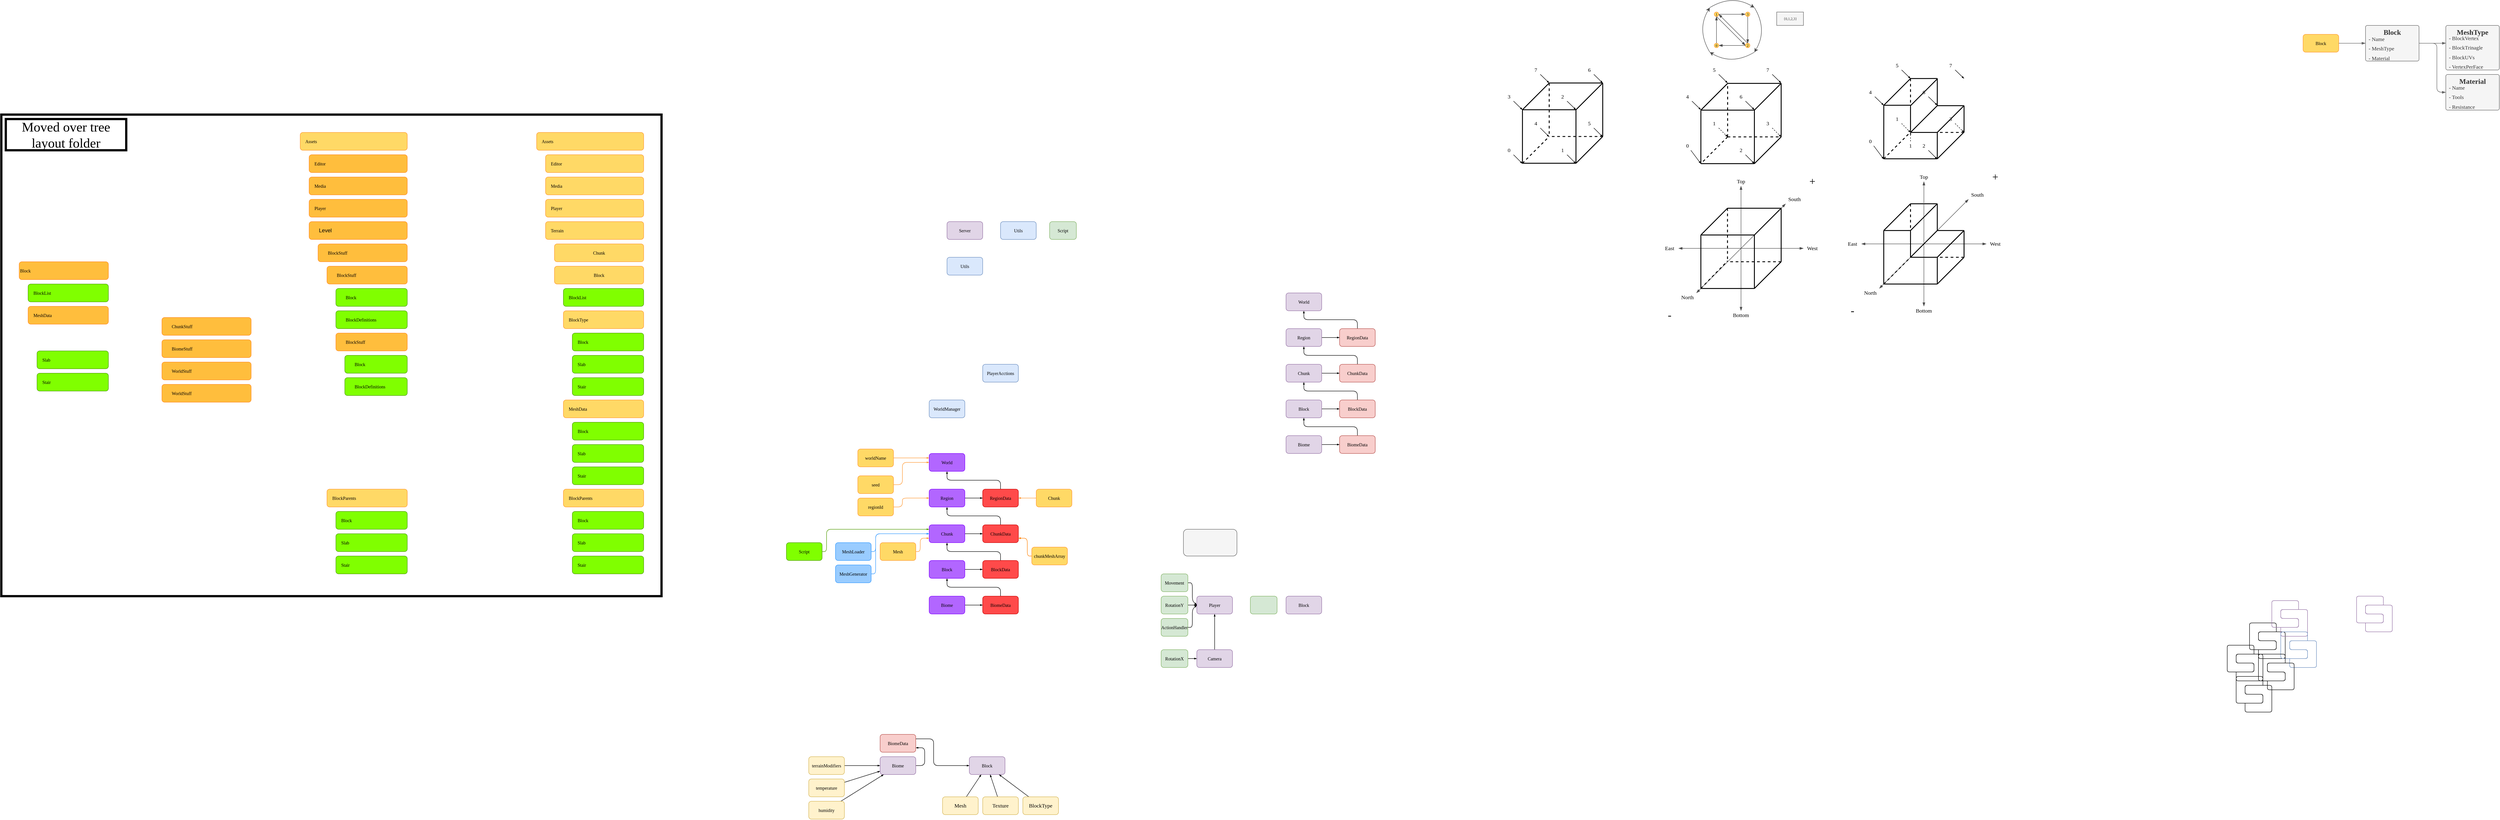 <mxfile compressed="true" version="15.8.7" type="device"><diagram id="v6_i06iSYw4BjYd3MZ7j" name="Page-1"><mxGraphModel dx="4910" dy="142" grid="1" gridSize="10" guides="1" tooltips="1" connect="1" arrows="1" fold="1" page="1" pageScale="1" pageWidth="4681" pageHeight="3300" math="0" shadow="0"><root><mxCell id="0"/><mxCell id="1" parent="0"/><mxCell id="L1ctXlz9GMjEivVsKm2R-53" value="" style="rounded=0;whiteSpace=wrap;html=1;fontFamily=ubuntu mono;fontSource=https%3A%2F%2Ffonts.googleapis.com%2Fcss%3Ffamily%3Dubuntu%2Bmono;fontSize=10;fillColor=none;strokeWidth=5;" parent="1" vertex="1"><mxGeometry x="-1120" y="280" width="1480" height="1080" as="geometry"/></mxCell><mxCell id="IR-23ah3whie-xBsRilu-98" style="edgeStyle=none;rounded=0;orthogonalLoop=1;jettySize=auto;html=1;fontFamily=ubuntu mono;fontSource=https%3A%2F%2Ffonts.googleapis.com%2Fcss%3Ffamily%3Dubuntu%2Bmono;endArrow=none;endFill=0;strokeColor=#4D4D4D;strokeWidth=1;startArrow=blockThin;startFill=1;" parent="1" source="IR-23ah3whie-xBsRilu-96" edge="1"><mxGeometry relative="1" as="geometry"><mxPoint x="2780" y="580" as="targetPoint"/></mxGeometry></mxCell><mxCell id="1vAsfQyti7Iq2B-in0m2-1" value="Player" style="whiteSpace=wrap;html=1;fillColor=#e1d5e7;strokeColor=#9673a6;fontFamily=ubuntu mono;fontSource=https%3A%2F%2Ffonts.googleapis.com%2Fcss%3Ffamily%3Dubuntu%2Bmono;fontSize=10;rounded=1;" parent="1" vertex="1"><mxGeometry x="1560" y="1360" width="80" height="40" as="geometry"/></mxCell><mxCell id="1vAsfQyti7Iq2B-in0m2-15" style="edgeStyle=none;orthogonalLoop=1;jettySize=auto;html=1;entryX=0;entryY=0.5;entryDx=0;entryDy=0;fontSize=10;endArrow=blockThin;endFill=1;startSize=3;endSize=3;strokeWidth=1;rounded=1;jumpSize=6;fontFamily=ubuntu mono;fontSource=https%3A%2F%2Ffonts.googleapis.com%2Fcss%3Ffamily%3Dubuntu%2Bmono;" parent="1" source="1vAsfQyti7Iq2B-in0m2-3" target="1vAsfQyti7Iq2B-in0m2-1" edge="1"><mxGeometry relative="1" as="geometry"><Array as="points"><mxPoint x="1550" y="1330"/><mxPoint x="1550" y="1370"/></Array></mxGeometry></mxCell><mxCell id="1vAsfQyti7Iq2B-in0m2-3" value="Movement" style="whiteSpace=wrap;html=1;fillColor=#d5e8d4;strokeColor=#82b366;fontFamily=ubuntu mono;fontSource=https%3A%2F%2Ffonts.googleapis.com%2Fcss%3Ffamily%3Dubuntu%2Bmono;fontSize=10;rounded=1;" parent="1" vertex="1"><mxGeometry x="1480" y="1310" width="60" height="40" as="geometry"/></mxCell><mxCell id="1vAsfQyti7Iq2B-in0m2-14" style="edgeStyle=none;orthogonalLoop=1;jettySize=auto;html=1;fontSize=10;endArrow=blockThin;endFill=1;startSize=3;endSize=3;strokeWidth=1;rounded=1;jumpSize=6;fontFamily=ubuntu mono;fontSource=https%3A%2F%2Ffonts.googleapis.com%2Fcss%3Ffamily%3Dubuntu%2Bmono;" parent="1" source="1vAsfQyti7Iq2B-in0m2-4" target="1vAsfQyti7Iq2B-in0m2-1" edge="1"><mxGeometry relative="1" as="geometry"/></mxCell><mxCell id="1vAsfQyti7Iq2B-in0m2-4" value="RotationY" style="whiteSpace=wrap;html=1;fillColor=#d5e8d4;strokeColor=#82b366;fontFamily=ubuntu mono;fontSource=https%3A%2F%2Ffonts.googleapis.com%2Fcss%3Ffamily%3Dubuntu%2Bmono;fontSize=10;rounded=1;" parent="1" vertex="1"><mxGeometry x="1480" y="1360" width="60" height="40" as="geometry"/></mxCell><mxCell id="1vAsfQyti7Iq2B-in0m2-13" style="edgeStyle=none;orthogonalLoop=1;jettySize=auto;html=1;entryX=0;entryY=0.5;entryDx=0;entryDy=0;fontSize=10;endArrow=blockThin;endFill=1;startSize=3;endSize=3;strokeWidth=1;rounded=1;jumpSize=6;fontFamily=ubuntu mono;fontSource=https%3A%2F%2Ffonts.googleapis.com%2Fcss%3Ffamily%3Dubuntu%2Bmono;" parent="1" source="1vAsfQyti7Iq2B-in0m2-5" target="1vAsfQyti7Iq2B-in0m2-1" edge="1"><mxGeometry relative="1" as="geometry"><Array as="points"><mxPoint x="1550" y="1430"/><mxPoint x="1550" y="1390"/></Array></mxGeometry></mxCell><mxCell id="1vAsfQyti7Iq2B-in0m2-5" value="ActionHandler" style="whiteSpace=wrap;html=1;fillColor=#d5e8d4;strokeColor=#82b366;fontFamily=ubuntu mono;fontSource=https%3A%2F%2Ffonts.googleapis.com%2Fcss%3Ffamily%3Dubuntu%2Bmono;fontSize=10;rounded=1;" parent="1" vertex="1"><mxGeometry x="1480" y="1410" width="60" height="40" as="geometry"/></mxCell><mxCell id="1vAsfQyti7Iq2B-in0m2-12" style="edgeStyle=none;orthogonalLoop=1;jettySize=auto;html=1;fontSize=10;endArrow=blockThin;endFill=1;startSize=3;endSize=3;strokeWidth=1;rounded=1;jumpSize=6;fontFamily=ubuntu mono;fontSource=https%3A%2F%2Ffonts.googleapis.com%2Fcss%3Ffamily%3Dubuntu%2Bmono;" parent="1" source="1vAsfQyti7Iq2B-in0m2-9" target="1vAsfQyti7Iq2B-in0m2-1" edge="1"><mxGeometry relative="1" as="geometry"/></mxCell><mxCell id="1vAsfQyti7Iq2B-in0m2-9" value="Camera" style="whiteSpace=wrap;html=1;fontSize=10;fillColor=#e1d5e7;strokeColor=#9673a6;rounded=1;fontFamily=ubuntu mono;fontSource=https%3A%2F%2Ffonts.googleapis.com%2Fcss%3Ffamily%3Dubuntu%2Bmono;" parent="1" vertex="1"><mxGeometry x="1560" y="1480" width="80" height="40" as="geometry"/></mxCell><mxCell id="1vAsfQyti7Iq2B-in0m2-11" style="edgeStyle=none;orthogonalLoop=1;jettySize=auto;html=1;fontSize=10;endArrow=blockThin;endFill=1;startSize=3;endSize=3;strokeWidth=1;rounded=1;jumpSize=6;fontFamily=ubuntu mono;fontSource=https%3A%2F%2Ffonts.googleapis.com%2Fcss%3Ffamily%3Dubuntu%2Bmono;" parent="1" source="1vAsfQyti7Iq2B-in0m2-10" target="1vAsfQyti7Iq2B-in0m2-9" edge="1"><mxGeometry relative="1" as="geometry"/></mxCell><mxCell id="1vAsfQyti7Iq2B-in0m2-10" value="RotationX" style="whiteSpace=wrap;html=1;fillColor=#d5e8d4;strokeColor=#82b366;fontFamily=ubuntu mono;fontSource=https%3A%2F%2Ffonts.googleapis.com%2Fcss%3Ffamily%3Dubuntu%2Bmono;fontSize=10;rounded=1;" parent="1" vertex="1"><mxGeometry x="1480" y="1480" width="60" height="40" as="geometry"/></mxCell><mxCell id="1vAsfQyti7Iq2B-in0m2-16" value="Block" style="whiteSpace=wrap;html=1;fillColor=#e1d5e7;strokeColor=#9673a6;fontFamily=ubuntu mono;fontSource=https%3A%2F%2Ffonts.googleapis.com%2Fcss%3Ffamily%3Dubuntu%2Bmono;fontSize=10;rounded=1;" parent="1" vertex="1"><mxGeometry x="1760" y="1360" width="80" height="40" as="geometry"/></mxCell><mxCell id="1vAsfQyti7Iq2B-in0m2-17" value="" style="whiteSpace=wrap;html=1;fillColor=#d5e8d4;strokeColor=#82b366;fontFamily=ubuntu mono;fontSource=https%3A%2F%2Ffonts.googleapis.com%2Fcss%3Ffamily%3Dubuntu%2Bmono;fontSize=10;rounded=1;" parent="1" vertex="1"><mxGeometry x="1680" y="1360" width="60" height="40" as="geometry"/></mxCell><mxCell id="yoCkxBn1fK8Bd9PPmYC2-17" style="edgeStyle=none;orthogonalLoop=1;jettySize=auto;html=1;entryX=0.5;entryY=1;entryDx=0;entryDy=0;exitX=0.5;exitY=0;exitDx=0;exitDy=0;fontSize=10;endSize=3;startSize=3;rounded=1;endArrow=blockThin;endFill=1;jumpSize=6;fontFamily=ubuntu mono;fontSource=https%3A%2F%2Ffonts.googleapis.com%2Fcss%3Ffamily%3Dubuntu%2Bmono;" parent="1" edge="1"><mxGeometry relative="1" as="geometry"><Array as="points"><mxPoint x="1120" y="1100"/><mxPoint x="1000" y="1100"/></Array><mxPoint x="1120" y="1120" as="sourcePoint"/><mxPoint x="1000" y="1080" as="targetPoint"/></mxGeometry></mxCell><mxCell id="yoCkxBn1fK8Bd9PPmYC2-22" style="edgeStyle=none;orthogonalLoop=1;jettySize=auto;html=1;fontSize=12;endSize=3;startSize=3;rounded=1;endArrow=blockThin;endFill=1;jumpSize=6;fontFamily=ubuntu mono;fontSource=https%3A%2F%2Ffonts.googleapis.com%2Fcss%3Ffamily%3Dubuntu%2Bmono;fontColor=#000000;strokeColor=#FF9933;fillColor=#fff2cc;entryX=0;entryY=0.25;entryDx=0;entryDy=0;" parent="1" source="1vAsfQyti7Iq2B-in0m2-19" target="9drU_ekonnScR-wFFVar-73" edge="1"><mxGeometry relative="1" as="geometry"><mxPoint x="960" y="1060" as="targetPoint"/></mxGeometry></mxCell><mxCell id="1vAsfQyti7Iq2B-in0m2-19" value="worldName" style="whiteSpace=wrap;html=1;fillColor=#FFD966;strokeColor=#FF9933;fontFamily=ubuntu mono;fontSource=https%3A%2F%2Ffonts.googleapis.com%2Fcss%3Ffamily%3Dubuntu%2Bmono;fontSize=10;rounded=1;" parent="1" vertex="1"><mxGeometry x="800" y="1030" width="80" height="40" as="geometry"/></mxCell><mxCell id="9drU_ekonnScR-wFFVar-62" style="edgeStyle=none;rounded=1;jumpSize=6;orthogonalLoop=1;jettySize=auto;html=1;entryX=0;entryY=0.25;entryDx=0;entryDy=0;fontFamily=ubuntu mono;fontSource=https%3A%2F%2Ffonts.googleapis.com%2Fcss%3Ffamily%3Dubuntu%2Bmono;fontSize=10;fontColor=#000000;endArrow=blockThin;endFill=1;startSize=3;endSize=3;strokeColor=#4D9900;" parent="1" source="1vAsfQyti7Iq2B-in0m2-20" target="1vAsfQyti7Iq2B-in0m2-22" edge="1"><mxGeometry relative="1" as="geometry"><Array as="points"><mxPoint x="730" y="1260"/><mxPoint x="730" y="1210"/></Array></mxGeometry></mxCell><mxCell id="1vAsfQyti7Iq2B-in0m2-20" value="Script" style="whiteSpace=wrap;html=1;fillColor=#80FF00;strokeColor=#4D9900;fontFamily=ubuntu mono;fontSource=https%3A%2F%2Ffonts.googleapis.com%2Fcss%3Ffamily%3Dubuntu%2Bmono;fontSize=10;rounded=1;" parent="1" vertex="1"><mxGeometry x="640" y="1240" width="80" height="40" as="geometry"/></mxCell><mxCell id="9drU_ekonnScR-wFFVar-40" style="edgeStyle=none;rounded=1;jumpSize=6;orthogonalLoop=1;jettySize=auto;html=1;fontSize=10;endArrow=blockThin;endFill=1;startSize=3;endSize=3;entryX=0;entryY=0.5;entryDx=0;entryDy=0;exitX=1;exitY=0.5;exitDx=0;exitDy=0;strokeColor=#3399FF;fontFamily=ubuntu mono;fontSource=https%3A%2F%2Ffonts.googleapis.com%2Fcss%3Ffamily%3Dubuntu%2Bmono;" parent="1" source="1vAsfQyti7Iq2B-in0m2-21" target="1vAsfQyti7Iq2B-in0m2-22" edge="1"><mxGeometry relative="1" as="geometry"><Array as="points"><mxPoint x="840" y="1310"/><mxPoint x="840" y="1220"/></Array></mxGeometry></mxCell><mxCell id="1vAsfQyti7Iq2B-in0m2-21" value="MeshGenerator" style="whiteSpace=wrap;html=1;fillColor=#99CCFF;strokeColor=#3399FF;fontFamily=ubuntu mono;fontSource=https%3A%2F%2Ffonts.googleapis.com%2Fcss%3Ffamily%3Dubuntu%2Bmono;fontSize=10;rounded=1;" parent="1" vertex="1"><mxGeometry x="750" y="1290" width="80" height="40" as="geometry"/></mxCell><mxCell id="yoCkxBn1fK8Bd9PPmYC2-14" style="edgeStyle=none;orthogonalLoop=1;jettySize=auto;html=1;fontSize=10;endSize=3;startSize=3;rounded=1;endArrow=blockThin;endFill=1;jumpSize=6;fontFamily=ubuntu mono;fontSource=https%3A%2F%2Ffonts.googleapis.com%2Fcss%3Ffamily%3Dubuntu%2Bmono;" parent="1" source="1vAsfQyti7Iq2B-in0m2-22" target="yoCkxBn1fK8Bd9PPmYC2-5" edge="1"><mxGeometry relative="1" as="geometry"/></mxCell><mxCell id="1vAsfQyti7Iq2B-in0m2-22" value="Chunk" style="whiteSpace=wrap;html=1;fillColor=#B266FF;strokeColor=#7F00FF;fontFamily=ubuntu mono;fontSource=https%3A%2F%2Ffonts.googleapis.com%2Fcss%3Ffamily%3Dubuntu%2Bmono;fontSize=10;rounded=1;" parent="1" vertex="1"><mxGeometry x="960" y="1200" width="80" height="40" as="geometry"/></mxCell><mxCell id="yoCkxBn1fK8Bd9PPmYC2-16" style="edgeStyle=none;orthogonalLoop=1;jettySize=auto;html=1;fontSize=10;endSize=3;startSize=3;rounded=1;endArrow=blockThin;endFill=1;jumpSize=6;fontFamily=ubuntu mono;fontSource=https%3A%2F%2Ffonts.googleapis.com%2Fcss%3Ffamily%3Dubuntu%2Bmono;" parent="1" edge="1"><mxGeometry relative="1" as="geometry"><mxPoint x="1040" y="1140" as="sourcePoint"/><mxPoint x="1080" y="1140" as="targetPoint"/></mxGeometry></mxCell><mxCell id="yoCkxBn1fK8Bd9PPmYC2-12" style="edgeStyle=none;orthogonalLoop=1;jettySize=auto;html=1;fontSize=10;endSize=3;startSize=3;rounded=1;endArrow=blockThin;endFill=1;jumpSize=6;fontFamily=ubuntu mono;fontSource=https%3A%2F%2Ffonts.googleapis.com%2Fcss%3Ffamily%3Dubuntu%2Bmono;" parent="1" edge="1"><mxGeometry relative="1" as="geometry"><mxPoint x="1040" y="1300" as="sourcePoint"/><mxPoint x="1080" y="1300" as="targetPoint"/></mxGeometry></mxCell><mxCell id="yoCkxBn1fK8Bd9PPmYC2-13" style="edgeStyle=none;orthogonalLoop=1;jettySize=auto;html=1;entryX=0.5;entryY=1;entryDx=0;entryDy=0;exitX=0.5;exitY=0;exitDx=0;exitDy=0;fontSize=10;endSize=3;startSize=3;rounded=1;endArrow=blockThin;endFill=1;jumpSize=6;fontFamily=ubuntu mono;fontSource=https%3A%2F%2Ffonts.googleapis.com%2Fcss%3Ffamily%3Dubuntu%2Bmono;" parent="1" target="1vAsfQyti7Iq2B-in0m2-22" edge="1"><mxGeometry relative="1" as="geometry"><Array as="points"><mxPoint x="1120" y="1260"/><mxPoint x="1000" y="1260"/></Array><mxPoint x="1120" y="1280" as="sourcePoint"/></mxGeometry></mxCell><mxCell id="yoCkxBn1fK8Bd9PPmYC2-15" style="edgeStyle=none;orthogonalLoop=1;jettySize=auto;html=1;entryX=0.5;entryY=1;entryDx=0;entryDy=0;exitX=0.5;exitY=0;exitDx=0;exitDy=0;fontSize=10;rounded=1;endSize=3;startSize=3;endArrow=blockThin;endFill=1;jumpSize=6;fontFamily=ubuntu mono;fontSource=https%3A%2F%2Ffonts.googleapis.com%2Fcss%3Ffamily%3Dubuntu%2Bmono;" parent="1" source="yoCkxBn1fK8Bd9PPmYC2-5" edge="1"><mxGeometry relative="1" as="geometry"><Array as="points"><mxPoint x="1120" y="1180"/><mxPoint x="1000" y="1180"/></Array><mxPoint x="1000" y="1160" as="targetPoint"/></mxGeometry></mxCell><mxCell id="yoCkxBn1fK8Bd9PPmYC2-5" value="ChunkData" style="whiteSpace=wrap;html=1;fillColor=#FF4A4A;strokeColor=#CC0000;fontFamily=ubuntu mono;fontSource=https%3A%2F%2Ffonts.googleapis.com%2Fcss%3Ffamily%3Dubuntu%2Bmono;fontSize=10;rounded=1;" parent="1" vertex="1"><mxGeometry x="1080" y="1200" width="80" height="40" as="geometry"/></mxCell><mxCell id="yoCkxBn1fK8Bd9PPmYC2-18" value="Server" style="whiteSpace=wrap;html=1;fillColor=#e1d5e7;strokeColor=#9673a6;fontFamily=ubuntu mono;fontSource=https%3A%2F%2Ffonts.googleapis.com%2Fcss%3Ffamily%3Dubuntu%2Bmono;fontSize=10;rounded=1;" parent="1" vertex="1"><mxGeometry x="1000" y="520" width="80" height="40" as="geometry"/></mxCell><mxCell id="yoCkxBn1fK8Bd9PPmYC2-19" value="WorldManager" style="whiteSpace=wrap;html=1;fillColor=#dae8fc;strokeColor=#6c8ebf;fontFamily=ubuntu mono;fontSource=https%3A%2F%2Ffonts.googleapis.com%2Fcss%3Ffamily%3Dubuntu%2Bmono;fontSize=10;rounded=1;" parent="1" vertex="1"><mxGeometry x="960" y="920" width="80" height="40" as="geometry"/></mxCell><mxCell id="yoCkxBn1fK8Bd9PPmYC2-21" value="PlayerAcctions" style="whiteSpace=wrap;html=1;fillColor=#dae8fc;strokeColor=#6c8ebf;fontFamily=ubuntu mono;fontSource=https%3A%2F%2Ffonts.googleapis.com%2Fcss%3Ffamily%3Dubuntu%2Bmono;fontSize=10;rounded=1;" parent="1" vertex="1"><mxGeometry x="1080" y="840" width="80" height="40" as="geometry"/></mxCell><mxCell id="yoCkxBn1fK8Bd9PPmYC2-24" style="edgeStyle=none;orthogonalLoop=1;jettySize=auto;html=1;fontSize=12;endSize=3;startSize=3;rounded=1;endArrow=blockThin;endFill=1;entryX=0;entryY=0.5;entryDx=0;entryDy=0;jumpSize=6;fontFamily=ubuntu mono;fontSource=https%3A%2F%2Ffonts.googleapis.com%2Fcss%3Ffamily%3Dubuntu%2Bmono;fontColor=#000000;strokeColor=#FF9933;fillColor=#fff2cc;" parent="1" source="yoCkxBn1fK8Bd9PPmYC2-23" edge="1"><mxGeometry relative="1" as="geometry"><mxPoint x="960" y="1060" as="targetPoint"/><Array as="points"><mxPoint x="900" y="1110"/><mxPoint x="900" y="1060"/></Array></mxGeometry></mxCell><mxCell id="yoCkxBn1fK8Bd9PPmYC2-23" value="seed" style="whiteSpace=wrap;html=1;fillColor=#FFD966;strokeColor=#FF9933;fontFamily=ubuntu mono;fontSource=https%3A%2F%2Ffonts.googleapis.com%2Fcss%3Ffamily%3Dubuntu%2Bmono;fontSize=10;rounded=1;" parent="1" vertex="1"><mxGeometry x="800" y="1090" width="80" height="40" as="geometry"/></mxCell><mxCell id="yoCkxBn1fK8Bd9PPmYC2-26" style="edgeStyle=none;orthogonalLoop=1;jettySize=auto;html=1;fontSize=12;endSize=3;startSize=3;rounded=1;endArrow=blockThin;endFill=1;jumpSize=6;fontFamily=ubuntu mono;fontSource=https%3A%2F%2Ffonts.googleapis.com%2Fcss%3Ffamily%3Dubuntu%2Bmono;fontColor=#000000;strokeColor=#FF9933;fillColor=#fff2cc;" parent="1" source="yoCkxBn1fK8Bd9PPmYC2-25" edge="1"><mxGeometry relative="1" as="geometry"><mxPoint x="1160" y="1140" as="targetPoint"/></mxGeometry></mxCell><mxCell id="yoCkxBn1fK8Bd9PPmYC2-25" value="Chunk" style="whiteSpace=wrap;html=1;fillColor=#FFD966;strokeColor=#FF9933;fontFamily=ubuntu mono;fontSource=https%3A%2F%2Ffonts.googleapis.com%2Fcss%3Ffamily%3Dubuntu%2Bmono;fontSize=10;rounded=1;" parent="1" vertex="1"><mxGeometry x="1200" y="1120" width="80" height="40" as="geometry"/></mxCell><mxCell id="yoCkxBn1fK8Bd9PPmYC2-28" style="edgeStyle=none;orthogonalLoop=1;jettySize=auto;html=1;fontSize=12;endSize=3;startSize=3;rounded=1;endArrow=blockThin;endFill=1;entryX=0;entryY=0.5;entryDx=0;entryDy=0;exitX=1;exitY=0.5;exitDx=0;exitDy=0;jumpSize=6;fontFamily=ubuntu mono;fontSource=https%3A%2F%2Ffonts.googleapis.com%2Fcss%3Ffamily%3Dubuntu%2Bmono;fontColor=#000000;strokeColor=#FF9933;fillColor=#fff2cc;" parent="1" source="yoCkxBn1fK8Bd9PPmYC2-27" edge="1"><mxGeometry relative="1" as="geometry"><mxPoint x="960" y="1140" as="targetPoint"/><Array as="points"><mxPoint x="900" y="1160"/><mxPoint x="900" y="1140"/></Array></mxGeometry></mxCell><mxCell id="yoCkxBn1fK8Bd9PPmYC2-27" value="regionId" style="whiteSpace=wrap;html=1;fillColor=#FFD966;strokeColor=#FF9933;fontFamily=ubuntu mono;fontSource=https%3A%2F%2Ffonts.googleapis.com%2Fcss%3Ffamily%3Dubuntu%2Bmono;fontSize=10;rounded=1;" parent="1" vertex="1"><mxGeometry x="800" y="1140" width="80" height="40" as="geometry"/></mxCell><mxCell id="9drU_ekonnScR-wFFVar-7" style="edgeStyle=none;orthogonalLoop=1;jettySize=auto;html=1;fontSize=10;endArrow=blockThin;endFill=1;startSize=3;endSize=3;entryX=1;entryY=0.75;entryDx=0;entryDy=0;exitX=1;exitY=0.5;exitDx=0;exitDy=0;rounded=1;jumpSize=6;fontFamily=ubuntu mono;fontSource=https%3A%2F%2Ffonts.googleapis.com%2Fcss%3Ffamily%3Dubuntu%2Bmono;" parent="1" source="yoCkxBn1fK8Bd9PPmYC2-29" target="9drU_ekonnScR-wFFVar-9" edge="1"><mxGeometry relative="1" as="geometry"><Array as="points"><mxPoint x="950" y="1740"/><mxPoint x="950" y="1700"/></Array></mxGeometry></mxCell><mxCell id="yoCkxBn1fK8Bd9PPmYC2-29" value="Biome" style="whiteSpace=wrap;html=1;fillColor=#e1d5e7;strokeColor=#9673a6;fontFamily=ubuntu mono;fontSource=https%3A%2F%2Ffonts.googleapis.com%2Fcss%3Ffamily%3Dubuntu%2Bmono;fontSize=10;rounded=1;" parent="1" vertex="1"><mxGeometry x="850" y="1720" width="80" height="40" as="geometry"/></mxCell><mxCell id="yoCkxBn1fK8Bd9PPmYC2-33" style="edgeStyle=none;orthogonalLoop=1;jettySize=auto;html=1;fontSize=10;startSize=3;endSize=3;endArrow=blockThin;endFill=1;rounded=1;jumpSize=6;fontFamily=ubuntu mono;fontSource=https%3A%2F%2Ffonts.googleapis.com%2Fcss%3Ffamily%3Dubuntu%2Bmono;" parent="1" source="yoCkxBn1fK8Bd9PPmYC2-30" target="yoCkxBn1fK8Bd9PPmYC2-29" edge="1"><mxGeometry relative="1" as="geometry"/></mxCell><mxCell id="yoCkxBn1fK8Bd9PPmYC2-30" value="terrainModifiers" style="whiteSpace=wrap;html=1;fillColor=#fff2cc;strokeColor=#d6b656;fontFamily=ubuntu mono;fontSource=https%3A%2F%2Ffonts.googleapis.com%2Fcss%3Ffamily%3Dubuntu%2Bmono;fontSize=10;rounded=1;" parent="1" vertex="1"><mxGeometry x="690" y="1720" width="80" height="40" as="geometry"/></mxCell><mxCell id="yoCkxBn1fK8Bd9PPmYC2-34" style="edgeStyle=none;orthogonalLoop=1;jettySize=auto;html=1;fontSize=10;startSize=3;endSize=3;endArrow=blockThin;endFill=1;rounded=1;jumpSize=6;fontFamily=ubuntu mono;fontSource=https%3A%2F%2Ffonts.googleapis.com%2Fcss%3Ffamily%3Dubuntu%2Bmono;" parent="1" source="yoCkxBn1fK8Bd9PPmYC2-31" target="yoCkxBn1fK8Bd9PPmYC2-29" edge="1"><mxGeometry relative="1" as="geometry"/></mxCell><mxCell id="yoCkxBn1fK8Bd9PPmYC2-31" value="temperature" style="whiteSpace=wrap;html=1;fillColor=#fff2cc;strokeColor=#d6b656;fontFamily=ubuntu mono;fontSource=https%3A%2F%2Ffonts.googleapis.com%2Fcss%3Ffamily%3Dubuntu%2Bmono;fontSize=10;rounded=1;" parent="1" vertex="1"><mxGeometry x="690" y="1770" width="80" height="40" as="geometry"/></mxCell><mxCell id="yoCkxBn1fK8Bd9PPmYC2-35" style="edgeStyle=none;orthogonalLoop=1;jettySize=auto;html=1;fontSize=10;startSize=3;endSize=3;endArrow=blockThin;endFill=1;rounded=1;jumpSize=6;fontFamily=ubuntu mono;fontSource=https%3A%2F%2Ffonts.googleapis.com%2Fcss%3Ffamily%3Dubuntu%2Bmono;" parent="1" source="yoCkxBn1fK8Bd9PPmYC2-32" target="yoCkxBn1fK8Bd9PPmYC2-29" edge="1"><mxGeometry relative="1" as="geometry"/></mxCell><mxCell id="yoCkxBn1fK8Bd9PPmYC2-32" value="humidity" style="whiteSpace=wrap;html=1;fillColor=#fff2cc;strokeColor=#d6b656;fontFamily=ubuntu mono;fontSource=https%3A%2F%2Ffonts.googleapis.com%2Fcss%3Ffamily%3Dubuntu%2Bmono;fontSize=10;rounded=1;" parent="1" vertex="1"><mxGeometry x="690" y="1820" width="80" height="40" as="geometry"/></mxCell><mxCell id="yoCkxBn1fK8Bd9PPmYC2-36" value="" style="whiteSpace=wrap;html=1;fontSize=10;fillColor=#f5f5f5;fontColor=#333333;strokeColor=#666666;rounded=1;fontFamily=ubuntu mono;fontSource=https%3A%2F%2Ffonts.googleapis.com%2Fcss%3Ffamily%3Dubuntu%2Bmono;" parent="1" vertex="1"><mxGeometry x="1530" y="1210" width="120" height="60" as="geometry"/></mxCell><mxCell id="9drU_ekonnScR-wFFVar-1" value="Block" style="whiteSpace=wrap;html=1;fillColor=#e1d5e7;strokeColor=#9673a6;fontFamily=ubuntu mono;fontSource=https%3A%2F%2Ffonts.googleapis.com%2Fcss%3Ffamily%3Dubuntu%2Bmono;fontSize=10;rounded=1;" parent="1" vertex="1"><mxGeometry x="1050" y="1720" width="80" height="40" as="geometry"/></mxCell><mxCell id="9drU_ekonnScR-wFFVar-4" style="orthogonalLoop=1;jettySize=auto;html=1;startSize=3;endSize=3;endArrow=blockThin;endFill=1;rounded=1;jumpSize=6;fontFamily=ubuntu mono;fontSource=https%3A%2F%2Ffonts.googleapis.com%2Fcss%3Ffamily%3Dubuntu%2Bmono;" parent="1" source="9drU_ekonnScR-wFFVar-2" target="9drU_ekonnScR-wFFVar-1" edge="1"><mxGeometry relative="1" as="geometry"/></mxCell><mxCell id="9drU_ekonnScR-wFFVar-2" value="Mesh" style="whiteSpace=wrap;html=1;fillColor=#fff2cc;strokeColor=#d6b656;fontFamily=ubuntu mono;fontSource=https%3A%2F%2Ffonts.googleapis.com%2Fcss%3Ffamily%3Dubuntu%2Bmono;rounded=1;" parent="1" vertex="1"><mxGeometry x="990" y="1810" width="80" height="40" as="geometry"/></mxCell><mxCell id="9drU_ekonnScR-wFFVar-5" style="orthogonalLoop=1;jettySize=auto;html=1;startSize=3;endSize=3;endArrow=blockThin;endFill=1;rounded=1;jumpSize=6;fontFamily=ubuntu mono;fontSource=https%3A%2F%2Ffonts.googleapis.com%2Fcss%3Ffamily%3Dubuntu%2Bmono;" parent="1" source="9drU_ekonnScR-wFFVar-3" target="9drU_ekonnScR-wFFVar-1" edge="1"><mxGeometry relative="1" as="geometry"><mxPoint x="1090" y="1720" as="targetPoint"/></mxGeometry></mxCell><mxCell id="9drU_ekonnScR-wFFVar-3" value="Texture&lt;br&gt;" style="whiteSpace=wrap;html=1;fillColor=#fff2cc;strokeColor=#d6b656;fontFamily=ubuntu mono;fontSource=https%3A%2F%2Ffonts.googleapis.com%2Fcss%3Ffamily%3Dubuntu%2Bmono;rounded=1;" parent="1" vertex="1"><mxGeometry x="1080" y="1810" width="80" height="40" as="geometry"/></mxCell><mxCell id="9drU_ekonnScR-wFFVar-8" style="edgeStyle=none;orthogonalLoop=1;jettySize=auto;html=1;fontSize=10;endArrow=blockThin;endFill=1;startSize=3;endSize=3;rounded=1;jumpSize=6;fontFamily=ubuntu mono;fontSource=https%3A%2F%2Ffonts.googleapis.com%2Fcss%3Ffamily%3Dubuntu%2Bmono;" parent="1" source="9drU_ekonnScR-wFFVar-6" target="9drU_ekonnScR-wFFVar-1" edge="1"><mxGeometry relative="1" as="geometry"/></mxCell><mxCell id="9drU_ekonnScR-wFFVar-6" value="BlockType" style="whiteSpace=wrap;html=1;fillColor=#fff2cc;strokeColor=#d6b656;fontFamily=ubuntu mono;fontSource=https%3A%2F%2Ffonts.googleapis.com%2Fcss%3Ffamily%3Dubuntu%2Bmono;rounded=1;" parent="1" vertex="1"><mxGeometry x="1170" y="1810" width="80" height="40" as="geometry"/></mxCell><mxCell id="9drU_ekonnScR-wFFVar-10" style="edgeStyle=none;rounded=1;orthogonalLoop=1;jettySize=auto;html=1;exitX=1;exitY=0.25;exitDx=0;exitDy=0;entryX=0;entryY=0.5;entryDx=0;entryDy=0;fontSize=10;endArrow=blockThin;endFill=1;startSize=3;endSize=3;jumpSize=6;fontFamily=ubuntu mono;fontSource=https%3A%2F%2Ffonts.googleapis.com%2Fcss%3Ffamily%3Dubuntu%2Bmono;" parent="1" source="9drU_ekonnScR-wFFVar-9" target="9drU_ekonnScR-wFFVar-1" edge="1"><mxGeometry relative="1" as="geometry"><Array as="points"><mxPoint x="970" y="1680"/><mxPoint x="970" y="1740"/></Array></mxGeometry></mxCell><mxCell id="9drU_ekonnScR-wFFVar-9" value="BiomeData" style="rounded=1;whiteSpace=wrap;html=1;fillColor=#f8cecc;strokeColor=#b85450;fontFamily=ubuntu mono;fontSource=https%3A%2F%2Ffonts.googleapis.com%2Fcss%3Ffamily%3Dubuntu%2Bmono;fontSize=10;" parent="1" vertex="1"><mxGeometry x="850" y="1670" width="80" height="40" as="geometry"/></mxCell><mxCell id="9drU_ekonnScR-wFFVar-16" style="edgeStyle=none;rounded=1;orthogonalLoop=1;jettySize=auto;html=1;fontSize=10;endArrow=blockThin;endFill=1;startSize=3;endSize=3;jumpSize=6;fontFamily=ubuntu mono;fontSource=https%3A%2F%2Ffonts.googleapis.com%2Fcss%3Ffamily%3Dubuntu%2Bmono;" parent="1" edge="1"><mxGeometry relative="1" as="geometry"><mxPoint x="1040" y="1380" as="sourcePoint"/><mxPoint x="1080" y="1380" as="targetPoint"/></mxGeometry></mxCell><mxCell id="9drU_ekonnScR-wFFVar-13" style="edgeStyle=none;rounded=1;orthogonalLoop=1;jettySize=auto;html=1;entryX=0.5;entryY=1;entryDx=0;entryDy=0;fontSize=10;endArrow=blockThin;endFill=1;startSize=3;endSize=3;jumpSize=6;fontFamily=ubuntu mono;fontSource=https%3A%2F%2Ffonts.googleapis.com%2Fcss%3Ffamily%3Dubuntu%2Bmono;" parent="1" edge="1"><mxGeometry relative="1" as="geometry"><mxPoint x="1120" y="1360" as="sourcePoint"/><mxPoint x="1000" y="1320" as="targetPoint"/><Array as="points"><mxPoint x="1120" y="1340"/><mxPoint x="1000" y="1340"/></Array></mxGeometry></mxCell><mxCell id="9drU_ekonnScR-wFFVar-17" style="edgeStyle=none;orthogonalLoop=1;jettySize=auto;html=1;entryX=0.5;entryY=1;entryDx=0;entryDy=0;exitX=0.5;exitY=0;exitDx=0;exitDy=0;fontSize=10;endSize=3;startSize=3;rounded=1;endArrow=blockThin;endFill=1;jumpSize=6;fontFamily=ubuntu mono;fontSource=https%3A%2F%2Ffonts.googleapis.com%2Fcss%3Ffamily%3Dubuntu%2Bmono;" parent="1" source="9drU_ekonnScR-wFFVar-18" target="9drU_ekonnScR-wFFVar-23" edge="1"><mxGeometry relative="1" as="geometry"><Array as="points"><mxPoint x="1920" y="740"/><mxPoint x="1800" y="740"/></Array></mxGeometry></mxCell><mxCell id="9drU_ekonnScR-wFFVar-18" value="RegionData&lt;br&gt;" style="whiteSpace=wrap;html=1;fillColor=#f8cecc;strokeColor=#b85450;fontFamily=ubuntu mono;fontSource=https%3A%2F%2Ffonts.googleapis.com%2Fcss%3Ffamily%3Dubuntu%2Bmono;fontSize=10;rounded=1;" parent="1" vertex="1"><mxGeometry x="1880" y="760" width="80" height="40" as="geometry"/></mxCell><mxCell id="9drU_ekonnScR-wFFVar-19" style="edgeStyle=none;orthogonalLoop=1;jettySize=auto;html=1;fontSize=10;endSize=3;startSize=3;rounded=1;endArrow=blockThin;endFill=1;jumpSize=6;fontFamily=ubuntu mono;fontSource=https%3A%2F%2Ffonts.googleapis.com%2Fcss%3Ffamily%3Dubuntu%2Bmono;" parent="1" source="9drU_ekonnScR-wFFVar-20" target="9drU_ekonnScR-wFFVar-29" edge="1"><mxGeometry relative="1" as="geometry"/></mxCell><mxCell id="9drU_ekonnScR-wFFVar-20" value="Chunk" style="whiteSpace=wrap;html=1;fillColor=#e1d5e7;strokeColor=#9673a6;fontFamily=ubuntu mono;fontSource=https%3A%2F%2Ffonts.googleapis.com%2Fcss%3Ffamily%3Dubuntu%2Bmono;fontSize=10;rounded=1;" parent="1" vertex="1"><mxGeometry x="1760" y="840" width="80" height="40" as="geometry"/></mxCell><mxCell id="9drU_ekonnScR-wFFVar-21" style="edgeStyle=none;orthogonalLoop=1;jettySize=auto;html=1;fontSize=10;endSize=3;startSize=3;rounded=1;endArrow=blockThin;endFill=1;jumpSize=6;fontFamily=ubuntu mono;fontSource=https%3A%2F%2Ffonts.googleapis.com%2Fcss%3Ffamily%3Dubuntu%2Bmono;" parent="1" source="9drU_ekonnScR-wFFVar-22" target="9drU_ekonnScR-wFFVar-18" edge="1"><mxGeometry relative="1" as="geometry"/></mxCell><mxCell id="9drU_ekonnScR-wFFVar-22" value="Region" style="whiteSpace=wrap;html=1;fillColor=#e1d5e7;strokeColor=#9673a6;fontFamily=ubuntu mono;fontSource=https%3A%2F%2Ffonts.googleapis.com%2Fcss%3Ffamily%3Dubuntu%2Bmono;fontSize=10;rounded=1;" parent="1" vertex="1"><mxGeometry x="1760" y="760" width="80" height="40" as="geometry"/></mxCell><mxCell id="9drU_ekonnScR-wFFVar-23" value="World" style="whiteSpace=wrap;html=1;fillColor=#e1d5e7;strokeColor=#9673a6;fontFamily=ubuntu mono;fontSource=https%3A%2F%2Ffonts.googleapis.com%2Fcss%3Ffamily%3Dubuntu%2Bmono;fontSize=10;rounded=1;" parent="1" vertex="1"><mxGeometry x="1760" y="680" width="80" height="40" as="geometry"/></mxCell><mxCell id="9drU_ekonnScR-wFFVar-24" style="edgeStyle=none;orthogonalLoop=1;jettySize=auto;html=1;fontSize=10;endSize=3;startSize=3;rounded=1;endArrow=blockThin;endFill=1;jumpSize=6;fontFamily=ubuntu mono;fontSource=https%3A%2F%2Ffonts.googleapis.com%2Fcss%3Ffamily%3Dubuntu%2Bmono;" parent="1" source="9drU_ekonnScR-wFFVar-25" target="9drU_ekonnScR-wFFVar-27" edge="1"><mxGeometry relative="1" as="geometry"/></mxCell><mxCell id="9drU_ekonnScR-wFFVar-25" value="Block" style="whiteSpace=wrap;html=1;fillColor=#e1d5e7;strokeColor=#9673a6;fontFamily=ubuntu mono;fontSource=https%3A%2F%2Ffonts.googleapis.com%2Fcss%3Ffamily%3Dubuntu%2Bmono;fontSize=10;rounded=1;" parent="1" vertex="1"><mxGeometry x="1760" y="920" width="80" height="40" as="geometry"/></mxCell><mxCell id="9drU_ekonnScR-wFFVar-26" style="edgeStyle=none;orthogonalLoop=1;jettySize=auto;html=1;entryX=0.5;entryY=1;entryDx=0;entryDy=0;exitX=0.5;exitY=0;exitDx=0;exitDy=0;fontSize=10;endSize=3;startSize=3;rounded=1;endArrow=blockThin;endFill=1;jumpSize=6;fontFamily=ubuntu mono;fontSource=https%3A%2F%2Ffonts.googleapis.com%2Fcss%3Ffamily%3Dubuntu%2Bmono;" parent="1" source="9drU_ekonnScR-wFFVar-27" target="9drU_ekonnScR-wFFVar-20" edge="1"><mxGeometry relative="1" as="geometry"><Array as="points"><mxPoint x="1920" y="900"/><mxPoint x="1800" y="900"/></Array></mxGeometry></mxCell><mxCell id="9drU_ekonnScR-wFFVar-27" value="BlockData&lt;br&gt;" style="whiteSpace=wrap;html=1;fillColor=#f8cecc;strokeColor=#b85450;fontFamily=ubuntu mono;fontSource=https%3A%2F%2Ffonts.googleapis.com%2Fcss%3Ffamily%3Dubuntu%2Bmono;fontSize=10;rounded=1;" parent="1" vertex="1"><mxGeometry x="1880" y="920" width="80" height="40" as="geometry"/></mxCell><mxCell id="9drU_ekonnScR-wFFVar-28" style="edgeStyle=none;orthogonalLoop=1;jettySize=auto;html=1;entryX=0.5;entryY=1;entryDx=0;entryDy=0;exitX=0.5;exitY=0;exitDx=0;exitDy=0;fontSize=10;rounded=1;endSize=3;startSize=3;endArrow=blockThin;endFill=1;jumpSize=6;fontFamily=ubuntu mono;fontSource=https%3A%2F%2Ffonts.googleapis.com%2Fcss%3Ffamily%3Dubuntu%2Bmono;" parent="1" source="9drU_ekonnScR-wFFVar-29" target="9drU_ekonnScR-wFFVar-22" edge="1"><mxGeometry relative="1" as="geometry"><Array as="points"><mxPoint x="1920" y="820"/><mxPoint x="1800" y="820"/></Array></mxGeometry></mxCell><mxCell id="9drU_ekonnScR-wFFVar-29" value="ChunkData" style="whiteSpace=wrap;html=1;fillColor=#f8cecc;strokeColor=#b85450;fontFamily=ubuntu mono;fontSource=https%3A%2F%2Ffonts.googleapis.com%2Fcss%3Ffamily%3Dubuntu%2Bmono;fontSize=10;rounded=1;" parent="1" vertex="1"><mxGeometry x="1880" y="840" width="80" height="40" as="geometry"/></mxCell><mxCell id="9drU_ekonnScR-wFFVar-30" style="edgeStyle=none;rounded=1;orthogonalLoop=1;jettySize=auto;html=1;fontSize=10;endArrow=blockThin;endFill=1;startSize=3;endSize=3;jumpSize=6;fontFamily=ubuntu mono;fontSource=https%3A%2F%2Ffonts.googleapis.com%2Fcss%3Ffamily%3Dubuntu%2Bmono;" parent="1" source="9drU_ekonnScR-wFFVar-31" target="9drU_ekonnScR-wFFVar-33" edge="1"><mxGeometry relative="1" as="geometry"/></mxCell><mxCell id="9drU_ekonnScR-wFFVar-31" value="Biome" style="whiteSpace=wrap;html=1;fillColor=#e1d5e7;strokeColor=#9673a6;fontFamily=ubuntu mono;fontSource=https%3A%2F%2Ffonts.googleapis.com%2Fcss%3Ffamily%3Dubuntu%2Bmono;fontSize=10;rounded=1;" parent="1" vertex="1"><mxGeometry x="1760" y="1000" width="80" height="40" as="geometry"/></mxCell><mxCell id="9drU_ekonnScR-wFFVar-32" style="edgeStyle=none;rounded=1;orthogonalLoop=1;jettySize=auto;html=1;entryX=0.5;entryY=1;entryDx=0;entryDy=0;fontSize=10;endArrow=blockThin;endFill=1;startSize=3;endSize=3;jumpSize=6;fontFamily=ubuntu mono;fontSource=https%3A%2F%2Ffonts.googleapis.com%2Fcss%3Ffamily%3Dubuntu%2Bmono;" parent="1" source="9drU_ekonnScR-wFFVar-33" target="9drU_ekonnScR-wFFVar-25" edge="1"><mxGeometry relative="1" as="geometry"><Array as="points"><mxPoint x="1920" y="980"/><mxPoint x="1800" y="980"/></Array></mxGeometry></mxCell><mxCell id="9drU_ekonnScR-wFFVar-33" value="BiomeData" style="rounded=1;whiteSpace=wrap;html=1;fillColor=#f8cecc;strokeColor=#b85450;fontFamily=ubuntu mono;fontSource=https%3A%2F%2Ffonts.googleapis.com%2Fcss%3Ffamily%3Dubuntu%2Bmono;fontSize=10;" parent="1" vertex="1"><mxGeometry x="1880" y="1000" width="80" height="40" as="geometry"/></mxCell><mxCell id="9drU_ekonnScR-wFFVar-35" value="Script" style="rounded=1;whiteSpace=wrap;html=1;fillColor=#d5e8d4;strokeColor=#82b366;fontFamily=ubuntu mono;fontSource=https%3A%2F%2Ffonts.googleapis.com%2Fcss%3Ffamily%3Dubuntu%2Bmono;fontSize=10;" parent="1" vertex="1"><mxGeometry x="1230" y="520" width="60" height="40" as="geometry"/></mxCell><mxCell id="9drU_ekonnScR-wFFVar-36" value="Utils" style="rounded=1;whiteSpace=wrap;html=1;fillColor=#dae8fc;strokeColor=#6c8ebf;fontFamily=ubuntu mono;fontSource=https%3A%2F%2Ffonts.googleapis.com%2Fcss%3Ffamily%3Dubuntu%2Bmono;fontSize=10;" parent="1" vertex="1"><mxGeometry x="1120" y="520" width="80" height="40" as="geometry"/></mxCell><mxCell id="9drU_ekonnScR-wFFVar-37" value="Utils" style="rounded=1;whiteSpace=wrap;html=1;fillColor=#dae8fc;strokeColor=#6c8ebf;fontFamily=ubuntu mono;fontSource=https%3A%2F%2Ffonts.googleapis.com%2Fcss%3Ffamily%3Dubuntu%2Bmono;fontSize=10;" parent="1" vertex="1"><mxGeometry x="1000" y="600" width="80" height="40" as="geometry"/></mxCell><mxCell id="9drU_ekonnScR-wFFVar-57" style="edgeStyle=none;rounded=1;jumpSize=6;orthogonalLoop=1;jettySize=auto;html=1;entryX=0;entryY=0.5;entryDx=0;entryDy=0;fontFamily=ubuntu mono;fontSource=https%3A%2F%2Ffonts.googleapis.com%2Fcss%3Ffamily%3Dubuntu%2Bmono;fontSize=12;fontColor=#000000;endArrow=blockThin;endFill=1;startSize=3;endSize=3;exitX=1;exitY=0.5;exitDx=0;exitDy=0;strokeColor=#3399FF;" parent="1" source="9drU_ekonnScR-wFFVar-56" target="1vAsfQyti7Iq2B-in0m2-22" edge="1"><mxGeometry relative="1" as="geometry"><Array as="points"><mxPoint x="840" y="1260"/><mxPoint x="840" y="1220"/></Array></mxGeometry></mxCell><mxCell id="9drU_ekonnScR-wFFVar-56" value="MeshLoader" style="whiteSpace=wrap;html=1;fillColor=#99CCFF;strokeColor=#3399FF;fontFamily=ubuntu mono;fontSource=https%3A%2F%2Ffonts.googleapis.com%2Fcss%3Ffamily%3Dubuntu%2Bmono;fontSize=10;rounded=1;" parent="1" vertex="1"><mxGeometry x="750" y="1240" width="80" height="40" as="geometry"/></mxCell><mxCell id="9drU_ekonnScR-wFFVar-59" style="edgeStyle=none;rounded=1;jumpSize=6;orthogonalLoop=1;jettySize=auto;html=1;entryX=0;entryY=0.75;entryDx=0;entryDy=0;fontFamily=ubuntu mono;fontSource=https%3A%2F%2Ffonts.googleapis.com%2Fcss%3Ffamily%3Dubuntu%2Bmono;fontSize=12;fontColor=#000000;endArrow=blockThin;endFill=1;startSize=3;endSize=3;exitX=1;exitY=0.5;exitDx=0;exitDy=0;fillColor=#fff2cc;strokeColor=#FF9933;" parent="1" source="9drU_ekonnScR-wFFVar-58" target="1vAsfQyti7Iq2B-in0m2-22" edge="1"><mxGeometry relative="1" as="geometry"><Array as="points"><mxPoint x="940" y="1260"/><mxPoint x="940" y="1230"/></Array></mxGeometry></mxCell><mxCell id="9drU_ekonnScR-wFFVar-58" value="Mesh" style="whiteSpace=wrap;html=1;fillColor=#FFD966;strokeColor=#FF9933;fontFamily=ubuntu mono;fontSource=https%3A%2F%2Ffonts.googleapis.com%2Fcss%3Ffamily%3Dubuntu%2Bmono;fontSize=10;rounded=1;" parent="1" vertex="1"><mxGeometry x="850" y="1240" width="80" height="40" as="geometry"/></mxCell><mxCell id="9drU_ekonnScR-wFFVar-66" style="edgeStyle=none;rounded=1;jumpSize=6;orthogonalLoop=1;jettySize=auto;html=1;fontFamily=ubuntu mono;fontSource=https%3A%2F%2Ffonts.googleapis.com%2Fcss%3Ffamily%3Dubuntu%2Bmono;fontSize=10;fontColor=#000000;endArrow=blockThin;endFill=1;startSize=3;endSize=3;strokeColor=#FF8000;entryX=1;entryY=0.75;entryDx=0;entryDy=0;exitX=0;exitY=0.5;exitDx=0;exitDy=0;" parent="1" source="9drU_ekonnScR-wFFVar-67" target="yoCkxBn1fK8Bd9PPmYC2-5" edge="1"><mxGeometry relative="1" as="geometry"><mxPoint x="1190" y="1270" as="sourcePoint"/><mxPoint x="1240" y="1260" as="targetPoint"/><Array as="points"><mxPoint x="1180" y="1270"/><mxPoint x="1180" y="1230"/></Array></mxGeometry></mxCell><mxCell id="9drU_ekonnScR-wFFVar-67" value="chunkMeshArray" style="whiteSpace=wrap;html=1;fillColor=#FFD966;strokeColor=#FF9933;fontFamily=ubuntu mono;fontSource=https%3A%2F%2Ffonts.googleapis.com%2Fcss%3Ffamily%3Dubuntu%2Bmono;fontSize=10;rounded=1;" parent="1" vertex="1"><mxGeometry x="1190" y="1250" width="80" height="40" as="geometry"/></mxCell><mxCell id="9drU_ekonnScR-wFFVar-70" value="Block" style="whiteSpace=wrap;html=1;fillColor=#B266FF;strokeColor=#7F00FF;fontFamily=ubuntu mono;fontSource=https%3A%2F%2Ffonts.googleapis.com%2Fcss%3Ffamily%3Dubuntu%2Bmono;fontSize=10;rounded=1;" parent="1" vertex="1"><mxGeometry x="960" y="1280" width="80" height="40" as="geometry"/></mxCell><mxCell id="9drU_ekonnScR-wFFVar-71" value="Biome" style="whiteSpace=wrap;html=1;fillColor=#B266FF;strokeColor=#7F00FF;fontFamily=ubuntu mono;fontSource=https%3A%2F%2Ffonts.googleapis.com%2Fcss%3Ffamily%3Dubuntu%2Bmono;fontSize=10;rounded=1;" parent="1" vertex="1"><mxGeometry x="960" y="1360" width="80" height="40" as="geometry"/></mxCell><mxCell id="9drU_ekonnScR-wFFVar-72" value="Region" style="whiteSpace=wrap;html=1;fillColor=#B266FF;strokeColor=#7F00FF;fontFamily=ubuntu mono;fontSource=https%3A%2F%2Ffonts.googleapis.com%2Fcss%3Ffamily%3Dubuntu%2Bmono;fontSize=10;rounded=1;" parent="1" vertex="1"><mxGeometry x="960" y="1120" width="80" height="40" as="geometry"/></mxCell><mxCell id="9drU_ekonnScR-wFFVar-73" value="World" style="whiteSpace=wrap;html=1;fillColor=#B266FF;strokeColor=#7F00FF;fontFamily=ubuntu mono;fontSource=https%3A%2F%2Ffonts.googleapis.com%2Fcss%3Ffamily%3Dubuntu%2Bmono;fontSize=10;rounded=1;" parent="1" vertex="1"><mxGeometry x="960" y="1040" width="80" height="40" as="geometry"/></mxCell><mxCell id="9drU_ekonnScR-wFFVar-75" value="RegionData" style="whiteSpace=wrap;html=1;fillColor=#FF4A4A;strokeColor=#CC0000;fontFamily=ubuntu mono;fontSource=https%3A%2F%2Ffonts.googleapis.com%2Fcss%3Ffamily%3Dubuntu%2Bmono;fontSize=10;rounded=1;" parent="1" vertex="1"><mxGeometry x="1080" y="1120" width="80" height="40" as="geometry"/></mxCell><mxCell id="9drU_ekonnScR-wFFVar-76" value="BlockData&lt;br&gt;" style="whiteSpace=wrap;html=1;fillColor=#FF4A4A;strokeColor=#CC0000;fontFamily=ubuntu mono;fontSource=https%3A%2F%2Ffonts.googleapis.com%2Fcss%3Ffamily%3Dubuntu%2Bmono;fontSize=10;rounded=1;" parent="1" vertex="1"><mxGeometry x="1080" y="1280" width="80" height="40" as="geometry"/></mxCell><mxCell id="9drU_ekonnScR-wFFVar-79" value="BiomeData" style="whiteSpace=wrap;html=1;fillColor=#FF4A4A;strokeColor=#CC0000;fontFamily=ubuntu mono;fontSource=https%3A%2F%2Ffonts.googleapis.com%2Fcss%3Ffamily%3Dubuntu%2Bmono;fontSize=10;rounded=1;" parent="1" vertex="1"><mxGeometry x="1080" y="1360" width="80" height="40" as="geometry"/></mxCell><mxCell id="gIeXEHV0YExqnYCseULj-1" value="&amp;nbsp; &amp;nbsp; Terrain" style="whiteSpace=wrap;html=1;fillColor=#FFD966;strokeColor=#FF9933;fontFamily=ubuntu mono;fontSource=https%3A%2F%2Ffonts.googleapis.com%2Fcss%3Ffamily%3Dubuntu%2Bmono;fontSize=10;rounded=1;align=left;" parent="1" vertex="1"><mxGeometry x="100" y="520" width="220" height="40" as="geometry"/></mxCell><mxCell id="gIeXEHV0YExqnYCseULj-3" value="Chunk&lt;br&gt;" style="whiteSpace=wrap;html=1;fillColor=#FFD966;strokeColor=#FF9933;fontFamily=ubuntu mono;fontSource=https%3A%2F%2Ffonts.googleapis.com%2Fcss%3Ffamily%3Dubuntu%2Bmono;fontSize=10;rounded=1;" parent="1" vertex="1"><mxGeometry x="120" y="570" width="200" height="40" as="geometry"/></mxCell><mxCell id="gIeXEHV0YExqnYCseULj-4" value="Block" style="whiteSpace=wrap;html=1;fillColor=#FFD966;strokeColor=#FF9933;fontFamily=ubuntu mono;fontSource=https%3A%2F%2Ffonts.googleapis.com%2Fcss%3Ffamily%3Dubuntu%2Bmono;fontSize=10;rounded=1;" parent="1" vertex="1"><mxGeometry x="120" y="620" width="200" height="40" as="geometry"/></mxCell><mxCell id="gIeXEHV0YExqnYCseULj-6" value="&amp;nbsp; &amp;nbsp; Block" style="whiteSpace=wrap;html=1;fillColor=#80FF00;strokeColor=#4D9900;fontFamily=ubuntu mono;fontSource=https%3A%2F%2Ffonts.googleapis.com%2Fcss%3Ffamily%3Dubuntu%2Bmono;fontSize=10;rounded=1;align=left;" parent="1" vertex="1"><mxGeometry x="160" y="770" width="160" height="40" as="geometry"/></mxCell><mxCell id="gIeXEHV0YExqnYCseULj-11" value="&amp;nbsp; &amp;nbsp; BlockType" style="whiteSpace=wrap;html=1;fillColor=#FFD966;strokeColor=#FF9933;fontFamily=ubuntu mono;fontSource=https%3A%2F%2Ffonts.googleapis.com%2Fcss%3Ffamily%3Dubuntu%2Bmono;fontSize=10;rounded=1;align=left;" parent="1" vertex="1"><mxGeometry x="140" y="720" width="180" height="40" as="geometry"/></mxCell><mxCell id="gIeXEHV0YExqnYCseULj-12" value="&amp;nbsp; &amp;nbsp; Slab" style="whiteSpace=wrap;html=1;fillColor=#80FF00;strokeColor=#4D9900;fontFamily=ubuntu mono;fontSource=https%3A%2F%2Ffonts.googleapis.com%2Fcss%3Ffamily%3Dubuntu%2Bmono;fontSize=10;rounded=1;align=left;" parent="1" vertex="1"><mxGeometry x="160" y="820" width="160" height="40" as="geometry"/></mxCell><mxCell id="gIeXEHV0YExqnYCseULj-13" value="&amp;nbsp; &amp;nbsp; Stair" style="whiteSpace=wrap;html=1;fillColor=#80FF00;strokeColor=#4D9900;fontFamily=ubuntu mono;fontSource=https%3A%2F%2Ffonts.googleapis.com%2Fcss%3Ffamily%3Dubuntu%2Bmono;fontSize=10;rounded=1;align=left;" parent="1" vertex="1"><mxGeometry x="160" y="870" width="160" height="40" as="geometry"/></mxCell><mxCell id="gIeXEHV0YExqnYCseULj-15" value="&amp;nbsp; &amp;nbsp; BlockList" style="whiteSpace=wrap;html=1;fillColor=#80FF00;strokeColor=#4D9900;fontFamily=ubuntu mono;fontSource=https%3A%2F%2Ffonts.googleapis.com%2Fcss%3Ffamily%3Dubuntu%2Bmono;fontSize=10;rounded=1;align=left;" parent="1" vertex="1"><mxGeometry x="140" y="670" width="180" height="40" as="geometry"/></mxCell><mxCell id="gIeXEHV0YExqnYCseULj-20" value="&amp;nbsp; &amp;nbsp; Player" style="whiteSpace=wrap;html=1;fillColor=#FFD966;strokeColor=#FF9933;fontFamily=ubuntu mono;fontSource=https%3A%2F%2Ffonts.googleapis.com%2Fcss%3Ffamily%3Dubuntu%2Bmono;fontSize=10;rounded=1;align=left;" parent="1" vertex="1"><mxGeometry x="100" y="470" width="220" height="40" as="geometry"/></mxCell><mxCell id="gIeXEHV0YExqnYCseULj-21" value="&amp;nbsp; &amp;nbsp; Media" style="whiteSpace=wrap;html=1;fillColor=#FFD966;strokeColor=#FF9933;fontFamily=ubuntu mono;fontSource=https%3A%2F%2Ffonts.googleapis.com%2Fcss%3Ffamily%3Dubuntu%2Bmono;fontSize=10;rounded=1;align=left;" parent="1" vertex="1"><mxGeometry x="100" y="420" width="220" height="40" as="geometry"/></mxCell><mxCell id="gIeXEHV0YExqnYCseULj-22" value="&amp;nbsp; &amp;nbsp; Editor" style="whiteSpace=wrap;html=1;fillColor=#FFD966;strokeColor=#FF9933;fontFamily=ubuntu mono;fontSource=https%3A%2F%2Ffonts.googleapis.com%2Fcss%3Ffamily%3Dubuntu%2Bmono;fontSize=10;rounded=1;align=left;" parent="1" vertex="1"><mxGeometry x="100" y="370" width="220" height="40" as="geometry"/></mxCell><mxCell id="gIeXEHV0YExqnYCseULj-30" value="&amp;nbsp; &amp;nbsp; Block" style="whiteSpace=wrap;html=1;fillColor=#80FF00;strokeColor=#4D9900;fontFamily=ubuntu mono;fontSource=https%3A%2F%2Ffonts.googleapis.com%2Fcss%3Ffamily%3Dubuntu%2Bmono;fontSize=10;rounded=1;align=left;" parent="1" vertex="1"><mxGeometry x="160" y="970" width="160" height="40" as="geometry"/></mxCell><mxCell id="gIeXEHV0YExqnYCseULj-31" value="&amp;nbsp; &amp;nbsp; MeshData" style="whiteSpace=wrap;html=1;fillColor=#FFD966;strokeColor=#FF9933;fontFamily=ubuntu mono;fontSource=https%3A%2F%2Ffonts.googleapis.com%2Fcss%3Ffamily%3Dubuntu%2Bmono;fontSize=10;rounded=1;align=left;" parent="1" vertex="1"><mxGeometry x="140" y="920" width="180" height="40" as="geometry"/></mxCell><mxCell id="gIeXEHV0YExqnYCseULj-32" value="&amp;nbsp; &amp;nbsp; Slab" style="whiteSpace=wrap;html=1;fillColor=#80FF00;strokeColor=#4D9900;fontFamily=ubuntu mono;fontSource=https%3A%2F%2Ffonts.googleapis.com%2Fcss%3Ffamily%3Dubuntu%2Bmono;fontSize=10;rounded=1;align=left;" parent="1" vertex="1"><mxGeometry x="160" y="1020" width="160" height="40" as="geometry"/></mxCell><mxCell id="gIeXEHV0YExqnYCseULj-33" value="&amp;nbsp; &amp;nbsp; Stair" style="whiteSpace=wrap;html=1;fillColor=#80FF00;strokeColor=#4D9900;fontFamily=ubuntu mono;fontSource=https%3A%2F%2Ffonts.googleapis.com%2Fcss%3Ffamily%3Dubuntu%2Bmono;fontSize=10;rounded=1;align=left;" parent="1" vertex="1"><mxGeometry x="160" y="1070" width="160" height="40" as="geometry"/></mxCell><mxCell id="gIeXEHV0YExqnYCseULj-34" value="&amp;nbsp; &amp;nbsp; Block" style="whiteSpace=wrap;html=1;fillColor=#80FF00;strokeColor=#4D9900;fontFamily=ubuntu mono;fontSource=https%3A%2F%2Ffonts.googleapis.com%2Fcss%3Ffamily%3Dubuntu%2Bmono;fontSize=10;rounded=1;align=left;" parent="1" vertex="1"><mxGeometry x="160" y="1170" width="160" height="40" as="geometry"/></mxCell><mxCell id="gIeXEHV0YExqnYCseULj-35" value="&amp;nbsp; &amp;nbsp; BlockParents" style="whiteSpace=wrap;html=1;fillColor=#FFD966;strokeColor=#FF9933;fontFamily=ubuntu mono;fontSource=https%3A%2F%2Ffonts.googleapis.com%2Fcss%3Ffamily%3Dubuntu%2Bmono;fontSize=10;rounded=1;align=left;" parent="1" vertex="1"><mxGeometry x="140" y="1120" width="180" height="40" as="geometry"/></mxCell><mxCell id="gIeXEHV0YExqnYCseULj-36" value="&amp;nbsp; &amp;nbsp; Slab" style="whiteSpace=wrap;html=1;fillColor=#80FF00;strokeColor=#4D9900;fontFamily=ubuntu mono;fontSource=https%3A%2F%2Ffonts.googleapis.com%2Fcss%3Ffamily%3Dubuntu%2Bmono;fontSize=10;rounded=1;align=left;" parent="1" vertex="1"><mxGeometry x="160" y="1220" width="160" height="40" as="geometry"/></mxCell><mxCell id="gIeXEHV0YExqnYCseULj-37" value="&amp;nbsp; &amp;nbsp; Stair" style="whiteSpace=wrap;html=1;fillColor=#80FF00;strokeColor=#4D9900;fontFamily=ubuntu mono;fontSource=https%3A%2F%2Ffonts.googleapis.com%2Fcss%3Ffamily%3Dubuntu%2Bmono;fontSize=10;rounded=1;align=left;" parent="1" vertex="1"><mxGeometry x="160" y="1270" width="160" height="40" as="geometry"/></mxCell><mxCell id="2dKG3GHmC5u90lJPuTV0-592" value="" style="group;fontFamily=ubuntu mono;fontSource=https%3A%2F%2Ffonts.googleapis.com%2Fcss%3Ffamily%3Dubuntu%2Bmono;" parent="1" vertex="1" connectable="0"><mxGeometry x="3870" y="1470" width="80" height="80" as="geometry"/></mxCell><mxCell id="2dKG3GHmC5u90lJPuTV0-593" value="" style="curved=1;endArrow=none;html=1;rounded=0;endSize=3;endFill=0;fontFamily=ubuntu mono;fontSource=https%3A%2F%2Ffonts.googleapis.com%2Fcss%3Ffamily%3Dubuntu%2Bmono;" parent="2dKG3GHmC5u90lJPuTV0-592" edge="1"><mxGeometry width="50" height="50" relative="1" as="geometry"><mxPoint x="60" y="20" as="sourcePoint"/><mxPoint x="40" y="40" as="targetPoint"/><Array as="points"><mxPoint x="60" y="10"/><mxPoint x="60"/><mxPoint x="50"/><mxPoint x="40"/><mxPoint x="20"/><mxPoint x="10"/><mxPoint/><mxPoint y="10"/><mxPoint y="30"/><mxPoint y="50"/><mxPoint y="60"/><mxPoint x="10" y="60"/><mxPoint x="30" y="60"/><mxPoint x="50" y="60"/><mxPoint x="60" y="60"/><mxPoint x="60" y="50"/><mxPoint x="60" y="40"/><mxPoint x="50" y="40"/></Array></mxGeometry></mxCell><mxCell id="2dKG3GHmC5u90lJPuTV0-594" value="" style="curved=1;endArrow=none;html=1;rounded=0;endSize=3;endFill=0;fontFamily=ubuntu mono;fontSource=https%3A%2F%2Ffonts.googleapis.com%2Fcss%3Ffamily%3Dubuntu%2Bmono;" parent="2dKG3GHmC5u90lJPuTV0-592" edge="1"><mxGeometry width="50" height="50" relative="1" as="geometry"><mxPoint x="40" y="40" as="sourcePoint"/><mxPoint x="20" y="60" as="targetPoint"/><Array as="points"><mxPoint x="30" y="40"/><mxPoint x="20" y="40"/><mxPoint x="20" y="30"/><mxPoint x="20" y="20"/><mxPoint x="30" y="20"/><mxPoint x="70" y="20"/><mxPoint x="80" y="20"/><mxPoint x="80" y="30"/><mxPoint x="80" y="40"/><mxPoint x="80" y="50"/><mxPoint x="80" y="70"/><mxPoint x="80" y="80"/><mxPoint x="70" y="80"/><mxPoint x="30" y="80"/><mxPoint x="20" y="80"/><mxPoint x="20" y="70"/></Array></mxGeometry></mxCell><mxCell id="2dKG3GHmC5u90lJPuTV0-595" value="" style="curved=1;endArrow=none;html=1;rounded=0;endSize=3;endFill=0;fontFamily=ubuntu mono;fontSource=https%3A%2F%2Ffonts.googleapis.com%2Fcss%3Ffamily%3Dubuntu%2Bmono;" parent="2dKG3GHmC5u90lJPuTV0-592" edge="1"><mxGeometry width="50" height="50" relative="1" as="geometry"><mxPoint x="40" y="20" as="sourcePoint"/><mxPoint x="40" y="60" as="targetPoint"/><Array as="points"><mxPoint x="30" y="20"/><mxPoint x="20" y="20"/><mxPoint x="20" y="30"/><mxPoint x="20" y="40"/><mxPoint x="30" y="40"/><mxPoint x="40" y="40"/><mxPoint x="50" y="40"/><mxPoint x="60" y="40"/><mxPoint x="60" y="50"/><mxPoint x="60" y="60"/><mxPoint x="50" y="60"/></Array></mxGeometry></mxCell><mxCell id="2dKG3GHmC5u90lJPuTV0-596" value="" style="curved=1;endArrow=none;html=1;rounded=0;endSize=3;endFill=0;fontFamily=ubuntu mono;fontSource=https%3A%2F%2Ffonts.googleapis.com%2Fcss%3Ffamily%3Dubuntu%2Bmono;" parent="2dKG3GHmC5u90lJPuTV0-592" edge="1"><mxGeometry width="50" height="50" relative="1" as="geometry"><mxPoint x="80" y="90" as="sourcePoint"/><mxPoint x="60" y="110" as="targetPoint"/><Array as="points"><mxPoint x="80" y="80"/><mxPoint x="80" y="70"/><mxPoint x="70" y="70"/><mxPoint x="60" y="70"/><mxPoint x="40" y="70"/><mxPoint x="30" y="70"/><mxPoint x="20" y="70"/><mxPoint x="20" y="80"/><mxPoint x="20" y="100"/><mxPoint x="20" y="120"/><mxPoint x="20" y="130"/><mxPoint x="30" y="130"/><mxPoint x="50" y="130"/><mxPoint x="70" y="130"/><mxPoint x="80" y="130"/><mxPoint x="80" y="120"/><mxPoint x="80" y="110"/><mxPoint x="70" y="110"/></Array></mxGeometry></mxCell><mxCell id="2dKG3GHmC5u90lJPuTV0-597" value="" style="curved=1;endArrow=none;html=1;rounded=0;endSize=3;endFill=0;fontFamily=ubuntu mono;fontSource=https%3A%2F%2Ffonts.googleapis.com%2Fcss%3Ffamily%3Dubuntu%2Bmono;" parent="2dKG3GHmC5u90lJPuTV0-592" edge="1"><mxGeometry width="50" height="50" relative="1" as="geometry"><mxPoint x="60" y="110" as="sourcePoint"/><mxPoint x="40" y="130" as="targetPoint"/><Array as="points"><mxPoint x="50" y="110"/><mxPoint x="40" y="110"/><mxPoint x="40" y="100"/><mxPoint x="40" y="90"/><mxPoint x="50" y="90"/><mxPoint x="90" y="90"/><mxPoint x="100" y="90"/><mxPoint x="100" y="100"/><mxPoint x="100" y="110"/><mxPoint x="100" y="120"/><mxPoint x="100" y="140"/><mxPoint x="100" y="150"/><mxPoint x="90" y="150"/><mxPoint x="50" y="150"/><mxPoint x="40" y="150"/><mxPoint x="40" y="140"/></Array></mxGeometry></mxCell><mxCell id="2dKG3GHmC5u90lJPuTV0-598" value="" style="curved=1;endArrow=none;html=1;rounded=0;endSize=3;endFill=0;fontFamily=ubuntu mono;fontSource=https%3A%2F%2Ffonts.googleapis.com%2Fcss%3Ffamily%3Dubuntu%2Bmono;" parent="2dKG3GHmC5u90lJPuTV0-592" edge="1"><mxGeometry width="50" height="50" relative="1" as="geometry"><mxPoint x="60" y="90" as="sourcePoint"/><mxPoint x="60" y="130" as="targetPoint"/><Array as="points"><mxPoint x="50" y="90"/><mxPoint x="40" y="90"/><mxPoint x="40" y="100"/><mxPoint x="40" y="110"/><mxPoint x="50" y="110"/><mxPoint x="60" y="110"/><mxPoint x="70" y="110"/><mxPoint x="80" y="110"/><mxPoint x="80" y="120"/><mxPoint x="80" y="130"/><mxPoint x="70" y="130"/></Array></mxGeometry></mxCell><mxCell id="2dKG3GHmC5u90lJPuTV0-599" value="" style="group;fontFamily=ubuntu mono;fontSource=https%3A%2F%2Ffonts.googleapis.com%2Fcss%3Ffamily%3Dubuntu%2Bmono;" parent="1" vertex="1" connectable="0"><mxGeometry x="3920" y="1420" width="80" height="80" as="geometry"/></mxCell><mxCell id="2dKG3GHmC5u90lJPuTV0-600" value="" style="curved=1;endArrow=none;html=1;rounded=0;endSize=3;endFill=0;fontFamily=ubuntu mono;fontSource=https%3A%2F%2Ffonts.googleapis.com%2Fcss%3Ffamily%3Dubuntu%2Bmono;" parent="2dKG3GHmC5u90lJPuTV0-599" edge="1"><mxGeometry width="50" height="50" relative="1" as="geometry"><mxPoint x="60" y="20" as="sourcePoint"/><mxPoint x="40" y="40" as="targetPoint"/><Array as="points"><mxPoint x="60" y="10"/><mxPoint x="60"/><mxPoint x="50"/><mxPoint x="40"/><mxPoint x="20"/><mxPoint x="10"/><mxPoint/><mxPoint y="10"/><mxPoint y="30"/><mxPoint y="50"/><mxPoint y="60"/><mxPoint x="10" y="60"/><mxPoint x="30" y="60"/><mxPoint x="50" y="60"/><mxPoint x="60" y="60"/><mxPoint x="60" y="50"/><mxPoint x="60" y="40"/><mxPoint x="50" y="40"/></Array></mxGeometry></mxCell><mxCell id="2dKG3GHmC5u90lJPuTV0-601" value="" style="curved=1;endArrow=none;html=1;rounded=0;endSize=3;endFill=0;fontFamily=ubuntu mono;fontSource=https%3A%2F%2Ffonts.googleapis.com%2Fcss%3Ffamily%3Dubuntu%2Bmono;" parent="2dKG3GHmC5u90lJPuTV0-599" edge="1"><mxGeometry width="50" height="50" relative="1" as="geometry"><mxPoint x="40" y="40" as="sourcePoint"/><mxPoint x="20" y="60" as="targetPoint"/><Array as="points"><mxPoint x="30" y="40"/><mxPoint x="20" y="40"/><mxPoint x="20" y="30"/><mxPoint x="20" y="20"/><mxPoint x="30" y="20"/><mxPoint x="70" y="20"/><mxPoint x="80" y="20"/><mxPoint x="80" y="30"/><mxPoint x="80" y="40"/><mxPoint x="80" y="50"/><mxPoint x="80" y="70"/><mxPoint x="80" y="80"/><mxPoint x="70" y="80"/><mxPoint x="30" y="80"/><mxPoint x="20" y="80"/><mxPoint x="20" y="70"/></Array></mxGeometry></mxCell><mxCell id="2dKG3GHmC5u90lJPuTV0-602" value="" style="curved=1;endArrow=none;html=1;rounded=0;endSize=3;endFill=0;fontFamily=ubuntu mono;fontSource=https%3A%2F%2Ffonts.googleapis.com%2Fcss%3Ffamily%3Dubuntu%2Bmono;" parent="2dKG3GHmC5u90lJPuTV0-599" edge="1"><mxGeometry width="50" height="50" relative="1" as="geometry"><mxPoint x="40" y="20" as="sourcePoint"/><mxPoint x="40" y="60" as="targetPoint"/><Array as="points"><mxPoint x="30" y="20"/><mxPoint x="20" y="20"/><mxPoint x="20" y="30"/><mxPoint x="20" y="40"/><mxPoint x="30" y="40"/><mxPoint x="40" y="40"/><mxPoint x="50" y="40"/><mxPoint x="60" y="40"/><mxPoint x="60" y="50"/><mxPoint x="60" y="60"/><mxPoint x="50" y="60"/></Array></mxGeometry></mxCell><mxCell id="2dKG3GHmC5u90lJPuTV0-603" value="" style="curved=1;endArrow=none;html=1;rounded=0;endSize=3;endFill=0;fillColor=#e1d5e7;strokeColor=#9673a6;fontFamily=ubuntu mono;fontSource=https%3A%2F%2Ffonts.googleapis.com%2Fcss%3Ffamily%3Dubuntu%2Bmono;" parent="1" edge="1"><mxGeometry width="50" height="50" relative="1" as="geometry"><mxPoint x="4030" y="1390" as="sourcePoint"/><mxPoint x="4010" y="1410" as="targetPoint"/><Array as="points"><mxPoint x="4030" y="1380"/><mxPoint x="4030" y="1370"/><mxPoint x="4020" y="1370"/><mxPoint x="4010" y="1370"/><mxPoint x="3990" y="1370"/><mxPoint x="3980" y="1370"/><mxPoint x="3970" y="1370"/><mxPoint x="3970" y="1380"/><mxPoint x="3970" y="1400"/><mxPoint x="3970" y="1420"/><mxPoint x="3970" y="1430"/><mxPoint x="3980" y="1430"/><mxPoint x="4000" y="1430"/><mxPoint x="4020" y="1430"/><mxPoint x="4030" y="1430"/><mxPoint x="4030" y="1420"/><mxPoint x="4030" y="1410"/><mxPoint x="4020" y="1410"/></Array></mxGeometry></mxCell><mxCell id="2dKG3GHmC5u90lJPuTV0-604" value="" style="curved=1;endArrow=none;html=1;rounded=0;endSize=3;endFill=0;fillColor=#e1d5e7;strokeColor=#9673a6;fontFamily=ubuntu mono;fontSource=https%3A%2F%2Ffonts.googleapis.com%2Fcss%3Ffamily%3Dubuntu%2Bmono;" parent="1" edge="1"><mxGeometry width="50" height="50" relative="1" as="geometry"><mxPoint x="4010" y="1410" as="sourcePoint"/><mxPoint x="3990" y="1430" as="targetPoint"/><Array as="points"><mxPoint x="4000" y="1410"/><mxPoint x="3990" y="1410"/><mxPoint x="3990" y="1400"/><mxPoint x="3990" y="1390"/><mxPoint x="4000" y="1390"/><mxPoint x="4040" y="1390"/><mxPoint x="4050" y="1390"/><mxPoint x="4050" y="1400"/><mxPoint x="4050" y="1410"/><mxPoint x="4050" y="1420"/><mxPoint x="4050" y="1440"/><mxPoint x="4050" y="1450"/><mxPoint x="4040" y="1450"/><mxPoint x="4000" y="1450"/><mxPoint x="3990" y="1450"/><mxPoint x="3990" y="1440"/></Array></mxGeometry></mxCell><mxCell id="2dKG3GHmC5u90lJPuTV0-605" value="" style="curved=1;endArrow=none;html=1;rounded=0;endSize=3;endFill=0;fillColor=#e1d5e7;strokeColor=#9673a6;fontFamily=ubuntu mono;fontSource=https%3A%2F%2Ffonts.googleapis.com%2Fcss%3Ffamily%3Dubuntu%2Bmono;" parent="1" edge="1"><mxGeometry width="50" height="50" relative="1" as="geometry"><mxPoint x="4010" y="1390" as="sourcePoint"/><mxPoint x="4010" y="1430" as="targetPoint"/><Array as="points"><mxPoint x="4000" y="1390"/><mxPoint x="3990" y="1390"/><mxPoint x="3990" y="1400"/><mxPoint x="3990" y="1410"/><mxPoint x="4000" y="1410"/><mxPoint x="4010" y="1410"/><mxPoint x="4020" y="1410"/><mxPoint x="4030" y="1410"/><mxPoint x="4030" y="1420"/><mxPoint x="4030" y="1430"/><mxPoint x="4020" y="1430"/></Array></mxGeometry></mxCell><mxCell id="2dKG3GHmC5u90lJPuTV0-606" value="" style="curved=1;endArrow=none;html=1;rounded=0;endSize=3;endFill=0;fillColor=#dae8fc;strokeColor=#6c8ebf;fontFamily=ubuntu mono;fontSource=https%3A%2F%2Ffonts.googleapis.com%2Fcss%3Ffamily%3Dubuntu%2Bmono;" parent="1" edge="1"><mxGeometry width="50" height="50" relative="1" as="geometry"><mxPoint x="4050" y="1460" as="sourcePoint"/><mxPoint x="4030" y="1480" as="targetPoint"/><Array as="points"><mxPoint x="4050" y="1450"/><mxPoint x="4050" y="1440"/><mxPoint x="4040" y="1440"/><mxPoint x="4030" y="1440"/><mxPoint x="4010" y="1440"/><mxPoint x="4000" y="1440"/><mxPoint x="3990" y="1440"/><mxPoint x="3990" y="1450"/><mxPoint x="3990" y="1470"/><mxPoint x="3990" y="1490"/><mxPoint x="3990" y="1500"/><mxPoint x="4000" y="1500"/><mxPoint x="4020" y="1500"/><mxPoint x="4040" y="1500"/><mxPoint x="4050" y="1500"/><mxPoint x="4050" y="1490"/><mxPoint x="4050" y="1480"/><mxPoint x="4040" y="1480"/></Array></mxGeometry></mxCell><mxCell id="2dKG3GHmC5u90lJPuTV0-607" value="" style="curved=1;endArrow=none;html=1;rounded=0;endSize=3;endFill=0;fillColor=#dae8fc;strokeColor=#6c8ebf;fontFamily=ubuntu mono;fontSource=https%3A%2F%2Ffonts.googleapis.com%2Fcss%3Ffamily%3Dubuntu%2Bmono;" parent="1" edge="1"><mxGeometry width="50" height="50" relative="1" as="geometry"><mxPoint x="4030" y="1480" as="sourcePoint"/><mxPoint x="4010" y="1500" as="targetPoint"/><Array as="points"><mxPoint x="4020" y="1480"/><mxPoint x="4010" y="1480"/><mxPoint x="4010" y="1470"/><mxPoint x="4010" y="1460"/><mxPoint x="4020" y="1460"/><mxPoint x="4060" y="1460"/><mxPoint x="4070" y="1460"/><mxPoint x="4070" y="1470"/><mxPoint x="4070" y="1480"/><mxPoint x="4070" y="1490"/><mxPoint x="4070" y="1510"/><mxPoint x="4070" y="1520"/><mxPoint x="4060" y="1520"/><mxPoint x="4020" y="1520"/><mxPoint x="4010" y="1520"/><mxPoint x="4010" y="1510"/></Array></mxGeometry></mxCell><mxCell id="2dKG3GHmC5u90lJPuTV0-608" value="" style="curved=1;endArrow=none;html=1;rounded=0;endSize=3;endFill=0;fillColor=#dae8fc;strokeColor=#6c8ebf;fontFamily=ubuntu mono;fontSource=https%3A%2F%2Ffonts.googleapis.com%2Fcss%3Ffamily%3Dubuntu%2Bmono;" parent="1" edge="1"><mxGeometry width="50" height="50" relative="1" as="geometry"><mxPoint x="4030" y="1460" as="sourcePoint"/><mxPoint x="4030" y="1500" as="targetPoint"/><Array as="points"><mxPoint x="4020" y="1460"/><mxPoint x="4010" y="1460"/><mxPoint x="4010" y="1470"/><mxPoint x="4010" y="1480"/><mxPoint x="4020" y="1480"/><mxPoint x="4030" y="1480"/><mxPoint x="4040" y="1480"/><mxPoint x="4050" y="1480"/><mxPoint x="4050" y="1490"/><mxPoint x="4050" y="1500"/><mxPoint x="4040" y="1500"/></Array></mxGeometry></mxCell><mxCell id="2dKG3GHmC5u90lJPuTV0-609" value="" style="curved=1;endArrow=none;html=1;rounded=0;endSize=3;endFill=0;fontFamily=ubuntu mono;fontSource=https%3A%2F%2Ffonts.googleapis.com%2Fcss%3Ffamily%3Dubuntu%2Bmono;" parent="1" edge="1"><mxGeometry width="50" height="50" relative="1" as="geometry"><mxPoint x="4000" y="1510" as="sourcePoint"/><mxPoint x="3980" y="1530" as="targetPoint"/><Array as="points"><mxPoint x="4000" y="1500"/><mxPoint x="4000" y="1490"/><mxPoint x="3990" y="1490"/><mxPoint x="3980" y="1490"/><mxPoint x="3960" y="1490"/><mxPoint x="3950" y="1490"/><mxPoint x="3940" y="1490"/><mxPoint x="3940" y="1500"/><mxPoint x="3940" y="1520"/><mxPoint x="3940" y="1540"/><mxPoint x="3940" y="1550"/><mxPoint x="3950" y="1550"/><mxPoint x="3970" y="1550"/><mxPoint x="3990" y="1550"/><mxPoint x="4000" y="1550"/><mxPoint x="4000" y="1540"/><mxPoint x="4000" y="1530"/><mxPoint x="3990" y="1530"/></Array></mxGeometry></mxCell><mxCell id="2dKG3GHmC5u90lJPuTV0-610" value="" style="curved=1;endArrow=none;html=1;rounded=0;endSize=3;endFill=0;fontFamily=ubuntu mono;fontSource=https%3A%2F%2Ffonts.googleapis.com%2Fcss%3Ffamily%3Dubuntu%2Bmono;" parent="1" edge="1"><mxGeometry width="50" height="50" relative="1" as="geometry"><mxPoint x="3980" y="1530" as="sourcePoint"/><mxPoint x="3960" y="1550" as="targetPoint"/><Array as="points"><mxPoint x="3970" y="1530"/><mxPoint x="3960" y="1530"/><mxPoint x="3960" y="1520"/><mxPoint x="3960" y="1510"/><mxPoint x="3970" y="1510"/><mxPoint x="3990" y="1510"/><mxPoint x="4010" y="1510"/><mxPoint x="4020" y="1510"/><mxPoint x="4020" y="1520"/><mxPoint x="4020" y="1530"/><mxPoint x="4020" y="1540"/><mxPoint x="4020" y="1560"/><mxPoint x="4020" y="1570"/><mxPoint x="4010" y="1570"/><mxPoint x="3970" y="1570"/><mxPoint x="3960" y="1570"/><mxPoint x="3960" y="1560"/></Array></mxGeometry></mxCell><mxCell id="2dKG3GHmC5u90lJPuTV0-611" value="" style="curved=1;endArrow=none;html=1;rounded=0;endSize=3;endFill=0;fontFamily=ubuntu mono;fontSource=https%3A%2F%2Ffonts.googleapis.com%2Fcss%3Ffamily%3Dubuntu%2Bmono;" parent="1" edge="1"><mxGeometry width="50" height="50" relative="1" as="geometry"><mxPoint x="3980" y="1510" as="sourcePoint"/><mxPoint x="3980" y="1550" as="targetPoint"/><Array as="points"><mxPoint x="3970" y="1510"/><mxPoint x="3960" y="1510"/><mxPoint x="3960" y="1520"/><mxPoint x="3960" y="1530"/><mxPoint x="3970" y="1530"/><mxPoint x="3980" y="1530"/><mxPoint x="3990" y="1530"/><mxPoint x="4000" y="1530"/><mxPoint x="4000" y="1540"/><mxPoint x="4000" y="1550"/><mxPoint x="3990" y="1550"/></Array></mxGeometry></mxCell><mxCell id="2dKG3GHmC5u90lJPuTV0-1751" value="" style="curved=1;endArrow=none;html=1;rounded=0;endSize=3;endFill=0;fillColor=#e1d5e7;strokeColor=#9673a6;fontFamily=ubuntu mono;fontSource=https%3A%2F%2Ffonts.googleapis.com%2Fcss%3Ffamily%3Dubuntu%2Bmono;" parent="1" edge="1"><mxGeometry width="50" height="50" relative="1" as="geometry"><mxPoint x="4220" y="1380" as="sourcePoint"/><mxPoint x="4200" y="1400" as="targetPoint"/><Array as="points"><mxPoint x="4220" y="1370"/><mxPoint x="4220" y="1360"/><mxPoint x="4210" y="1360"/><mxPoint x="4200" y="1360"/><mxPoint x="4180" y="1360"/><mxPoint x="4170" y="1360"/><mxPoint x="4160" y="1360"/><mxPoint x="4160" y="1370"/><mxPoint x="4160" y="1390"/><mxPoint x="4160" y="1410"/><mxPoint x="4160" y="1420"/><mxPoint x="4170" y="1420"/><mxPoint x="4190" y="1420"/><mxPoint x="4210" y="1420"/><mxPoint x="4220" y="1420"/><mxPoint x="4220" y="1410"/><mxPoint x="4220" y="1400"/><mxPoint x="4210" y="1400"/></Array></mxGeometry></mxCell><mxCell id="2dKG3GHmC5u90lJPuTV0-1752" value="" style="curved=1;endArrow=none;html=1;rounded=0;endSize=3;endFill=0;fillColor=#e1d5e7;strokeColor=#9673a6;fontFamily=ubuntu mono;fontSource=https%3A%2F%2Ffonts.googleapis.com%2Fcss%3Ffamily%3Dubuntu%2Bmono;" parent="1" edge="1"><mxGeometry width="50" height="50" relative="1" as="geometry"><mxPoint x="4200" y="1400" as="sourcePoint"/><mxPoint x="4180" y="1420" as="targetPoint"/><Array as="points"><mxPoint x="4190" y="1400"/><mxPoint x="4180" y="1400"/><mxPoint x="4180" y="1390"/><mxPoint x="4180" y="1380"/><mxPoint x="4190" y="1380"/><mxPoint x="4230" y="1380"/><mxPoint x="4240" y="1380"/><mxPoint x="4240" y="1390"/><mxPoint x="4240" y="1400"/><mxPoint x="4240" y="1410"/><mxPoint x="4240" y="1430"/><mxPoint x="4240" y="1440"/><mxPoint x="4230" y="1440"/><mxPoint x="4190" y="1440"/><mxPoint x="4180" y="1440"/><mxPoint x="4180" y="1430"/></Array></mxGeometry></mxCell><mxCell id="2dKG3GHmC5u90lJPuTV0-1753" value="" style="curved=1;endArrow=none;html=1;rounded=0;endSize=3;endFill=0;fillColor=#e1d5e7;strokeColor=#9673a6;fontFamily=ubuntu mono;fontSource=https%3A%2F%2Ffonts.googleapis.com%2Fcss%3Ffamily%3Dubuntu%2Bmono;" parent="1" edge="1"><mxGeometry width="50" height="50" relative="1" as="geometry"><mxPoint x="4200" y="1380" as="sourcePoint"/><mxPoint x="4200" y="1420" as="targetPoint"/><Array as="points"><mxPoint x="4190" y="1380"/><mxPoint x="4180" y="1380"/><mxPoint x="4180" y="1390"/><mxPoint x="4180" y="1400"/><mxPoint x="4190" y="1400"/><mxPoint x="4200" y="1400"/><mxPoint x="4210" y="1400"/><mxPoint x="4220" y="1400"/><mxPoint x="4220" y="1410"/><mxPoint x="4220" y="1420"/><mxPoint x="4210" y="1420"/></Array></mxGeometry></mxCell><mxCell id="IR-23ah3whie-xBsRilu-1" value="" style="endArrow=none;html=1;rounded=1;fontFamily=ubuntu mono;fontSource=https%3A%2F%2Ffonts.googleapis.com%2Fcss%3Ffamily%3Dubuntu%2Bmono;fontSize=16;fontColor=#000000;startSize=3;endSize=3;jumpSize=6;entryX=0.667;entryY=0.996;entryDx=0;entryDy=0;entryPerimeter=0;strokeWidth=2;" parent="1" edge="1"><mxGeometry width="50" height="50" relative="1" as="geometry"><mxPoint x="2690" y="390.16" as="sourcePoint"/><mxPoint x="2690.08" y="270" as="targetPoint"/></mxGeometry></mxCell><mxCell id="IR-23ah3whie-xBsRilu-2" value="" style="endArrow=none;html=1;rounded=1;fontFamily=ubuntu mono;fontSource=https%3A%2F%2Ffonts.googleapis.com%2Fcss%3Ffamily%3Dubuntu%2Bmono;fontSize=16;fontColor=#000000;startSize=3;endSize=3;jumpSize=6;strokeWidth=2;" parent="1" edge="1"><mxGeometry width="50" height="50" relative="1" as="geometry"><mxPoint x="2810" y="269.98" as="sourcePoint"/><mxPoint x="2690" y="269.98" as="targetPoint"/></mxGeometry></mxCell><mxCell id="IR-23ah3whie-xBsRilu-3" value="" style="endArrow=none;html=1;rounded=1;fontFamily=ubuntu mono;fontSource=https%3A%2F%2Ffonts.googleapis.com%2Fcss%3Ffamily%3Dubuntu%2Bmono;fontSize=16;fontColor=#000000;startSize=3;endSize=3;jumpSize=6;strokeWidth=2;" parent="1" edge="1"><mxGeometry width="50" height="50" relative="1" as="geometry"><mxPoint x="2810" y="270.0" as="sourcePoint"/><mxPoint x="2810" y="390.0" as="targetPoint"/></mxGeometry></mxCell><mxCell id="IR-23ah3whie-xBsRilu-4" value="" style="endArrow=none;html=1;rounded=1;fontFamily=ubuntu mono;fontSource=https%3A%2F%2Ffonts.googleapis.com%2Fcss%3Ffamily%3Dubuntu%2Bmono;fontSize=16;fontColor=#000000;startSize=3;endSize=3;jumpSize=6;strokeWidth=2;" parent="1" edge="1"><mxGeometry width="50" height="50" relative="1" as="geometry"><mxPoint x="2690" y="389.99" as="sourcePoint"/><mxPoint x="2810" y="389.99" as="targetPoint"/></mxGeometry></mxCell><mxCell id="IR-23ah3whie-xBsRilu-5" value="" style="endArrow=none;html=1;rounded=1;fontFamily=ubuntu mono;fontSource=https%3A%2F%2Ffonts.googleapis.com%2Fcss%3Ffamily%3Dubuntu%2Bmono;fontSize=16;fontColor=#000000;startSize=3;endSize=3;jumpSize=6;strokeWidth=2;" parent="1" edge="1"><mxGeometry width="50" height="50" relative="1" as="geometry"><mxPoint x="2750" y="210.0" as="sourcePoint"/><mxPoint x="2690" y="270.0" as="targetPoint"/></mxGeometry></mxCell><mxCell id="IR-23ah3whie-xBsRilu-6" value="" style="endArrow=none;html=1;rounded=1;fontFamily=ubuntu mono;fontSource=https%3A%2F%2Ffonts.googleapis.com%2Fcss%3Ffamily%3Dubuntu%2Bmono;fontSize=16;fontColor=#000000;startSize=3;endSize=3;jumpSize=6;strokeWidth=2;" parent="1" edge="1"><mxGeometry width="50" height="50" relative="1" as="geometry"><mxPoint x="2750" y="210.0" as="sourcePoint"/><mxPoint x="2870" y="210.0" as="targetPoint"/></mxGeometry></mxCell><mxCell id="IR-23ah3whie-xBsRilu-7" value="" style="endArrow=none;html=1;rounded=1;fontFamily=ubuntu mono;fontSource=https%3A%2F%2Ffonts.googleapis.com%2Fcss%3Ffamily%3Dubuntu%2Bmono;fontSize=16;fontColor=#000000;startSize=3;endSize=3;jumpSize=6;strokeWidth=2;" parent="1" edge="1"><mxGeometry width="50" height="50" relative="1" as="geometry"><mxPoint x="2810" y="270.0" as="sourcePoint"/><mxPoint x="2870" y="210.0" as="targetPoint"/></mxGeometry></mxCell><mxCell id="IR-23ah3whie-xBsRilu-8" value="" style="endArrow=none;html=1;rounded=1;fontFamily=ubuntu mono;fontSource=https%3A%2F%2Ffonts.googleapis.com%2Fcss%3Ffamily%3Dubuntu%2Bmono;fontSize=16;fontColor=#000000;startSize=3;endSize=3;jumpSize=6;strokeWidth=2;" parent="1" edge="1"><mxGeometry width="50" height="50" relative="1" as="geometry"><mxPoint x="2870" y="330.0" as="sourcePoint"/><mxPoint x="2870" y="210" as="targetPoint"/></mxGeometry></mxCell><mxCell id="IR-23ah3whie-xBsRilu-9" value="" style="endArrow=none;html=1;rounded=1;fontFamily=ubuntu mono;fontSource=https%3A%2F%2Ffonts.googleapis.com%2Fcss%3Ffamily%3Dubuntu%2Bmono;fontSize=16;fontColor=#000000;startSize=3;endSize=3;jumpSize=6;strokeWidth=2;" parent="1" edge="1"><mxGeometry width="50" height="50" relative="1" as="geometry"><mxPoint x="2870" y="330.0" as="sourcePoint"/><mxPoint x="2810" y="390.0" as="targetPoint"/></mxGeometry></mxCell><mxCell id="IR-23ah3whie-xBsRilu-10" value="" style="endArrow=none;html=1;rounded=1;fontFamily=ubuntu mono;fontSource=https%3A%2F%2Ffonts.googleapis.com%2Fcss%3Ffamily%3Dubuntu%2Bmono;fontSize=16;fontColor=#000000;startSize=3;endSize=3;jumpSize=6;dashed=1;strokeWidth=2;" parent="1" edge="1"><mxGeometry width="50" height="50" relative="1" as="geometry"><mxPoint x="2750" y="330.0" as="sourcePoint"/><mxPoint x="2750" y="210.0" as="targetPoint"/></mxGeometry></mxCell><mxCell id="IR-23ah3whie-xBsRilu-11" value="" style="endArrow=none;html=1;rounded=1;fontFamily=ubuntu mono;fontSource=https%3A%2F%2Ffonts.googleapis.com%2Fcss%3Ffamily%3Dubuntu%2Bmono;fontSize=16;fontColor=#000000;startSize=3;endSize=3;jumpSize=6;dashed=1;strokeWidth=2;" parent="1" edge="1"><mxGeometry width="50" height="50" relative="1" as="geometry"><mxPoint x="2750" y="330.0" as="sourcePoint"/><mxPoint x="2870" y="330.0" as="targetPoint"/><Array as="points"/></mxGeometry></mxCell><mxCell id="IR-23ah3whie-xBsRilu-12" value="" style="endArrow=none;html=1;rounded=1;fontFamily=ubuntu mono;fontSource=https%3A%2F%2Ffonts.googleapis.com%2Fcss%3Ffamily%3Dubuntu%2Bmono;fontSize=16;fontColor=#000000;startSize=3;endSize=3;jumpSize=6;dashed=1;strokeWidth=2;" parent="1" edge="1"><mxGeometry width="50" height="50" relative="1" as="geometry"><mxPoint x="2750" y="330.0" as="sourcePoint"/><mxPoint x="2690" y="390.0" as="targetPoint"/></mxGeometry></mxCell><mxCell id="IR-23ah3whie-xBsRilu-13" style="rounded=0;orthogonalLoop=1;jettySize=auto;html=1;endArrow=blockThin;endFill=1;endSize=3;fontFamily=ubuntu mono;fontSource=https%3A%2F%2Ffonts.googleapis.com%2Fcss%3Ffamily%3Dubuntu%2Bmono;" parent="1" source="IR-23ah3whie-xBsRilu-14" edge="1"><mxGeometry relative="1" as="geometry"><mxPoint x="2690" y="269.17" as="targetPoint"/></mxGeometry></mxCell><mxCell id="IR-23ah3whie-xBsRilu-14" value="4" style="text;html=1;strokeColor=none;fillColor=none;align=center;verticalAlign=middle;whiteSpace=wrap;rounded=0;fontFamily=ubuntu mono;fontSource=https%3A%2F%2Ffonts.googleapis.com%2Fcss%3Ffamily%3Dubuntu%2Bmono;" parent="1" vertex="1"><mxGeometry x="2650" y="230" width="20" height="20" as="geometry"/></mxCell><mxCell id="IR-23ah3whie-xBsRilu-15" style="edgeStyle=none;rounded=0;orthogonalLoop=1;jettySize=auto;html=1;endArrow=blockThin;endFill=1;endSize=3;fontFamily=ubuntu mono;fontSource=https%3A%2F%2Ffonts.googleapis.com%2Fcss%3Ffamily%3Dubuntu%2Bmono;" parent="1" source="IR-23ah3whie-xBsRilu-16" edge="1"><mxGeometry relative="1" as="geometry"><mxPoint x="2750" y="209.17" as="targetPoint"/></mxGeometry></mxCell><mxCell id="IR-23ah3whie-xBsRilu-16" value="5" style="text;html=1;strokeColor=none;fillColor=none;align=center;verticalAlign=middle;whiteSpace=wrap;rounded=0;fontFamily=ubuntu mono;fontSource=https%3A%2F%2Ffonts.googleapis.com%2Fcss%3Ffamily%3Dubuntu%2Bmono;" parent="1" vertex="1"><mxGeometry x="2710" y="170.0" width="20" height="20" as="geometry"/></mxCell><mxCell id="IR-23ah3whie-xBsRilu-17" style="edgeStyle=none;rounded=0;orthogonalLoop=1;jettySize=auto;html=1;endArrow=blockThin;endFill=1;endSize=3;fontFamily=ubuntu mono;fontSource=https%3A%2F%2Ffonts.googleapis.com%2Fcss%3Ffamily%3Dubuntu%2Bmono;" parent="1" source="IR-23ah3whie-xBsRilu-18" edge="1"><mxGeometry relative="1" as="geometry"><mxPoint x="2870" y="209.17" as="targetPoint"/></mxGeometry></mxCell><mxCell id="IR-23ah3whie-xBsRilu-18" value="7" style="text;html=1;strokeColor=none;fillColor=none;align=center;verticalAlign=middle;whiteSpace=wrap;rounded=0;fontFamily=ubuntu mono;fontSource=https%3A%2F%2Ffonts.googleapis.com%2Fcss%3Ffamily%3Dubuntu%2Bmono;" parent="1" vertex="1"><mxGeometry x="2830" y="170" width="20" height="20" as="geometry"/></mxCell><mxCell id="IR-23ah3whie-xBsRilu-19" style="edgeStyle=none;rounded=0;orthogonalLoop=1;jettySize=auto;html=1;endArrow=blockThin;endFill=1;endSize=3;fontFamily=ubuntu mono;fontSource=https%3A%2F%2Ffonts.googleapis.com%2Fcss%3Ffamily%3Dubuntu%2Bmono;" parent="1" source="IR-23ah3whie-xBsRilu-20" edge="1"><mxGeometry relative="1" as="geometry"><mxPoint x="2810" y="269.17" as="targetPoint"/></mxGeometry></mxCell><mxCell id="IR-23ah3whie-xBsRilu-20" value="6" style="text;html=1;strokeColor=none;fillColor=none;align=center;verticalAlign=middle;whiteSpace=wrap;rounded=0;fontFamily=ubuntu mono;fontSource=https%3A%2F%2Ffonts.googleapis.com%2Fcss%3Ffamily%3Dubuntu%2Bmono;" parent="1" vertex="1"><mxGeometry x="2770" y="230" width="20" height="20" as="geometry"/></mxCell><mxCell id="IR-23ah3whie-xBsRilu-21" style="edgeStyle=none;rounded=0;orthogonalLoop=1;jettySize=auto;html=1;endArrow=blockThin;endFill=1;endSize=3;fontFamily=ubuntu mono;fontSource=https%3A%2F%2Ffonts.googleapis.com%2Fcss%3Ffamily%3Dubuntu%2Bmono;dashed=1;" parent="1" source="IR-23ah3whie-xBsRilu-22" edge="1"><mxGeometry relative="1" as="geometry"><mxPoint x="2750" y="330" as="targetPoint"/></mxGeometry></mxCell><mxCell id="IR-23ah3whie-xBsRilu-22" value="1" style="text;html=1;strokeColor=none;fillColor=none;align=center;verticalAlign=middle;whiteSpace=wrap;rounded=0;fontFamily=ubuntu mono;fontSource=https%3A%2F%2Ffonts.googleapis.com%2Fcss%3Ffamily%3Dubuntu%2Bmono;" parent="1" vertex="1"><mxGeometry x="2710" y="290" width="20" height="20" as="geometry"/></mxCell><mxCell id="IR-23ah3whie-xBsRilu-23" style="edgeStyle=none;rounded=0;orthogonalLoop=1;jettySize=auto;html=1;endArrow=blockThin;endFill=1;endSize=3;fontFamily=ubuntu mono;fontSource=https%3A%2F%2Ffonts.googleapis.com%2Fcss%3Ffamily%3Dubuntu%2Bmono;" parent="1" source="IR-23ah3whie-xBsRilu-24" edge="1"><mxGeometry relative="1" as="geometry"><mxPoint x="2690" y="390" as="targetPoint"/></mxGeometry></mxCell><mxCell id="IR-23ah3whie-xBsRilu-24" value="0" style="text;html=1;strokeColor=none;fillColor=none;align=center;verticalAlign=middle;whiteSpace=wrap;rounded=0;fontFamily=ubuntu mono;fontSource=https%3A%2F%2Ffonts.googleapis.com%2Fcss%3Ffamily%3Dubuntu%2Bmono;" parent="1" vertex="1"><mxGeometry x="2650" y="340" width="20" height="20" as="geometry"/></mxCell><mxCell id="IR-23ah3whie-xBsRilu-25" style="edgeStyle=none;rounded=0;orthogonalLoop=1;jettySize=auto;html=1;endArrow=blockThin;endFill=1;endSize=3;fontFamily=ubuntu mono;fontSource=https%3A%2F%2Ffonts.googleapis.com%2Fcss%3Ffamily%3Dubuntu%2Bmono;dashed=1;" parent="1" source="IR-23ah3whie-xBsRilu-26" edge="1"><mxGeometry relative="1" as="geometry"><mxPoint x="2870" y="330" as="targetPoint"/></mxGeometry></mxCell><mxCell id="IR-23ah3whie-xBsRilu-26" value="3" style="text;html=1;strokeColor=none;fillColor=none;align=center;verticalAlign=middle;whiteSpace=wrap;rounded=0;fontFamily=ubuntu mono;fontSource=https%3A%2F%2Ffonts.googleapis.com%2Fcss%3Ffamily%3Dubuntu%2Bmono;" parent="1" vertex="1"><mxGeometry x="2830" y="290" width="20" height="20" as="geometry"/></mxCell><mxCell id="IR-23ah3whie-xBsRilu-27" style="edgeStyle=none;rounded=0;orthogonalLoop=1;jettySize=auto;html=1;endArrow=blockThin;endFill=1;endSize=3;fontFamily=ubuntu mono;fontSource=https%3A%2F%2Ffonts.googleapis.com%2Fcss%3Ffamily%3Dubuntu%2Bmono;" parent="1" source="IR-23ah3whie-xBsRilu-28" edge="1"><mxGeometry relative="1" as="geometry"><mxPoint x="2810" y="390" as="targetPoint"/></mxGeometry></mxCell><mxCell id="IR-23ah3whie-xBsRilu-28" value="2" style="text;html=1;strokeColor=none;fillColor=none;align=center;verticalAlign=middle;whiteSpace=wrap;rounded=0;fontFamily=ubuntu mono;fontSource=https%3A%2F%2Ffonts.googleapis.com%2Fcss%3Ffamily%3Dubuntu%2Bmono;" parent="1" vertex="1"><mxGeometry x="2770" y="350" width="20" height="20" as="geometry"/></mxCell><mxCell id="IR-23ah3whie-xBsRilu-30" value="" style="endArrow=none;html=1;rounded=1;fontFamily=ubuntu mono;fontSource=https%3A%2F%2Ffonts.googleapis.com%2Fcss%3Ffamily%3Dubuntu%2Bmono;fontSize=16;fontColor=#000000;startSize=3;endSize=3;jumpSize=6;entryX=0.667;entryY=0.996;entryDx=0;entryDy=0;entryPerimeter=0;strokeWidth=2;" parent="1" edge="1"><mxGeometry width="50" height="50" relative="1" as="geometry"><mxPoint x="2290" y="389.17" as="sourcePoint"/><mxPoint x="2290.08" y="269.01" as="targetPoint"/></mxGeometry></mxCell><mxCell id="IR-23ah3whie-xBsRilu-31" value="" style="endArrow=none;html=1;rounded=1;fontFamily=ubuntu mono;fontSource=https%3A%2F%2Ffonts.googleapis.com%2Fcss%3Ffamily%3Dubuntu%2Bmono;fontSize=16;fontColor=#000000;startSize=3;endSize=3;jumpSize=6;strokeWidth=2;" parent="1" edge="1"><mxGeometry width="50" height="50" relative="1" as="geometry"><mxPoint x="2410" y="269.17" as="sourcePoint"/><mxPoint x="2290" y="269.17" as="targetPoint"/></mxGeometry></mxCell><mxCell id="IR-23ah3whie-xBsRilu-32" value="" style="endArrow=none;html=1;rounded=1;fontFamily=ubuntu mono;fontSource=https%3A%2F%2Ffonts.googleapis.com%2Fcss%3Ffamily%3Dubuntu%2Bmono;fontSize=16;fontColor=#000000;startSize=3;endSize=3;jumpSize=6;strokeWidth=2;" parent="1" edge="1"><mxGeometry width="50" height="50" relative="1" as="geometry"><mxPoint x="2410" y="269.17" as="sourcePoint"/><mxPoint x="2410" y="389.17" as="targetPoint"/></mxGeometry></mxCell><mxCell id="IR-23ah3whie-xBsRilu-33" value="" style="endArrow=none;html=1;rounded=1;fontFamily=ubuntu mono;fontSource=https%3A%2F%2Ffonts.googleapis.com%2Fcss%3Ffamily%3Dubuntu%2Bmono;fontSize=16;fontColor=#000000;startSize=3;endSize=3;jumpSize=6;strokeWidth=2;" parent="1" edge="1"><mxGeometry width="50" height="50" relative="1" as="geometry"><mxPoint x="2290" y="389.17" as="sourcePoint"/><mxPoint x="2410" y="389.17" as="targetPoint"/></mxGeometry></mxCell><mxCell id="IR-23ah3whie-xBsRilu-34" value="" style="endArrow=none;html=1;rounded=1;fontFamily=ubuntu mono;fontSource=https%3A%2F%2Ffonts.googleapis.com%2Fcss%3Ffamily%3Dubuntu%2Bmono;fontSize=16;fontColor=#000000;startSize=3;endSize=3;jumpSize=6;strokeWidth=2;" parent="1" edge="1"><mxGeometry width="50" height="50" relative="1" as="geometry"><mxPoint x="2350" y="209.17" as="sourcePoint"/><mxPoint x="2290" y="269.17" as="targetPoint"/></mxGeometry></mxCell><mxCell id="IR-23ah3whie-xBsRilu-35" value="" style="endArrow=none;html=1;rounded=1;fontFamily=ubuntu mono;fontSource=https%3A%2F%2Ffonts.googleapis.com%2Fcss%3Ffamily%3Dubuntu%2Bmono;fontSize=16;fontColor=#000000;startSize=3;endSize=3;jumpSize=6;strokeWidth=2;" parent="1" edge="1"><mxGeometry width="50" height="50" relative="1" as="geometry"><mxPoint x="2350" y="209.17" as="sourcePoint"/><mxPoint x="2470" y="209.17" as="targetPoint"/></mxGeometry></mxCell><mxCell id="IR-23ah3whie-xBsRilu-36" value="" style="endArrow=none;html=1;rounded=1;fontFamily=ubuntu mono;fontSource=https%3A%2F%2Ffonts.googleapis.com%2Fcss%3Ffamily%3Dubuntu%2Bmono;fontSize=16;fontColor=#000000;startSize=3;endSize=3;jumpSize=6;strokeWidth=2;" parent="1" edge="1"><mxGeometry width="50" height="50" relative="1" as="geometry"><mxPoint x="2410" y="269.17" as="sourcePoint"/><mxPoint x="2470" y="209.17" as="targetPoint"/></mxGeometry></mxCell><mxCell id="IR-23ah3whie-xBsRilu-37" value="" style="endArrow=none;html=1;rounded=1;fontFamily=ubuntu mono;fontSource=https%3A%2F%2Ffonts.googleapis.com%2Fcss%3Ffamily%3Dubuntu%2Bmono;fontSize=16;fontColor=#000000;startSize=3;endSize=3;jumpSize=6;strokeWidth=2;" parent="1" edge="1"><mxGeometry width="50" height="50" relative="1" as="geometry"><mxPoint x="2470" y="329.17" as="sourcePoint"/><mxPoint x="2470" y="209.17" as="targetPoint"/></mxGeometry></mxCell><mxCell id="IR-23ah3whie-xBsRilu-38" value="" style="endArrow=none;html=1;rounded=1;fontFamily=ubuntu mono;fontSource=https%3A%2F%2Ffonts.googleapis.com%2Fcss%3Ffamily%3Dubuntu%2Bmono;fontSize=16;fontColor=#000000;startSize=3;endSize=3;jumpSize=6;strokeWidth=2;" parent="1" edge="1"><mxGeometry width="50" height="50" relative="1" as="geometry"><mxPoint x="2470" y="329.17" as="sourcePoint"/><mxPoint x="2410" y="389.17" as="targetPoint"/></mxGeometry></mxCell><mxCell id="IR-23ah3whie-xBsRilu-39" value="" style="endArrow=none;html=1;rounded=1;fontFamily=ubuntu mono;fontSource=https%3A%2F%2Ffonts.googleapis.com%2Fcss%3Ffamily%3Dubuntu%2Bmono;fontSize=16;fontColor=#000000;startSize=3;endSize=3;jumpSize=6;dashed=1;strokeWidth=2;" parent="1" edge="1"><mxGeometry width="50" height="50" relative="1" as="geometry"><mxPoint x="2350" y="209.17" as="sourcePoint"/><mxPoint x="2350" y="329.17" as="targetPoint"/></mxGeometry></mxCell><mxCell id="IR-23ah3whie-xBsRilu-40" value="" style="endArrow=none;html=1;rounded=1;fontFamily=ubuntu mono;fontSource=https%3A%2F%2Ffonts.googleapis.com%2Fcss%3Ffamily%3Dubuntu%2Bmono;fontSize=16;fontColor=#000000;startSize=3;endSize=3;jumpSize=6;dashed=1;strokeWidth=2;" parent="1" edge="1"><mxGeometry width="50" height="50" relative="1" as="geometry"><mxPoint x="2470" y="329.17" as="sourcePoint"/><mxPoint x="2350" y="329.17" as="targetPoint"/></mxGeometry></mxCell><mxCell id="IR-23ah3whie-xBsRilu-41" value="" style="endArrow=none;html=1;rounded=1;fontFamily=ubuntu mono;fontSource=https%3A%2F%2Ffonts.googleapis.com%2Fcss%3Ffamily%3Dubuntu%2Bmono;fontSize=16;fontColor=#000000;startSize=3;endSize=3;jumpSize=6;dashed=1;strokeWidth=2;" parent="1" edge="1"><mxGeometry width="50" height="50" relative="1" as="geometry"><mxPoint x="2290" y="389.17" as="sourcePoint"/><mxPoint x="2350" y="329.17" as="targetPoint"/></mxGeometry></mxCell><mxCell id="IR-23ah3whie-xBsRilu-42" style="rounded=0;orthogonalLoop=1;jettySize=auto;html=1;endArrow=blockThin;endFill=1;endSize=3;fontFamily=ubuntu mono;fontSource=https%3A%2F%2Ffonts.googleapis.com%2Fcss%3Ffamily%3Dubuntu%2Bmono;" parent="1" source="IR-23ah3whie-xBsRilu-43" edge="1"><mxGeometry relative="1" as="geometry"><mxPoint x="2290" y="269.17" as="targetPoint"/></mxGeometry></mxCell><mxCell id="IR-23ah3whie-xBsRilu-43" value="3" style="text;html=1;strokeColor=none;fillColor=none;align=center;verticalAlign=middle;whiteSpace=wrap;rounded=0;fontFamily=ubuntu mono;fontSource=https%3A%2F%2Ffonts.googleapis.com%2Fcss%3Ffamily%3Dubuntu%2Bmono;" parent="1" vertex="1"><mxGeometry x="2250" y="230" width="20" height="20" as="geometry"/></mxCell><mxCell id="IR-23ah3whie-xBsRilu-44" style="edgeStyle=none;rounded=0;orthogonalLoop=1;jettySize=auto;html=1;endArrow=blockThin;endFill=1;endSize=3;fontFamily=ubuntu mono;fontSource=https%3A%2F%2Ffonts.googleapis.com%2Fcss%3Ffamily%3Dubuntu%2Bmono;" parent="1" source="IR-23ah3whie-xBsRilu-45" edge="1"><mxGeometry relative="1" as="geometry"><mxPoint x="2350" y="209.17" as="targetPoint"/></mxGeometry></mxCell><mxCell id="IR-23ah3whie-xBsRilu-45" value="7" style="text;html=1;strokeColor=none;fillColor=none;align=center;verticalAlign=middle;whiteSpace=wrap;rounded=0;fontFamily=ubuntu mono;fontSource=https%3A%2F%2Ffonts.googleapis.com%2Fcss%3Ffamily%3Dubuntu%2Bmono;" parent="1" vertex="1"><mxGeometry x="2310" y="170.0" width="20" height="20" as="geometry"/></mxCell><mxCell id="IR-23ah3whie-xBsRilu-46" style="edgeStyle=none;rounded=0;orthogonalLoop=1;jettySize=auto;html=1;endArrow=blockThin;endFill=1;endSize=3;fontFamily=ubuntu mono;fontSource=https%3A%2F%2Ffonts.googleapis.com%2Fcss%3Ffamily%3Dubuntu%2Bmono;" parent="1" source="IR-23ah3whie-xBsRilu-47" edge="1"><mxGeometry relative="1" as="geometry"><mxPoint x="2470" y="209.17" as="targetPoint"/></mxGeometry></mxCell><mxCell id="IR-23ah3whie-xBsRilu-47" value="6" style="text;html=1;strokeColor=none;fillColor=none;align=center;verticalAlign=middle;whiteSpace=wrap;rounded=0;fontFamily=ubuntu mono;fontSource=https%3A%2F%2Ffonts.googleapis.com%2Fcss%3Ffamily%3Dubuntu%2Bmono;" parent="1" vertex="1"><mxGeometry x="2430" y="170" width="20" height="20" as="geometry"/></mxCell><mxCell id="IR-23ah3whie-xBsRilu-48" style="edgeStyle=none;rounded=0;orthogonalLoop=1;jettySize=auto;html=1;endArrow=blockThin;endFill=1;endSize=3;fontFamily=ubuntu mono;fontSource=https%3A%2F%2Ffonts.googleapis.com%2Fcss%3Ffamily%3Dubuntu%2Bmono;" parent="1" source="IR-23ah3whie-xBsRilu-49" edge="1"><mxGeometry relative="1" as="geometry"><mxPoint x="2410" y="269.17" as="targetPoint"/></mxGeometry></mxCell><mxCell id="IR-23ah3whie-xBsRilu-49" value="2" style="text;html=1;strokeColor=none;fillColor=none;align=center;verticalAlign=middle;whiteSpace=wrap;rounded=0;fontFamily=ubuntu mono;fontSource=https%3A%2F%2Ffonts.googleapis.com%2Fcss%3Ffamily%3Dubuntu%2Bmono;" parent="1" vertex="1"><mxGeometry x="2370" y="230" width="20" height="20" as="geometry"/></mxCell><mxCell id="IR-23ah3whie-xBsRilu-50" style="edgeStyle=none;rounded=0;orthogonalLoop=1;jettySize=auto;html=1;endArrow=blockThin;endFill=1;endSize=3;fontFamily=ubuntu mono;fontSource=https%3A%2F%2Ffonts.googleapis.com%2Fcss%3Ffamily%3Dubuntu%2Bmono;" parent="1" source="IR-23ah3whie-xBsRilu-51" edge="1"><mxGeometry relative="1" as="geometry"><mxPoint x="2350" y="330" as="targetPoint"/></mxGeometry></mxCell><mxCell id="IR-23ah3whie-xBsRilu-51" value="4" style="text;html=1;strokeColor=none;fillColor=none;align=center;verticalAlign=middle;whiteSpace=wrap;rounded=0;fontFamily=ubuntu mono;fontSource=https%3A%2F%2Ffonts.googleapis.com%2Fcss%3Ffamily%3Dubuntu%2Bmono;" parent="1" vertex="1"><mxGeometry x="2310" y="290" width="20" height="20" as="geometry"/></mxCell><mxCell id="IR-23ah3whie-xBsRilu-52" style="edgeStyle=none;rounded=0;orthogonalLoop=1;jettySize=auto;html=1;endArrow=blockThin;endFill=1;endSize=3;fontFamily=ubuntu mono;fontSource=https%3A%2F%2Ffonts.googleapis.com%2Fcss%3Ffamily%3Dubuntu%2Bmono;" parent="1" source="IR-23ah3whie-xBsRilu-53" edge="1"><mxGeometry relative="1" as="geometry"><mxPoint x="2290" y="390" as="targetPoint"/></mxGeometry></mxCell><mxCell id="IR-23ah3whie-xBsRilu-53" value="0" style="text;html=1;strokeColor=none;fillColor=none;align=center;verticalAlign=middle;whiteSpace=wrap;rounded=0;fontFamily=ubuntu mono;fontSource=https%3A%2F%2Ffonts.googleapis.com%2Fcss%3Ffamily%3Dubuntu%2Bmono;" parent="1" vertex="1"><mxGeometry x="2250" y="350" width="20" height="20" as="geometry"/></mxCell><mxCell id="IR-23ah3whie-xBsRilu-54" style="edgeStyle=none;rounded=0;orthogonalLoop=1;jettySize=auto;html=1;endArrow=blockThin;endFill=1;endSize=3;fontFamily=ubuntu mono;fontSource=https%3A%2F%2Ffonts.googleapis.com%2Fcss%3Ffamily%3Dubuntu%2Bmono;" parent="1" source="IR-23ah3whie-xBsRilu-55" edge="1"><mxGeometry relative="1" as="geometry"><mxPoint x="2470" y="330" as="targetPoint"/></mxGeometry></mxCell><mxCell id="IR-23ah3whie-xBsRilu-55" value="5" style="text;html=1;strokeColor=none;fillColor=none;align=center;verticalAlign=middle;whiteSpace=wrap;rounded=0;fontFamily=ubuntu mono;fontSource=https%3A%2F%2Ffonts.googleapis.com%2Fcss%3Ffamily%3Dubuntu%2Bmono;" parent="1" vertex="1"><mxGeometry x="2430" y="290" width="20" height="20" as="geometry"/></mxCell><mxCell id="IR-23ah3whie-xBsRilu-56" style="edgeStyle=none;rounded=0;orthogonalLoop=1;jettySize=auto;html=1;endArrow=blockThin;endFill=1;endSize=3;fontFamily=ubuntu mono;fontSource=https%3A%2F%2Ffonts.googleapis.com%2Fcss%3Ffamily%3Dubuntu%2Bmono;" parent="1" source="IR-23ah3whie-xBsRilu-57" edge="1"><mxGeometry relative="1" as="geometry"><mxPoint x="2410" y="390" as="targetPoint"/></mxGeometry></mxCell><mxCell id="IR-23ah3whie-xBsRilu-57" value="1" style="text;html=1;strokeColor=none;fillColor=none;align=center;verticalAlign=middle;whiteSpace=wrap;rounded=0;fontFamily=ubuntu mono;fontSource=https%3A%2F%2Ffonts.googleapis.com%2Fcss%3Ffamily%3Dubuntu%2Bmono;" parent="1" vertex="1"><mxGeometry x="2370" y="350" width="20" height="20" as="geometry"/></mxCell><mxCell id="IR-23ah3whie-xBsRilu-100" style="edgeStyle=none;rounded=0;orthogonalLoop=1;jettySize=auto;html=1;fontFamily=ubuntu mono;fontSource=https%3A%2F%2Ffonts.googleapis.com%2Fcss%3Ffamily%3Dubuntu%2Bmono;endArrow=none;endFill=0;strokeColor=#4D4D4D;strokeWidth=1;startArrow=blockThin;startFill=1;" parent="1" source="IR-23ah3whie-xBsRilu-91" edge="1"><mxGeometry relative="1" as="geometry"><mxPoint x="2780" y="580" as="targetPoint"/></mxGeometry></mxCell><mxCell id="IR-23ah3whie-xBsRilu-91" value="East&lt;br&gt;" style="text;html=1;strokeColor=none;fillColor=none;align=center;verticalAlign=middle;whiteSpace=wrap;rounded=0;fontFamily=ubuntu mono;fontSource=https%3A%2F%2Ffonts.googleapis.com%2Fcss%3Ffamily%3Dubuntu%2Bmono;" parent="1" vertex="1"><mxGeometry x="2600" y="570" width="40" height="20" as="geometry"/></mxCell><mxCell id="IR-23ah3whie-xBsRilu-101" style="edgeStyle=none;rounded=0;orthogonalLoop=1;jettySize=auto;html=1;fontFamily=ubuntu mono;fontSource=https%3A%2F%2Ffonts.googleapis.com%2Fcss%3Ffamily%3Dubuntu%2Bmono;endArrow=none;endFill=0;strokeColor=#4D4D4D;strokeWidth=1;startArrow=blockThin;startFill=1;" parent="1" source="IR-23ah3whie-xBsRilu-92" edge="1"><mxGeometry relative="1" as="geometry"><mxPoint x="2780" y="580" as="targetPoint"/><Array as="points"><mxPoint x="2800" y="580"/></Array></mxGeometry></mxCell><mxCell id="IR-23ah3whie-xBsRilu-92" value="West&lt;br&gt;" style="text;html=1;strokeColor=none;fillColor=none;align=center;verticalAlign=middle;whiteSpace=wrap;rounded=0;fontFamily=ubuntu mono;fontSource=https%3A%2F%2Ffonts.googleapis.com%2Fcss%3Ffamily%3Dubuntu%2Bmono;" parent="1" vertex="1"><mxGeometry x="2920" y="570" width="40" height="20" as="geometry"/></mxCell><mxCell id="IR-23ah3whie-xBsRilu-102" style="edgeStyle=none;rounded=0;orthogonalLoop=1;jettySize=auto;html=1;fontFamily=ubuntu mono;fontSource=https%3A%2F%2Ffonts.googleapis.com%2Fcss%3Ffamily%3Dubuntu%2Bmono;endArrow=none;endFill=0;strokeColor=#4D4D4D;strokeWidth=1;exitX=1;exitY=0;exitDx=0;exitDy=0;startArrow=blockThin;startFill=1;" parent="1" source="IR-23ah3whie-xBsRilu-93" edge="1"><mxGeometry relative="1" as="geometry"><mxPoint x="2780" y="580" as="targetPoint"/></mxGeometry></mxCell><mxCell id="IR-23ah3whie-xBsRilu-93" value="North&lt;br&gt;" style="text;html=1;strokeColor=none;fillColor=none;align=center;verticalAlign=middle;whiteSpace=wrap;rounded=0;fontFamily=ubuntu mono;fontSource=https%3A%2F%2Ffonts.googleapis.com%2Fcss%3Ffamily%3Dubuntu%2Bmono;rotation=0;" parent="1" vertex="1"><mxGeometry x="2640" y="680" width="40" height="20" as="geometry"/></mxCell><mxCell id="IR-23ah3whie-xBsRilu-103" style="edgeStyle=none;rounded=0;orthogonalLoop=1;jettySize=auto;html=1;exitX=0;exitY=1;exitDx=0;exitDy=0;fontFamily=ubuntu mono;fontSource=https%3A%2F%2Ffonts.googleapis.com%2Fcss%3Ffamily%3Dubuntu%2Bmono;endArrow=none;endFill=0;strokeColor=#4D4D4D;strokeWidth=1;startArrow=blockThin;startFill=1;entryX=0;entryY=1;entryDx=0;entryDy=0;" parent="1" source="IR-23ah3whie-xBsRilu-94" edge="1"><mxGeometry relative="1" as="geometry"><mxPoint x="2780" y="580" as="targetPoint"/><Array as="points"><mxPoint x="2790" y="570"/></Array></mxGeometry></mxCell><mxCell id="IR-23ah3whie-xBsRilu-94" value="South&lt;br&gt;" style="text;html=1;strokeColor=none;fillColor=none;align=center;verticalAlign=middle;whiteSpace=wrap;rounded=0;fontFamily=ubuntu mono;fontSource=https%3A%2F%2Ffonts.googleapis.com%2Fcss%3Ffamily%3Dubuntu%2Bmono;" parent="1" vertex="1"><mxGeometry x="2880" y="460" width="40" height="20" as="geometry"/></mxCell><mxCell id="IR-23ah3whie-xBsRilu-95" value="Top&lt;br&gt;" style="text;html=1;strokeColor=none;fillColor=none;align=center;verticalAlign=middle;whiteSpace=wrap;rounded=0;fontFamily=ubuntu mono;fontSource=https%3A%2F%2Ffonts.googleapis.com%2Fcss%3Ffamily%3Dubuntu%2Bmono;" parent="1" vertex="1"><mxGeometry x="2760" y="420" width="40" height="20" as="geometry"/></mxCell><mxCell id="IR-23ah3whie-xBsRilu-96" value="Bottom&lt;br&gt;" style="text;html=1;strokeColor=none;fillColor=none;align=center;verticalAlign=middle;whiteSpace=wrap;rounded=0;fontFamily=ubuntu mono;fontSource=https%3A%2F%2Ffonts.googleapis.com%2Fcss%3Ffamily%3Dubuntu%2Bmono;" parent="1" vertex="1"><mxGeometry x="2760" y="720" width="40" height="20" as="geometry"/></mxCell><mxCell id="IR-23ah3whie-xBsRilu-58" value="" style="endArrow=none;html=1;rounded=1;fontFamily=ubuntu mono;fontSource=https%3A%2F%2Ffonts.googleapis.com%2Fcss%3Ffamily%3Dubuntu%2Bmono;fontSize=16;fontColor=#000000;startSize=3;endSize=3;jumpSize=6;entryX=0.667;entryY=0.996;entryDx=0;entryDy=0;entryPerimeter=0;strokeWidth=2;" parent="1" edge="1"><mxGeometry width="50" height="50" relative="1" as="geometry"><mxPoint x="2690" y="670" as="sourcePoint"/><mxPoint x="2690" y="550" as="targetPoint"/></mxGeometry></mxCell><mxCell id="IR-23ah3whie-xBsRilu-59" value="" style="endArrow=none;html=1;rounded=1;fontFamily=ubuntu mono;fontSource=https%3A%2F%2Ffonts.googleapis.com%2Fcss%3Ffamily%3Dubuntu%2Bmono;fontSize=16;fontColor=#000000;startSize=3;endSize=3;jumpSize=6;strokeWidth=2;" parent="1" edge="1"><mxGeometry width="50" height="50" relative="1" as="geometry"><mxPoint x="2810" y="550" as="sourcePoint"/><mxPoint x="2690" y="550" as="targetPoint"/></mxGeometry></mxCell><mxCell id="IR-23ah3whie-xBsRilu-60" value="" style="endArrow=none;html=1;rounded=1;fontFamily=ubuntu mono;fontSource=https%3A%2F%2Ffonts.googleapis.com%2Fcss%3Ffamily%3Dubuntu%2Bmono;fontSize=16;fontColor=#000000;startSize=3;endSize=3;jumpSize=6;strokeWidth=2;" parent="1" edge="1"><mxGeometry width="50" height="50" relative="1" as="geometry"><mxPoint x="2810" y="550" as="sourcePoint"/><mxPoint x="2810" y="670" as="targetPoint"/></mxGeometry></mxCell><mxCell id="IR-23ah3whie-xBsRilu-61" value="" style="endArrow=none;html=1;rounded=1;fontFamily=ubuntu mono;fontSource=https%3A%2F%2Ffonts.googleapis.com%2Fcss%3Ffamily%3Dubuntu%2Bmono;fontSize=16;fontColor=#000000;startSize=3;endSize=3;jumpSize=6;strokeWidth=2;" parent="1" edge="1"><mxGeometry width="50" height="50" relative="1" as="geometry"><mxPoint x="2690" y="670" as="sourcePoint"/><mxPoint x="2810" y="670" as="targetPoint"/></mxGeometry></mxCell><mxCell id="IR-23ah3whie-xBsRilu-62" value="" style="endArrow=none;html=1;rounded=1;fontFamily=ubuntu mono;fontSource=https%3A%2F%2Ffonts.googleapis.com%2Fcss%3Ffamily%3Dubuntu%2Bmono;fontSize=16;fontColor=#000000;startSize=3;endSize=3;jumpSize=6;strokeWidth=2;" parent="1" edge="1"><mxGeometry width="50" height="50" relative="1" as="geometry"><mxPoint x="2750" y="489.71" as="sourcePoint"/><mxPoint x="2690" y="550" as="targetPoint"/></mxGeometry></mxCell><mxCell id="IR-23ah3whie-xBsRilu-64" value="" style="endArrow=none;html=1;rounded=1;fontFamily=ubuntu mono;fontSource=https%3A%2F%2Ffonts.googleapis.com%2Fcss%3Ffamily%3Dubuntu%2Bmono;fontSize=16;fontColor=#000000;startSize=3;endSize=3;jumpSize=6;strokeWidth=2;" parent="1" edge="1"><mxGeometry width="50" height="50" relative="1" as="geometry"><mxPoint x="2810" y="550" as="sourcePoint"/><mxPoint x="2870" y="490" as="targetPoint"/></mxGeometry></mxCell><mxCell id="IR-23ah3whie-xBsRilu-65" value="" style="endArrow=none;html=1;rounded=1;fontFamily=ubuntu mono;fontSource=https%3A%2F%2Ffonts.googleapis.com%2Fcss%3Ffamily%3Dubuntu%2Bmono;fontSize=16;fontColor=#000000;startSize=3;endSize=3;jumpSize=6;strokeWidth=2;" parent="1" edge="1"><mxGeometry width="50" height="50" relative="1" as="geometry"><mxPoint x="2870" y="610" as="sourcePoint"/><mxPoint x="2870" y="490" as="targetPoint"/></mxGeometry></mxCell><mxCell id="IR-23ah3whie-xBsRilu-66" value="" style="endArrow=none;html=1;rounded=1;fontFamily=ubuntu mono;fontSource=https%3A%2F%2Ffonts.googleapis.com%2Fcss%3Ffamily%3Dubuntu%2Bmono;fontSize=16;fontColor=#000000;startSize=3;endSize=3;jumpSize=6;strokeWidth=2;" parent="1" edge="1"><mxGeometry width="50" height="50" relative="1" as="geometry"><mxPoint x="2870" y="610" as="sourcePoint"/><mxPoint x="2810" y="670" as="targetPoint"/></mxGeometry></mxCell><mxCell id="IR-23ah3whie-xBsRilu-67" value="" style="endArrow=none;html=1;rounded=1;fontFamily=ubuntu mono;fontSource=https%3A%2F%2Ffonts.googleapis.com%2Fcss%3Ffamily%3Dubuntu%2Bmono;fontSize=16;fontColor=#000000;startSize=3;endSize=3;jumpSize=6;dashed=1;strokeWidth=2;" parent="1" edge="1"><mxGeometry width="50" height="50" relative="1" as="geometry"><mxPoint x="2749.71" y="490.0" as="sourcePoint"/><mxPoint x="2749.71" y="610" as="targetPoint"/></mxGeometry></mxCell><mxCell id="IR-23ah3whie-xBsRilu-68" value="" style="endArrow=none;html=1;rounded=1;fontFamily=ubuntu mono;fontSource=https%3A%2F%2Ffonts.googleapis.com%2Fcss%3Ffamily%3Dubuntu%2Bmono;fontSize=16;fontColor=#000000;startSize=3;endSize=3;jumpSize=6;dashed=1;strokeWidth=2;" parent="1" edge="1"><mxGeometry width="50" height="50" relative="1" as="geometry"><mxPoint x="2870" y="610" as="sourcePoint"/><mxPoint x="2750" y="610" as="targetPoint"/></mxGeometry></mxCell><mxCell id="IR-23ah3whie-xBsRilu-69" value="" style="endArrow=none;html=1;rounded=1;fontFamily=ubuntu mono;fontSource=https%3A%2F%2Ffonts.googleapis.com%2Fcss%3Ffamily%3Dubuntu%2Bmono;fontSize=16;fontColor=#000000;startSize=3;endSize=3;jumpSize=6;dashed=1;strokeWidth=2;" parent="1" edge="1"><mxGeometry width="50" height="50" relative="1" as="geometry"><mxPoint x="2690" y="670" as="sourcePoint"/><mxPoint x="2750" y="608" as="targetPoint"/></mxGeometry></mxCell><mxCell id="IR-23ah3whie-xBsRilu-97" style="rounded=0;orthogonalLoop=1;jettySize=auto;html=1;fontFamily=ubuntu mono;fontSource=https%3A%2F%2Ffonts.googleapis.com%2Fcss%3Ffamily%3Dubuntu%2Bmono;endArrow=none;endFill=0;strokeColor=#4D4D4D;strokeWidth=1;startArrow=blockThin;startFill=1;exitX=0.5;exitY=1;exitDx=0;exitDy=0;" parent="1" source="IR-23ah3whie-xBsRilu-95" edge="1"><mxGeometry relative="1" as="geometry"><mxPoint x="2780" y="580" as="targetPoint"/></mxGeometry></mxCell><mxCell id="IR-23ah3whie-xBsRilu-131" style="edgeStyle=none;rounded=0;orthogonalLoop=1;jettySize=auto;html=1;exitX=0.5;exitY=1;exitDx=0;exitDy=0;fontFamily=ubuntu mono;fontSource=https%3A%2F%2Ffonts.googleapis.com%2Fcss%3Ffamily%3Dubuntu%2Bmono;startArrow=none;startFill=0;endArrow=blockThin;endFill=1;strokeColor=#4D4D4D;strokeWidth=1;entryX=0;entryY=0.5;entryDx=0;entryDy=0;" parent="1" source="IR-23ah3whie-xBsRilu-126" target="IR-23ah3whie-xBsRilu-128" edge="1"><mxGeometry relative="1" as="geometry"><mxPoint x="2770" y="100" as="targetPoint"/></mxGeometry></mxCell><mxCell id="IR-23ah3whie-xBsRilu-134" style="edgeStyle=none;rounded=0;orthogonalLoop=1;jettySize=auto;html=1;exitX=1;exitY=0.5;exitDx=0;exitDy=0;entryX=0;entryY=0.5;entryDx=0;entryDy=0;fontFamily=ubuntu mono;fontSource=https%3A%2F%2Ffonts.googleapis.com%2Fcss%3Ffamily%3Dubuntu%2Bmono;startArrow=none;startFill=0;endArrow=blockThin;endFill=1;strokeColor=#4D4D4D;strokeWidth=1;" parent="1" source="IR-23ah3whie-xBsRilu-126" target="IR-23ah3whie-xBsRilu-127" edge="1"><mxGeometry relative="1" as="geometry"/></mxCell><mxCell id="IR-23ah3whie-xBsRilu-126" value="" style="ellipse;whiteSpace=wrap;html=1;aspect=fixed;fontFamily=ubuntu mono;fontSource=https%3A%2F%2Ffonts.googleapis.com%2Fcss%3Ffamily%3Dubuntu%2Bmono;strokeColor=#FF9933;fillColor=#FFD966;" parent="1" vertex="1"><mxGeometry x="2720" y="50" width="10" height="10" as="geometry"/></mxCell><mxCell id="IR-23ah3whie-xBsRilu-135" style="edgeStyle=none;rounded=0;orthogonalLoop=1;jettySize=auto;html=1;exitX=0.5;exitY=1;exitDx=0;exitDy=0;entryX=0.5;entryY=0;entryDx=0;entryDy=0;fontFamily=ubuntu mono;fontSource=https%3A%2F%2Ffonts.googleapis.com%2Fcss%3Ffamily%3Dubuntu%2Bmono;startArrow=none;startFill=0;endArrow=blockThin;endFill=1;strokeColor=#4D4D4D;strokeWidth=1;" parent="1" source="IR-23ah3whie-xBsRilu-127" target="IR-23ah3whie-xBsRilu-128" edge="1"><mxGeometry relative="1" as="geometry"/></mxCell><mxCell id="IR-23ah3whie-xBsRilu-127" value="" style="ellipse;whiteSpace=wrap;html=1;aspect=fixed;fontFamily=ubuntu mono;fontSource=https%3A%2F%2Ffonts.googleapis.com%2Fcss%3Ffamily%3Dubuntu%2Bmono;strokeColor=#FF9933;fillColor=#FFD966;" parent="1" vertex="1"><mxGeometry x="2790" y="50" width="10" height="10" as="geometry"/></mxCell><mxCell id="IR-23ah3whie-xBsRilu-132" style="edgeStyle=none;rounded=0;orthogonalLoop=1;jettySize=auto;html=1;exitX=0;exitY=0.5;exitDx=0;exitDy=0;entryX=1;entryY=0.5;entryDx=0;entryDy=0;fontFamily=ubuntu mono;fontSource=https%3A%2F%2Ffonts.googleapis.com%2Fcss%3Ffamily%3Dubuntu%2Bmono;startArrow=none;startFill=0;endArrow=blockThin;endFill=1;strokeColor=#4D4D4D;strokeWidth=1;" parent="1" source="IR-23ah3whie-xBsRilu-128" target="IR-23ah3whie-xBsRilu-129" edge="1"><mxGeometry relative="1" as="geometry"/></mxCell><mxCell id="IR-23ah3whie-xBsRilu-133" style="edgeStyle=none;rounded=0;orthogonalLoop=1;jettySize=auto;html=1;exitX=0.5;exitY=0;exitDx=0;exitDy=0;entryX=1;entryY=0.5;entryDx=0;entryDy=0;fontFamily=ubuntu mono;fontSource=https%3A%2F%2Ffonts.googleapis.com%2Fcss%3Ffamily%3Dubuntu%2Bmono;startArrow=none;startFill=0;endArrow=blockThin;endFill=1;strokeColor=#4D4D4D;strokeWidth=1;" parent="1" source="IR-23ah3whie-xBsRilu-128" target="IR-23ah3whie-xBsRilu-126" edge="1"><mxGeometry relative="1" as="geometry"/></mxCell><mxCell id="IR-23ah3whie-xBsRilu-128" value="" style="ellipse;whiteSpace=wrap;html=1;aspect=fixed;fontFamily=ubuntu mono;fontSource=https%3A%2F%2Ffonts.googleapis.com%2Fcss%3Ffamily%3Dubuntu%2Bmono;strokeColor=#FF9933;fillColor=#FFD966;" parent="1" vertex="1"><mxGeometry x="2790" y="120" width="10" height="10" as="geometry"/></mxCell><mxCell id="IR-23ah3whie-xBsRilu-129" value="" style="ellipse;whiteSpace=wrap;html=1;aspect=fixed;fontFamily=ubuntu mono;fontSource=https%3A%2F%2Ffonts.googleapis.com%2Fcss%3Ffamily%3Dubuntu%2Bmono;strokeColor=#FF9933;fillColor=#FFD966;" parent="1" vertex="1"><mxGeometry x="2720" y="120" width="10" height="10" as="geometry"/></mxCell><mxCell id="IR-23ah3whie-xBsRilu-130" value="" style="endArrow=blockThin;html=1;rounded=0;fontFamily=ubuntu mono;fontSource=https%3A%2F%2Ffonts.googleapis.com%2Fcss%3Ffamily%3Dubuntu%2Bmono;strokeColor=#4D4D4D;strokeWidth=1;entryX=0.5;entryY=1;entryDx=0;entryDy=0;exitX=0.5;exitY=0;exitDx=0;exitDy=0;endFill=1;" parent="1" source="IR-23ah3whie-xBsRilu-129" target="IR-23ah3whie-xBsRilu-126" edge="1"><mxGeometry width="50" height="50" relative="1" as="geometry"><mxPoint x="2720" y="130" as="sourcePoint"/><mxPoint x="2770" y="80" as="targetPoint"/></mxGeometry></mxCell><mxCell id="IR-23ah3whie-xBsRilu-137" value="" style="curved=1;endArrow=classic;html=1;rounded=0;fontFamily=ubuntu mono;fontSource=https%3A%2F%2Ffonts.googleapis.com%2Fcss%3Ffamily%3Dubuntu%2Bmono;strokeColor=#4D4D4D;strokeWidth=1;" parent="1" edge="1"><mxGeometry width="50" height="50" relative="1" as="geometry"><mxPoint x="2710" y="140" as="sourcePoint"/><mxPoint x="2710" y="40" as="targetPoint"/><Array as="points"><mxPoint x="2680" y="90"/></Array></mxGeometry></mxCell><mxCell id="IR-23ah3whie-xBsRilu-138" value="" style="curved=1;endArrow=classic;html=1;rounded=0;fontFamily=ubuntu mono;fontSource=https%3A%2F%2Ffonts.googleapis.com%2Fcss%3Ffamily%3Dubuntu%2Bmono;strokeColor=#4D4D4D;strokeWidth=1;" parent="1" edge="1"><mxGeometry width="50" height="50" relative="1" as="geometry"><mxPoint x="2710" y="40" as="sourcePoint"/><mxPoint x="2810" y="40" as="targetPoint"/><Array as="points"><mxPoint x="2760" y="10"/></Array></mxGeometry></mxCell><mxCell id="IR-23ah3whie-xBsRilu-139" value="" style="curved=1;endArrow=classic;html=1;rounded=0;fontFamily=ubuntu mono;fontSource=https%3A%2F%2Ffonts.googleapis.com%2Fcss%3Ffamily%3Dubuntu%2Bmono;strokeColor=#4D4D4D;strokeWidth=1;" parent="1" edge="1"><mxGeometry width="50" height="50" relative="1" as="geometry"><mxPoint x="2810" y="140" as="sourcePoint"/><mxPoint x="2710" y="140" as="targetPoint"/><Array as="points"><mxPoint x="2760" y="170"/></Array></mxGeometry></mxCell><mxCell id="IR-23ah3whie-xBsRilu-140" value="" style="curved=1;endArrow=classic;html=1;rounded=0;fontFamily=ubuntu mono;fontSource=https%3A%2F%2Ffonts.googleapis.com%2Fcss%3Ffamily%3Dubuntu%2Bmono;strokeColor=#4D4D4D;strokeWidth=1;" parent="1" edge="1"><mxGeometry width="50" height="50" relative="1" as="geometry"><mxPoint x="2810" y="40" as="sourcePoint"/><mxPoint x="2810" y="140" as="targetPoint"/><Array as="points"><mxPoint x="2840" y="90"/></Array></mxGeometry></mxCell><mxCell id="IR-23ah3whie-xBsRilu-141" value="3" style="text;html=1;strokeColor=none;fillColor=none;align=center;verticalAlign=middle;whiteSpace=wrap;rounded=0;fontFamily=ubuntu mono;fontSource=https%3A%2F%2Ffonts.googleapis.com%2Fcss%3Ffamily%3Dubuntu%2Bmono;fontSize=8;" parent="1" vertex="1"><mxGeometry x="2785" y="45.0" width="20" height="20" as="geometry"/></mxCell><mxCell id="IR-23ah3whie-xBsRilu-142" value="1" style="text;html=1;strokeColor=none;fillColor=none;align=center;verticalAlign=middle;whiteSpace=wrap;rounded=0;fontFamily=ubuntu mono;fontSource=https%3A%2F%2Ffonts.googleapis.com%2Fcss%3Ffamily%3Dubuntu%2Bmono;fontSize=8;" parent="1" vertex="1"><mxGeometry x="2715" y="45" width="20" height="20" as="geometry"/></mxCell><mxCell id="IR-23ah3whie-xBsRilu-143" value="0" style="text;html=1;strokeColor=none;fillColor=none;align=center;verticalAlign=middle;whiteSpace=wrap;rounded=0;fontFamily=ubuntu mono;fontSource=https%3A%2F%2Ffonts.googleapis.com%2Fcss%3Ffamily%3Dubuntu%2Bmono;fontSize=8;" parent="1" vertex="1"><mxGeometry x="2715" y="115" width="20" height="20" as="geometry"/></mxCell><mxCell id="IR-23ah3whie-xBsRilu-144" value="2" style="text;html=1;strokeColor=none;fillColor=none;align=center;verticalAlign=middle;whiteSpace=wrap;rounded=0;fontFamily=ubuntu mono;fontSource=https%3A%2F%2Ffonts.googleapis.com%2Fcss%3Ffamily%3Dubuntu%2Bmono;fontSize=8;" parent="1" vertex="1"><mxGeometry x="2785" y="115" width="20" height="20" as="geometry"/></mxCell><mxCell id="IR-23ah3whie-xBsRilu-145" value="{0,1,2,3}" style="text;html=1;strokeColor=#666666;fillColor=#f5f5f5;align=center;verticalAlign=middle;rounded=0;fontFamily=ubuntu mono;fontSource=https%3A%2F%2Ffonts.googleapis.com%2Fcss%3Ffamily%3Dubuntu%2Bmono;fontSize=8;fontColor=#333333;" parent="1" vertex="1"><mxGeometry x="2860" y="50" width="60" height="30" as="geometry"/></mxCell><mxCell id="IR-23ah3whie-xBsRilu-148" value="+" style="text;html=1;strokeColor=none;fillColor=none;align=center;verticalAlign=middle;whiteSpace=wrap;rounded=0;fontFamily=ubuntu mono;fontSource=https%3A%2F%2Ffonts.googleapis.com%2Fcss%3Ffamily%3Dubuntu%2Bmono;fontSize=24;" parent="1" vertex="1"><mxGeometry x="2920" y="420" width="40" height="20" as="geometry"/></mxCell><mxCell id="IR-23ah3whie-xBsRilu-156" value="-" style="text;html=1;strokeColor=none;fillColor=none;align=center;verticalAlign=middle;whiteSpace=wrap;rounded=0;fontFamily=ubuntu mono;fontSource=https%3A%2F%2Ffonts.googleapis.com%2Fcss%3Ffamily%3Dubuntu%2Bmono;fontSize=24;" parent="1" vertex="1"><mxGeometry x="2600" y="720" width="40" height="20" as="geometry"/></mxCell><mxCell id="L1ctXlz9GMjEivVsKm2R-1" value="&amp;nbsp; &amp;nbsp; Assets" style="whiteSpace=wrap;html=1;fillColor=#FFD966;strokeColor=#FF9933;fontFamily=ubuntu mono;fontSource=https%3A%2F%2Ffonts.googleapis.com%2Fcss%3Ffamily%3Dubuntu%2Bmono;fontSize=10;rounded=1;align=left;" parent="1" vertex="1"><mxGeometry x="80" y="320" width="240" height="40" as="geometry"/></mxCell><mxCell id="L1ctXlz9GMjEivVsKm2R-3" value="Block&lt;br&gt;" style="whiteSpace=wrap;html=1;fillColor=#FFD966;strokeColor=#FF9933;fontFamily=ubuntu mono;fontSource=https%3A%2F%2Ffonts.googleapis.com%2Fcss%3Ffamily%3Dubuntu%2Bmono;fontSize=10;rounded=1;align=center;" parent="1" vertex="1"><mxGeometry x="4040" y="100" width="80" height="40" as="geometry"/></mxCell><mxCell id="L1ctXlz9GMjEivVsKm2R-4" value="" style="rounded=1;whiteSpace=wrap;html=1;fillColor=#f5f5f5;fontColor=#333333;strokeColor=#666666;align=left;fontFamily=ubuntu mono;fontSource=https%3A%2F%2Ffonts.googleapis.com%2Fcss%3Ffamily%3Dubuntu%2Bmono;verticalAlign=top;absoluteArcSize=1;arcSize=8;" parent="1" vertex="1"><mxGeometry x="4180" y="80" width="120" height="80" as="geometry"/></mxCell><mxCell id="L1ctXlz9GMjEivVsKm2R-5" value="" style="rounded=1;whiteSpace=wrap;html=1;fontFamily=ubuntu mono;fontSource=https%3A%2F%2Ffonts.googleapis.com%2Fcss%3Ffamily%3Dubuntu%2Bmono;fillColor=#f5f5f5;fontColor=#333333;strokeColor=#666666;absoluteArcSize=1;arcSize=8;" parent="1" vertex="1"><mxGeometry x="4360" y="80" width="120" height="100" as="geometry"/></mxCell><mxCell id="L1ctXlz9GMjEivVsKm2R-6" value="&lt;b&gt;MeshType&lt;/b&gt;" style="text;html=1;strokeColor=none;fillColor=none;align=center;verticalAlign=middle;whiteSpace=wrap;rounded=0;fontFamily=ubuntu mono;fontSource=https%3A%2F%2Ffonts.googleapis.com%2Fcss%3Ffamily%3Dubuntu%2Bmono;fontSize=16;fontColor=#333333;" parent="1" vertex="1"><mxGeometry x="4360" y="80" width="120" height="30" as="geometry"/></mxCell><mxCell id="L1ctXlz9GMjEivVsKm2R-7" value="&lt;font style=&quot;font-size: 12px ; line-height: 1.7&quot;&gt;- BlockVertex&lt;br&gt;- BlockTrinagle&lt;br&gt;- BlockUVs&lt;br&gt;- VertexPerFace&lt;br&gt;&lt;/font&gt;" style="text;html=1;strokeColor=none;fillColor=none;align=left;verticalAlign=top;whiteSpace=wrap;rounded=0;fontFamily=ubuntu mono;fontSource=https%3A%2F%2Ffonts.googleapis.com%2Fcss%3Ffamily%3Dubuntu%2Bmono;fontSize=16;fontColor=#333333;spacing=2;spacingTop=-8;" parent="1" vertex="1"><mxGeometry x="4365" y="99.38" width="110" height="80.62" as="geometry"/></mxCell><mxCell id="L1ctXlz9GMjEivVsKm2R-9" value="&lt;b&gt;Block&lt;/b&gt;" style="text;html=1;strokeColor=none;fillColor=none;align=center;verticalAlign=middle;whiteSpace=wrap;rounded=0;fontFamily=ubuntu mono;fontSource=https%3A%2F%2Ffonts.googleapis.com%2Fcss%3Ffamily%3Dubuntu%2Bmono;fontSize=16;fontColor=#333333;" parent="1" vertex="1"><mxGeometry x="4185" y="80" width="110" height="30" as="geometry"/></mxCell><mxCell id="L1ctXlz9GMjEivVsKm2R-10" value="&lt;font style=&quot;font-size: 12px ; line-height: 1.7&quot;&gt;- Name&lt;br&gt;- MeshType&lt;br&gt;- Material&lt;br&gt;&lt;/font&gt;" style="text;html=1;strokeColor=none;fillColor=none;align=left;verticalAlign=top;whiteSpace=wrap;rounded=0;fontFamily=ubuntu mono;fontSource=https%3A%2F%2Ffonts.googleapis.com%2Fcss%3Ffamily%3Dubuntu%2Bmono;fontSize=16;fontColor=#333333;horizontal=1;spacingTop=-10;" parent="1" vertex="1"><mxGeometry x="4185" y="102.5" width="110" height="57.5" as="geometry"/></mxCell><mxCell id="L1ctXlz9GMjEivVsKm2R-11" value="" style="whiteSpace=wrap;html=1;fillColor=#FFBE3D;strokeColor=#FF8A24;fontFamily=ubuntu mono;fontSource=https%3A%2F%2Ffonts.googleapis.com%2Fcss%3Ffamily%3Dubuntu%2Bmono;fontSize=10;rounded=1;align=left;" parent="1" vertex="1"><mxGeometry x="-430" y="520" width="220" height="40" as="geometry"/></mxCell><mxCell id="L1ctXlz9GMjEivVsKm2R-12" value="" style="whiteSpace=wrap;html=1;fillColor=#FFBE3D;strokeColor=#FF8A24;fontFamily=ubuntu mono;fontSource=https%3A%2F%2Ffonts.googleapis.com%2Fcss%3Ffamily%3Dubuntu%2Bmono;fontSize=10;rounded=1;align=left;" parent="1" vertex="1"><mxGeometry x="-410" y="570" width="200" height="40" as="geometry"/></mxCell><mxCell id="L1ctXlz9GMjEivVsKm2R-13" value="Block" style="whiteSpace=wrap;html=1;fillColor=#FFBE3D;strokeColor=#FF8A24;fontFamily=ubuntu mono;fontSource=https%3A%2F%2Ffonts.googleapis.com%2Fcss%3Ffamily%3Dubuntu%2Bmono;fontSize=10;rounded=1;align=left;" parent="1" vertex="1"><mxGeometry x="-1080" y="610" width="200" height="40" as="geometry"/></mxCell><mxCell id="L1ctXlz9GMjEivVsKm2R-18" value="&amp;nbsp; &amp;nbsp; BlockList" style="whiteSpace=wrap;html=1;fillColor=#80FF00;strokeColor=#4D9900;fontFamily=ubuntu mono;fontSource=https%3A%2F%2Ffonts.googleapis.com%2Fcss%3Ffamily%3Dubuntu%2Bmono;fontSize=10;rounded=1;align=left;" parent="1" vertex="1"><mxGeometry x="-1060" y="660" width="180" height="40" as="geometry"/></mxCell><mxCell id="L1ctXlz9GMjEivVsKm2R-19" value="&amp;nbsp; &amp;nbsp; Player" style="whiteSpace=wrap;html=1;fillColor=#FFBE3D;strokeColor=#FF8A24;fontFamily=ubuntu mono;fontSource=https%3A%2F%2Ffonts.googleapis.com%2Fcss%3Ffamily%3Dubuntu%2Bmono;fontSize=10;rounded=1;align=left;" parent="1" vertex="1"><mxGeometry x="-430" y="470" width="220" height="40" as="geometry"/></mxCell><mxCell id="L1ctXlz9GMjEivVsKm2R-20" value="&amp;nbsp; &amp;nbsp; Media" style="whiteSpace=wrap;html=1;fillColor=#FFBE3D;strokeColor=#FF8A24;fontFamily=ubuntu mono;fontSource=https%3A%2F%2Ffonts.googleapis.com%2Fcss%3Ffamily%3Dubuntu%2Bmono;fontSize=10;rounded=1;align=left;" parent="1" vertex="1"><mxGeometry x="-430" y="420" width="220" height="40" as="geometry"/></mxCell><mxCell id="L1ctXlz9GMjEivVsKm2R-21" value="&amp;nbsp; &amp;nbsp; Editor" style="whiteSpace=wrap;html=1;fillColor=#FFBE3D;strokeColor=#FF8A24;fontFamily=ubuntu mono;fontSource=https%3A%2F%2Ffonts.googleapis.com%2Fcss%3Ffamily%3Dubuntu%2Bmono;fontSize=10;rounded=1;align=left;" parent="1" vertex="1"><mxGeometry x="-430" y="370" width="220" height="40" as="geometry"/></mxCell><mxCell id="L1ctXlz9GMjEivVsKm2R-22" value="" style="whiteSpace=wrap;html=1;fillColor=#80FF00;strokeColor=#4D9900;fontFamily=ubuntu mono;fontSource=https%3A%2F%2Ffonts.googleapis.com%2Fcss%3Ffamily%3Dubuntu%2Bmono;fontSize=10;rounded=1;align=left;" parent="1" vertex="1"><mxGeometry x="-370" y="720" width="160" height="40" as="geometry"/></mxCell><mxCell id="L1ctXlz9GMjEivVsKm2R-23" value="&amp;nbsp; &amp;nbsp; MeshData" style="whiteSpace=wrap;html=1;fillColor=#FFBE3D;strokeColor=#FF8A24;fontFamily=ubuntu mono;fontSource=https%3A%2F%2Ffonts.googleapis.com%2Fcss%3Ffamily%3Dubuntu%2Bmono;fontSize=10;rounded=1;align=left;" parent="1" vertex="1"><mxGeometry x="-1060" y="710" width="180" height="40" as="geometry"/></mxCell><mxCell id="L1ctXlz9GMjEivVsKm2R-24" value="&amp;nbsp; &amp;nbsp; Slab" style="whiteSpace=wrap;html=1;fillColor=#80FF00;strokeColor=#4D9900;fontFamily=ubuntu mono;fontSource=https%3A%2F%2Ffonts.googleapis.com%2Fcss%3Ffamily%3Dubuntu%2Bmono;fontSize=10;rounded=1;align=left;" parent="1" vertex="1"><mxGeometry x="-1040" y="810" width="160" height="40" as="geometry"/></mxCell><mxCell id="L1ctXlz9GMjEivVsKm2R-25" value="&amp;nbsp; &amp;nbsp; Stair" style="whiteSpace=wrap;html=1;fillColor=#80FF00;strokeColor=#4D9900;fontFamily=ubuntu mono;fontSource=https%3A%2F%2Ffonts.googleapis.com%2Fcss%3Ffamily%3Dubuntu%2Bmono;fontSize=10;rounded=1;align=left;" parent="1" vertex="1"><mxGeometry x="-1040" y="860" width="160" height="40" as="geometry"/></mxCell><mxCell id="L1ctXlz9GMjEivVsKm2R-26" value="&amp;nbsp; &amp;nbsp; Block" style="whiteSpace=wrap;html=1;fillColor=#80FF00;strokeColor=#4D9900;fontFamily=ubuntu mono;fontSource=https%3A%2F%2Ffonts.googleapis.com%2Fcss%3Ffamily%3Dubuntu%2Bmono;fontSize=10;rounded=1;align=left;" parent="1" vertex="1"><mxGeometry x="-370" y="1170" width="160" height="40" as="geometry"/></mxCell><mxCell id="L1ctXlz9GMjEivVsKm2R-27" value="&amp;nbsp; &amp;nbsp; BlockParents" style="whiteSpace=wrap;html=1;fillColor=#FFD966;strokeColor=#FF9933;fontFamily=ubuntu mono;fontSource=https%3A%2F%2Ffonts.googleapis.com%2Fcss%3Ffamily%3Dubuntu%2Bmono;fontSize=10;rounded=1;align=left;" parent="1" vertex="1"><mxGeometry x="-390" y="1120" width="180" height="40" as="geometry"/></mxCell><mxCell id="L1ctXlz9GMjEivVsKm2R-28" value="&amp;nbsp; &amp;nbsp; Slab" style="whiteSpace=wrap;html=1;fillColor=#80FF00;strokeColor=#4D9900;fontFamily=ubuntu mono;fontSource=https%3A%2F%2Ffonts.googleapis.com%2Fcss%3Ffamily%3Dubuntu%2Bmono;fontSize=10;rounded=1;align=left;" parent="1" vertex="1"><mxGeometry x="-370" y="1220" width="160" height="40" as="geometry"/></mxCell><mxCell id="L1ctXlz9GMjEivVsKm2R-29" value="&amp;nbsp; &amp;nbsp; Stair" style="whiteSpace=wrap;html=1;fillColor=#80FF00;strokeColor=#4D9900;fontFamily=ubuntu mono;fontSource=https%3A%2F%2Ffonts.googleapis.com%2Fcss%3Ffamily%3Dubuntu%2Bmono;fontSize=10;rounded=1;align=left;" parent="1" vertex="1"><mxGeometry x="-370" y="1270" width="160" height="40" as="geometry"/></mxCell><mxCell id="L1ctXlz9GMjEivVsKm2R-30" value="&amp;nbsp; &amp;nbsp; Assets" style="whiteSpace=wrap;html=1;fillColor=#FFD966;strokeColor=#FF9933;fontFamily=ubuntu mono;fontSource=https%3A%2F%2Ffonts.googleapis.com%2Fcss%3Ffamily%3Dubuntu%2Bmono;fontSize=10;rounded=1;align=left;" parent="1" vertex="1"><mxGeometry x="-450" y="320" width="240" height="40" as="geometry"/></mxCell><mxCell id="L1ctXlz9GMjEivVsKm2R-31" value="Level" style="text;html=1;strokeColor=none;fillColor=none;align=left;verticalAlign=middle;whiteSpace=wrap;rounded=0;" parent="1" vertex="1"><mxGeometry x="-410" y="520" width="200" height="40" as="geometry"/></mxCell><mxCell id="L1ctXlz9GMjEivVsKm2R-33" value="&lt;font style=&quot;font-size: 10px&quot; face=&quot;ubuntu mono&quot; data-font-src=&quot;https://fonts.googleapis.com/css?family=ubuntu+mono&quot;&gt;BlockStuff&lt;/font&gt;" style="text;html=1;strokeColor=none;fillColor=none;align=left;verticalAlign=middle;whiteSpace=wrap;rounded=0;" parent="1" vertex="1"><mxGeometry x="-390" y="570" width="180" height="40" as="geometry"/></mxCell><mxCell id="L1ctXlz9GMjEivVsKm2R-34" value="" style="whiteSpace=wrap;html=1;fillColor=#FFBE3D;strokeColor=#FF8A24;fontFamily=ubuntu mono;fontSource=https%3A%2F%2Ffonts.googleapis.com%2Fcss%3Ffamily%3Dubuntu%2Bmono;fontSize=10;rounded=1;align=left;" parent="1" vertex="1"><mxGeometry x="-760" y="735" width="200" height="40" as="geometry"/></mxCell><mxCell id="L1ctXlz9GMjEivVsKm2R-35" value="&lt;font style=&quot;font-size: 10px&quot; face=&quot;ubuntu mono&quot; data-font-src=&quot;https://fonts.googleapis.com/css?family=ubuntu+mono&quot;&gt;ChunkStuff&lt;/font&gt;" style="text;html=1;strokeColor=none;fillColor=none;align=left;verticalAlign=middle;whiteSpace=wrap;rounded=0;" parent="1" vertex="1"><mxGeometry x="-740" y="735" width="180" height="40" as="geometry"/></mxCell><mxCell id="L1ctXlz9GMjEivVsKm2R-36" value="" style="whiteSpace=wrap;html=1;fillColor=#FFBE3D;strokeColor=#FF8A24;fontFamily=ubuntu mono;fontSource=https%3A%2F%2Ffonts.googleapis.com%2Fcss%3Ffamily%3Dubuntu%2Bmono;fontSize=10;rounded=1;align=left;" parent="1" vertex="1"><mxGeometry x="-760" y="785" width="200" height="40" as="geometry"/></mxCell><mxCell id="L1ctXlz9GMjEivVsKm2R-37" value="&lt;font style=&quot;font-size: 10px&quot; face=&quot;ubuntu mono&quot; data-font-src=&quot;https://fonts.googleapis.com/css?family=ubuntu+mono&quot;&gt;BiomeStuff&lt;/font&gt;" style="text;html=1;strokeColor=none;fillColor=none;align=left;verticalAlign=middle;whiteSpace=wrap;rounded=0;" parent="1" vertex="1"><mxGeometry x="-740" y="785" width="180" height="40" as="geometry"/></mxCell><mxCell id="L1ctXlz9GMjEivVsKm2R-38" value="" style="whiteSpace=wrap;html=1;fillColor=#FFBE3D;strokeColor=#FF8A24;fontFamily=ubuntu mono;fontSource=https%3A%2F%2Ffonts.googleapis.com%2Fcss%3Ffamily%3Dubuntu%2Bmono;fontSize=10;rounded=1;align=left;" parent="1" vertex="1"><mxGeometry x="-760" y="835" width="200" height="40" as="geometry"/></mxCell><mxCell id="L1ctXlz9GMjEivVsKm2R-39" value="&lt;font style=&quot;font-size: 10px&quot; face=&quot;ubuntu mono&quot; data-font-src=&quot;https://fonts.googleapis.com/css?family=ubuntu+mono&quot;&gt;WorldStuff&lt;/font&gt;" style="text;html=1;strokeColor=none;fillColor=none;align=left;verticalAlign=middle;whiteSpace=wrap;rounded=0;" parent="1" vertex="1"><mxGeometry x="-740" y="835" width="180" height="40" as="geometry"/></mxCell><mxCell id="L1ctXlz9GMjEivVsKm2R-40" value="" style="whiteSpace=wrap;html=1;fillColor=#FFBE3D;strokeColor=#FF8A24;fontFamily=ubuntu mono;fontSource=https%3A%2F%2Ffonts.googleapis.com%2Fcss%3Ffamily%3Dubuntu%2Bmono;fontSize=10;rounded=1;align=left;" parent="1" vertex="1"><mxGeometry x="-760" y="885" width="200" height="40" as="geometry"/></mxCell><mxCell id="L1ctXlz9GMjEivVsKm2R-41" value="&lt;font style=&quot;font-size: 10px&quot; face=&quot;ubuntu mono&quot; data-font-src=&quot;https://fonts.googleapis.com/css?family=ubuntu+mono&quot;&gt;WorldStuff&lt;/font&gt;" style="text;html=1;strokeColor=none;fillColor=none;align=left;verticalAlign=middle;whiteSpace=wrap;rounded=0;" parent="1" vertex="1"><mxGeometry x="-740" y="885" width="180" height="40" as="geometry"/></mxCell><mxCell id="L1ctXlz9GMjEivVsKm2R-42" value="" style="whiteSpace=wrap;html=1;fillColor=#FFBE3D;strokeColor=#FF8A24;fontFamily=ubuntu mono;fontSource=https%3A%2F%2Ffonts.googleapis.com%2Fcss%3Ffamily%3Dubuntu%2Bmono;fontSize=10;rounded=1;align=left;" parent="1" vertex="1"><mxGeometry x="-390" y="620" width="180" height="40" as="geometry"/></mxCell><mxCell id="L1ctXlz9GMjEivVsKm2R-43" value="&lt;font style=&quot;font-size: 10px&quot; face=&quot;ubuntu mono&quot; data-font-src=&quot;https://fonts.googleapis.com/css?family=ubuntu+mono&quot;&gt;BlockStuff&lt;/font&gt;" style="text;html=1;strokeColor=none;fillColor=none;align=left;verticalAlign=middle;whiteSpace=wrap;rounded=0;" parent="1" vertex="1"><mxGeometry x="-370" y="620" width="160" height="40" as="geometry"/></mxCell><mxCell id="L1ctXlz9GMjEivVsKm2R-44" value="&lt;font style=&quot;font-size: 10px&quot; face=&quot;ubuntu mono&quot; data-font-src=&quot;https://fonts.googleapis.com/css?family=ubuntu+mono&quot;&gt;BlockDefinitions&lt;/font&gt;" style="text;html=1;strokeColor=none;fillColor=none;align=left;verticalAlign=middle;whiteSpace=wrap;rounded=0;" parent="1" vertex="1"><mxGeometry x="-350" y="720" width="140" height="40" as="geometry"/></mxCell><mxCell id="L1ctXlz9GMjEivVsKm2R-45" value="" style="whiteSpace=wrap;html=1;fillColor=#80FF00;strokeColor=#4D9900;fontFamily=ubuntu mono;fontSource=https%3A%2F%2Ffonts.googleapis.com%2Fcss%3Ffamily%3Dubuntu%2Bmono;fontSize=10;rounded=1;align=left;" parent="1" vertex="1"><mxGeometry x="-370" y="670" width="160" height="40" as="geometry"/></mxCell><mxCell id="L1ctXlz9GMjEivVsKm2R-46" value="&lt;font style=&quot;font-size: 10px&quot; face=&quot;ubuntu mono&quot; data-font-src=&quot;https://fonts.googleapis.com/css?family=ubuntu+mono&quot;&gt;Block&lt;/font&gt;" style="text;html=1;strokeColor=none;fillColor=none;align=left;verticalAlign=middle;whiteSpace=wrap;rounded=0;" parent="1" vertex="1"><mxGeometry x="-350" y="670" width="140" height="40" as="geometry"/></mxCell><mxCell id="L1ctXlz9GMjEivVsKm2R-47" value="" style="whiteSpace=wrap;html=1;fillColor=#80FF00;strokeColor=#4D9900;fontFamily=ubuntu mono;fontSource=https%3A%2F%2Ffonts.googleapis.com%2Fcss%3Ffamily%3Dubuntu%2Bmono;fontSize=10;rounded=1;align=left;" parent="1" vertex="1"><mxGeometry x="-350" y="870" width="140" height="40" as="geometry"/></mxCell><mxCell id="L1ctXlz9GMjEivVsKm2R-48" value="" style="whiteSpace=wrap;html=1;fillColor=#FFBE3D;strokeColor=#FF8A24;fontFamily=ubuntu mono;fontSource=https%3A%2F%2Ffonts.googleapis.com%2Fcss%3Ffamily%3Dubuntu%2Bmono;fontSize=10;rounded=1;align=left;" parent="1" vertex="1"><mxGeometry x="-370" y="770" width="160" height="40" as="geometry"/></mxCell><mxCell id="L1ctXlz9GMjEivVsKm2R-49" value="&lt;font style=&quot;font-size: 10px&quot; face=&quot;ubuntu mono&quot; data-font-src=&quot;https://fonts.googleapis.com/css?family=ubuntu+mono&quot;&gt;BlockStuff&lt;/font&gt;" style="text;html=1;strokeColor=none;fillColor=none;align=left;verticalAlign=middle;whiteSpace=wrap;rounded=0;" parent="1" vertex="1"><mxGeometry x="-350" y="770" width="140" height="40" as="geometry"/></mxCell><mxCell id="L1ctXlz9GMjEivVsKm2R-50" value="&lt;font style=&quot;font-size: 10px&quot; face=&quot;ubuntu mono&quot; data-font-src=&quot;https://fonts.googleapis.com/css?family=ubuntu+mono&quot;&gt;BlockDefinitions&lt;/font&gt;" style="text;html=1;strokeColor=none;fillColor=none;align=left;verticalAlign=middle;whiteSpace=wrap;rounded=0;" parent="1" vertex="1"><mxGeometry x="-330" y="870" width="120" height="40" as="geometry"/></mxCell><mxCell id="L1ctXlz9GMjEivVsKm2R-51" value="" style="whiteSpace=wrap;html=1;fillColor=#80FF00;strokeColor=#4D9900;fontFamily=ubuntu mono;fontSource=https%3A%2F%2Ffonts.googleapis.com%2Fcss%3Ffamily%3Dubuntu%2Bmono;fontSize=10;rounded=1;align=left;" parent="1" vertex="1"><mxGeometry x="-350" y="820" width="140" height="40" as="geometry"/></mxCell><mxCell id="L1ctXlz9GMjEivVsKm2R-52" value="&lt;font style=&quot;font-size: 10px&quot; face=&quot;ubuntu mono&quot; data-font-src=&quot;https://fonts.googleapis.com/css?family=ubuntu+mono&quot;&gt;Block&lt;/font&gt;" style="text;html=1;strokeColor=none;fillColor=none;align=left;verticalAlign=middle;whiteSpace=wrap;rounded=0;" parent="1" vertex="1"><mxGeometry x="-330" y="820" width="120" height="40" as="geometry"/></mxCell><mxCell id="L1ctXlz9GMjEivVsKm2R-54" value="&lt;font style=&quot;font-size: 30px&quot;&gt;Moved over tree layout folder&lt;/font&gt;" style="rounded=0;whiteSpace=wrap;html=1;fontFamily=ubuntu mono;fontSource=https%3A%2F%2Ffonts.googleapis.com%2Fcss%3Ffamily%3Dubuntu%2Bmono;fontSize=10;fillColor=none;strokeWidth=5;" parent="1" vertex="1"><mxGeometry x="-1110" y="290" width="270" height="70" as="geometry"/></mxCell><mxCell id="L1ctXlz9GMjEivVsKm2R-55" value="" style="rounded=1;whiteSpace=wrap;html=1;fontFamily=ubuntu mono;fontSource=https%3A%2F%2Ffonts.googleapis.com%2Fcss%3Ffamily%3Dubuntu%2Bmono;fillColor=#f5f5f5;fontColor=#333333;strokeColor=#666666;absoluteArcSize=1;arcSize=8;" parent="1" vertex="1"><mxGeometry x="4360" y="190" width="120" height="80" as="geometry"/></mxCell><mxCell id="L1ctXlz9GMjEivVsKm2R-56" value="&lt;b&gt;Material&lt;/b&gt;" style="text;html=1;strokeColor=none;fillColor=none;align=center;verticalAlign=middle;whiteSpace=wrap;rounded=0;fontFamily=ubuntu mono;fontSource=https%3A%2F%2Ffonts.googleapis.com%2Fcss%3Ffamily%3Dubuntu%2Bmono;fontSize=16;fontColor=#333333;" parent="1" vertex="1"><mxGeometry x="4360" y="190" width="120" height="30" as="geometry"/></mxCell><mxCell id="L1ctXlz9GMjEivVsKm2R-57" value="&lt;font style=&quot;font-size: 12px ; line-height: 1.7&quot;&gt;- Name&lt;br&gt;- Tools&lt;br&gt;- Resistance&lt;br&gt;&lt;/font&gt;" style="text;html=1;strokeColor=none;fillColor=none;align=left;verticalAlign=top;whiteSpace=wrap;rounded=0;fontFamily=ubuntu mono;fontSource=https%3A%2F%2Ffonts.googleapis.com%2Fcss%3Ffamily%3Dubuntu%2Bmono;fontSize=16;fontColor=#333333;spacingTop=-8;" parent="1" vertex="1"><mxGeometry x="4365" y="210" width="110" height="60" as="geometry"/></mxCell><mxCell id="L1ctXlz9GMjEivVsKm2R-65" value="" style="curved=1;endArrow=blockThin;html=1;rounded=0;fontFamily=ubuntu mono;fontSource=https%3A%2F%2Ffonts.googleapis.com%2Fcss%3Ffamily%3Dubuntu%2Bmono;fontSize=11;entryX=0;entryY=0.5;entryDx=0;entryDy=0;exitX=1;exitY=0.5;exitDx=0;exitDy=0;strokeColor=#666666;fillColor=#f5f5f5;endFill=1;" parent="1" source="L1ctXlz9GMjEivVsKm2R-4" target="L1ctXlz9GMjEivVsKm2R-55" edge="1"><mxGeometry width="50" height="50" relative="1" as="geometry"><mxPoint x="4290" y="140" as="sourcePoint"/><mxPoint x="4330" y="120" as="targetPoint"/><Array as="points"><mxPoint x="4320" y="120"/><mxPoint x="4340" y="120"/><mxPoint x="4340" y="140"/><mxPoint x="4340" y="160"/><mxPoint x="4340" y="210"/><mxPoint x="4340" y="230"/></Array></mxGeometry></mxCell><mxCell id="L1ctXlz9GMjEivVsKm2R-66" value="" style="curved=1;endArrow=blockThin;html=1;rounded=0;fontFamily=ubuntu mono;fontSource=https%3A%2F%2Ffonts.googleapis.com%2Fcss%3Ffamily%3Dubuntu%2Bmono;fontSize=11;entryX=0.003;entryY=0.398;entryDx=0;entryDy=0;exitX=1;exitY=0.5;exitDx=0;exitDy=0;strokeColor=#666666;fillColor=#f5f5f5;endFill=1;entryPerimeter=0;" parent="1" source="L1ctXlz9GMjEivVsKm2R-4" target="L1ctXlz9GMjEivVsKm2R-5" edge="1"><mxGeometry width="50" height="50" relative="1" as="geometry"><mxPoint x="4290" y="130" as="sourcePoint"/><mxPoint x="4370" y="230" as="targetPoint"/><Array as="points"><mxPoint x="4330" y="120"/><mxPoint x="4350" y="120"/></Array></mxGeometry></mxCell><mxCell id="L1ctXlz9GMjEivVsKm2R-67" value="" style="curved=1;endArrow=blockThin;html=1;rounded=0;fontFamily=ubuntu mono;fontSource=https%3A%2F%2Ffonts.googleapis.com%2Fcss%3Ffamily%3Dubuntu%2Bmono;fontSize=11;entryX=0;entryY=0.5;entryDx=0;entryDy=0;exitX=1;exitY=0.5;exitDx=0;exitDy=0;strokeColor=#666666;fillColor=#f5f5f5;endFill=1;" parent="1" source="L1ctXlz9GMjEivVsKm2R-3" target="L1ctXlz9GMjEivVsKm2R-4" edge="1"><mxGeometry width="50" height="50" relative="1" as="geometry"><mxPoint x="4060" y="169.96" as="sourcePoint"/><mxPoint x="4140.36" y="169.76" as="targetPoint"/><Array as="points"/></mxGeometry></mxCell><mxCell id="ePCpN65EdX3xmdo4GTiH-1" style="edgeStyle=none;rounded=0;orthogonalLoop=1;jettySize=auto;html=1;fontFamily=ubuntu mono;fontSource=https%3A%2F%2Ffonts.googleapis.com%2Fcss%3Ffamily%3Dubuntu%2Bmono;endArrow=none;endFill=0;strokeColor=#4D4D4D;strokeWidth=1;startArrow=blockThin;startFill=1;" parent="1" source="ePCpN65EdX3xmdo4GTiH-39" edge="1"><mxGeometry relative="1" as="geometry"><mxPoint x="3190" y="570" as="targetPoint"/></mxGeometry></mxCell><mxCell id="ePCpN65EdX3xmdo4GTiH-2" value="" style="endArrow=none;html=1;rounded=1;fontFamily=ubuntu mono;fontSource=https%3A%2F%2Ffonts.googleapis.com%2Fcss%3Ffamily%3Dubuntu%2Bmono;fontSize=16;fontColor=#000000;startSize=3;endSize=3;jumpSize=6;entryX=0.667;entryY=0.996;entryDx=0;entryDy=0;entryPerimeter=0;strokeWidth=2;" parent="1" edge="1"><mxGeometry width="50" height="50" relative="1" as="geometry"><mxPoint x="3100" y="379.17" as="sourcePoint"/><mxPoint x="3100.08" y="259.01" as="targetPoint"/></mxGeometry></mxCell><mxCell id="ePCpN65EdX3xmdo4GTiH-3" value="" style="endArrow=none;html=1;rounded=1;fontFamily=ubuntu mono;fontSource=https%3A%2F%2Ffonts.googleapis.com%2Fcss%3Ffamily%3Dubuntu%2Bmono;fontSize=16;fontColor=#000000;startSize=3;endSize=3;jumpSize=6;strokeWidth=2;" parent="1" edge="1"><mxGeometry width="50" height="50" relative="1" as="geometry"><mxPoint x="3160" y="259" as="sourcePoint"/><mxPoint x="3100" y="259.17" as="targetPoint"/></mxGeometry></mxCell><mxCell id="ePCpN65EdX3xmdo4GTiH-4" value="" style="endArrow=none;html=1;rounded=1;fontFamily=ubuntu mono;fontSource=https%3A%2F%2Ffonts.googleapis.com%2Fcss%3Ffamily%3Dubuntu%2Bmono;fontSize=16;fontColor=#000000;startSize=3;endSize=3;jumpSize=6;strokeWidth=2;" parent="1" edge="1"><mxGeometry width="50" height="50" relative="1" as="geometry"><mxPoint x="3220" y="320" as="sourcePoint"/><mxPoint x="3220" y="379.17" as="targetPoint"/></mxGeometry></mxCell><mxCell id="ePCpN65EdX3xmdo4GTiH-5" value="" style="endArrow=none;html=1;rounded=1;fontFamily=ubuntu mono;fontSource=https%3A%2F%2Ffonts.googleapis.com%2Fcss%3Ffamily%3Dubuntu%2Bmono;fontSize=16;fontColor=#000000;startSize=3;endSize=3;jumpSize=6;strokeWidth=2;" parent="1" edge="1"><mxGeometry width="50" height="50" relative="1" as="geometry"><mxPoint x="3100" y="379.17" as="sourcePoint"/><mxPoint x="3220" y="379.17" as="targetPoint"/></mxGeometry></mxCell><mxCell id="ePCpN65EdX3xmdo4GTiH-6" value="" style="endArrow=none;html=1;rounded=1;fontFamily=ubuntu mono;fontSource=https%3A%2F%2Ffonts.googleapis.com%2Fcss%3Ffamily%3Dubuntu%2Bmono;fontSize=16;fontColor=#000000;startSize=3;endSize=3;jumpSize=6;strokeWidth=2;" parent="1" edge="1"><mxGeometry width="50" height="50" relative="1" as="geometry"><mxPoint x="3160" y="199.17" as="sourcePoint"/><mxPoint x="3100" y="259.17" as="targetPoint"/></mxGeometry></mxCell><mxCell id="ePCpN65EdX3xmdo4GTiH-7" value="" style="endArrow=none;html=1;rounded=1;fontFamily=ubuntu mono;fontSource=https%3A%2F%2Ffonts.googleapis.com%2Fcss%3Ffamily%3Dubuntu%2Bmono;fontSize=16;fontColor=#000000;startSize=3;endSize=3;jumpSize=6;strokeWidth=2;" parent="1" edge="1"><mxGeometry width="50" height="50" relative="1" as="geometry"><mxPoint x="3160" y="199.17" as="sourcePoint"/><mxPoint x="3220" y="199" as="targetPoint"/></mxGeometry></mxCell><mxCell id="ePCpN65EdX3xmdo4GTiH-8" value="" style="endArrow=none;html=1;rounded=1;fontFamily=ubuntu mono;fontSource=https%3A%2F%2Ffonts.googleapis.com%2Fcss%3Ffamily%3Dubuntu%2Bmono;fontSize=16;fontColor=#000000;startSize=3;endSize=3;jumpSize=6;strokeWidth=2;" parent="1" edge="1"><mxGeometry width="50" height="50" relative="1" as="geometry"><mxPoint x="3160" y="260.0" as="sourcePoint"/><mxPoint x="3220" y="200.0" as="targetPoint"/></mxGeometry></mxCell><mxCell id="ePCpN65EdX3xmdo4GTiH-9" value="" style="endArrow=none;html=1;rounded=1;fontFamily=ubuntu mono;fontSource=https%3A%2F%2Ffonts.googleapis.com%2Fcss%3Ffamily%3Dubuntu%2Bmono;fontSize=16;fontColor=#000000;startSize=3;endSize=3;jumpSize=6;strokeWidth=2;" parent="1" edge="1"><mxGeometry width="50" height="50" relative="1" as="geometry"><mxPoint x="3280" y="320" as="sourcePoint"/><mxPoint x="3280" y="260" as="targetPoint"/></mxGeometry></mxCell><mxCell id="ePCpN65EdX3xmdo4GTiH-10" value="" style="endArrow=none;html=1;rounded=1;fontFamily=ubuntu mono;fontSource=https%3A%2F%2Ffonts.googleapis.com%2Fcss%3Ffamily%3Dubuntu%2Bmono;fontSize=16;fontColor=#000000;startSize=3;endSize=3;jumpSize=6;strokeWidth=2;" parent="1" edge="1"><mxGeometry width="50" height="50" relative="1" as="geometry"><mxPoint x="3280" y="319.17" as="sourcePoint"/><mxPoint x="3220" y="379.17" as="targetPoint"/></mxGeometry></mxCell><mxCell id="ePCpN65EdX3xmdo4GTiH-11" value="" style="endArrow=none;html=1;rounded=1;fontFamily=ubuntu mono;fontSource=https%3A%2F%2Ffonts.googleapis.com%2Fcss%3Ffamily%3Dubuntu%2Bmono;fontSize=16;fontColor=#000000;startSize=3;endSize=3;jumpSize=6;dashed=1;strokeWidth=2;" parent="1" edge="1"><mxGeometry width="50" height="50" relative="1" as="geometry"><mxPoint x="3160" y="199.17" as="sourcePoint"/><mxPoint x="3160" y="319.17" as="targetPoint"/></mxGeometry></mxCell><mxCell id="ePCpN65EdX3xmdo4GTiH-12" value="" style="endArrow=none;html=1;rounded=1;fontFamily=ubuntu mono;fontSource=https%3A%2F%2Ffonts.googleapis.com%2Fcss%3Ffamily%3Dubuntu%2Bmono;fontSize=16;fontColor=#000000;startSize=3;endSize=3;jumpSize=6;dashed=1;strokeWidth=2;" parent="1" edge="1"><mxGeometry width="50" height="50" relative="1" as="geometry"><mxPoint x="3280" y="319.94" as="sourcePoint"/><mxPoint x="3160" y="319.94" as="targetPoint"/></mxGeometry></mxCell><mxCell id="ePCpN65EdX3xmdo4GTiH-13" value="" style="endArrow=none;html=1;rounded=1;fontFamily=ubuntu mono;fontSource=https%3A%2F%2Ffonts.googleapis.com%2Fcss%3Ffamily%3Dubuntu%2Bmono;fontSize=16;fontColor=#000000;startSize=3;endSize=3;jumpSize=6;dashed=1;strokeWidth=2;" parent="1" edge="1"><mxGeometry width="50" height="50" relative="1" as="geometry"><mxPoint x="3100" y="379.17" as="sourcePoint"/><mxPoint x="3160" y="319.17" as="targetPoint"/></mxGeometry></mxCell><mxCell id="ePCpN65EdX3xmdo4GTiH-14" style="rounded=0;orthogonalLoop=1;jettySize=auto;html=1;endArrow=blockThin;endFill=1;endSize=3;fontFamily=ubuntu mono;fontSource=https%3A%2F%2Ffonts.googleapis.com%2Fcss%3Ffamily%3Dubuntu%2Bmono;" parent="1" source="ePCpN65EdX3xmdo4GTiH-15" edge="1"><mxGeometry relative="1" as="geometry"><mxPoint x="3100" y="259.17" as="targetPoint"/></mxGeometry></mxCell><mxCell id="ePCpN65EdX3xmdo4GTiH-15" value="4" style="text;html=1;strokeColor=none;fillColor=none;align=center;verticalAlign=middle;whiteSpace=wrap;rounded=0;fontFamily=ubuntu mono;fontSource=https%3A%2F%2Ffonts.googleapis.com%2Fcss%3Ffamily%3Dubuntu%2Bmono;" parent="1" vertex="1"><mxGeometry x="3060" y="220" width="20" height="20" as="geometry"/></mxCell><mxCell id="ePCpN65EdX3xmdo4GTiH-16" style="edgeStyle=none;rounded=0;orthogonalLoop=1;jettySize=auto;html=1;endArrow=blockThin;endFill=1;endSize=3;fontFamily=ubuntu mono;fontSource=https%3A%2F%2Ffonts.googleapis.com%2Fcss%3Ffamily%3Dubuntu%2Bmono;" parent="1" source="ePCpN65EdX3xmdo4GTiH-17" edge="1"><mxGeometry relative="1" as="geometry"><mxPoint x="3160" y="199.17" as="targetPoint"/></mxGeometry></mxCell><mxCell id="ePCpN65EdX3xmdo4GTiH-17" value="5" style="text;html=1;strokeColor=none;fillColor=none;align=center;verticalAlign=middle;whiteSpace=wrap;rounded=0;fontFamily=ubuntu mono;fontSource=https%3A%2F%2Ffonts.googleapis.com%2Fcss%3Ffamily%3Dubuntu%2Bmono;" parent="1" vertex="1"><mxGeometry x="3120" y="160.0" width="20" height="20" as="geometry"/></mxCell><mxCell id="ePCpN65EdX3xmdo4GTiH-18" style="edgeStyle=none;rounded=0;orthogonalLoop=1;jettySize=auto;html=1;endArrow=blockThin;endFill=1;endSize=3;fontFamily=ubuntu mono;fontSource=https%3A%2F%2Ffonts.googleapis.com%2Fcss%3Ffamily%3Dubuntu%2Bmono;" parent="1" source="ePCpN65EdX3xmdo4GTiH-19" edge="1"><mxGeometry relative="1" as="geometry"><mxPoint x="3280" y="199.17" as="targetPoint"/></mxGeometry></mxCell><mxCell id="ePCpN65EdX3xmdo4GTiH-19" value="7" style="text;html=1;strokeColor=none;fillColor=none;align=center;verticalAlign=middle;whiteSpace=wrap;rounded=0;fontFamily=ubuntu mono;fontSource=https%3A%2F%2Ffonts.googleapis.com%2Fcss%3Ffamily%3Dubuntu%2Bmono;" parent="1" vertex="1"><mxGeometry x="3240" y="160" width="20" height="20" as="geometry"/></mxCell><mxCell id="ePCpN65EdX3xmdo4GTiH-20" style="edgeStyle=none;rounded=0;orthogonalLoop=1;jettySize=auto;html=1;endArrow=blockThin;endFill=1;endSize=3;fontFamily=ubuntu mono;fontSource=https%3A%2F%2Ffonts.googleapis.com%2Fcss%3Ffamily%3Dubuntu%2Bmono;" parent="1" source="ePCpN65EdX3xmdo4GTiH-21" edge="1"><mxGeometry relative="1" as="geometry"><mxPoint x="3220" y="259.17" as="targetPoint"/></mxGeometry></mxCell><mxCell id="ePCpN65EdX3xmdo4GTiH-21" value="6" style="text;html=1;strokeColor=none;fillColor=none;align=center;verticalAlign=middle;whiteSpace=wrap;rounded=0;fontFamily=ubuntu mono;fontSource=https%3A%2F%2Ffonts.googleapis.com%2Fcss%3Ffamily%3Dubuntu%2Bmono;" parent="1" vertex="1"><mxGeometry x="3180" y="220" width="20" height="20" as="geometry"/></mxCell><mxCell id="ePCpN65EdX3xmdo4GTiH-22" style="edgeStyle=none;rounded=0;orthogonalLoop=1;jettySize=auto;html=1;endArrow=blockThin;endFill=1;endSize=3;fontFamily=ubuntu mono;fontSource=https%3A%2F%2Ffonts.googleapis.com%2Fcss%3Ffamily%3Dubuntu%2Bmono;dashed=1;" parent="1" source="ePCpN65EdX3xmdo4GTiH-23" edge="1"><mxGeometry relative="1" as="geometry"><mxPoint x="3160" y="320" as="targetPoint"/></mxGeometry></mxCell><mxCell id="ePCpN65EdX3xmdo4GTiH-23" value="1" style="text;html=1;strokeColor=none;fillColor=none;align=center;verticalAlign=middle;whiteSpace=wrap;rounded=0;fontFamily=ubuntu mono;fontSource=https%3A%2F%2Ffonts.googleapis.com%2Fcss%3Ffamily%3Dubuntu%2Bmono;" parent="1" vertex="1"><mxGeometry x="3120" y="280" width="20" height="20" as="geometry"/></mxCell><mxCell id="ePCpN65EdX3xmdo4GTiH-24" style="edgeStyle=none;rounded=0;orthogonalLoop=1;jettySize=auto;html=1;endArrow=blockThin;endFill=1;endSize=3;fontFamily=ubuntu mono;fontSource=https%3A%2F%2Ffonts.googleapis.com%2Fcss%3Ffamily%3Dubuntu%2Bmono;" parent="1" source="ePCpN65EdX3xmdo4GTiH-25" edge="1"><mxGeometry relative="1" as="geometry"><mxPoint x="3100" y="380" as="targetPoint"/></mxGeometry></mxCell><mxCell id="ePCpN65EdX3xmdo4GTiH-25" value="0" style="text;html=1;strokeColor=none;fillColor=none;align=center;verticalAlign=middle;whiteSpace=wrap;rounded=0;fontFamily=ubuntu mono;fontSource=https%3A%2F%2Ffonts.googleapis.com%2Fcss%3Ffamily%3Dubuntu%2Bmono;" parent="1" vertex="1"><mxGeometry x="3060" y="330" width="20" height="20" as="geometry"/></mxCell><mxCell id="ePCpN65EdX3xmdo4GTiH-26" style="edgeStyle=none;rounded=0;orthogonalLoop=1;jettySize=auto;html=1;endArrow=blockThin;endFill=1;endSize=3;fontFamily=ubuntu mono;fontSource=https%3A%2F%2Ffonts.googleapis.com%2Fcss%3Ffamily%3Dubuntu%2Bmono;dashed=1;" parent="1" source="ePCpN65EdX3xmdo4GTiH-27" edge="1"><mxGeometry relative="1" as="geometry"><mxPoint x="3280" y="320" as="targetPoint"/></mxGeometry></mxCell><mxCell id="ePCpN65EdX3xmdo4GTiH-27" value="3" style="text;html=1;strokeColor=none;fillColor=none;align=center;verticalAlign=middle;whiteSpace=wrap;rounded=0;fontFamily=ubuntu mono;fontSource=https%3A%2F%2Ffonts.googleapis.com%2Fcss%3Ffamily%3Dubuntu%2Bmono;" parent="1" vertex="1"><mxGeometry x="3240" y="280" width="20" height="20" as="geometry"/></mxCell><mxCell id="ePCpN65EdX3xmdo4GTiH-28" style="edgeStyle=none;rounded=0;orthogonalLoop=1;jettySize=auto;html=1;endArrow=blockThin;endFill=1;endSize=3;fontFamily=ubuntu mono;fontSource=https%3A%2F%2Ffonts.googleapis.com%2Fcss%3Ffamily%3Dubuntu%2Bmono;" parent="1" source="ePCpN65EdX3xmdo4GTiH-29" edge="1"><mxGeometry relative="1" as="geometry"><mxPoint x="3220" y="380" as="targetPoint"/></mxGeometry></mxCell><mxCell id="ePCpN65EdX3xmdo4GTiH-29" value="2" style="text;html=1;strokeColor=none;fillColor=none;align=center;verticalAlign=middle;whiteSpace=wrap;rounded=0;fontFamily=ubuntu mono;fontSource=https%3A%2F%2Ffonts.googleapis.com%2Fcss%3Ffamily%3Dubuntu%2Bmono;" parent="1" vertex="1"><mxGeometry x="3180" y="340" width="20" height="20" as="geometry"/></mxCell><mxCell id="ePCpN65EdX3xmdo4GTiH-30" style="edgeStyle=none;rounded=0;orthogonalLoop=1;jettySize=auto;html=1;fontFamily=ubuntu mono;fontSource=https%3A%2F%2Ffonts.googleapis.com%2Fcss%3Ffamily%3Dubuntu%2Bmono;endArrow=none;endFill=0;strokeColor=#4D4D4D;strokeWidth=1;startArrow=blockThin;startFill=1;" parent="1" source="ePCpN65EdX3xmdo4GTiH-31" edge="1"><mxGeometry relative="1" as="geometry"><mxPoint x="3190" y="570" as="targetPoint"/></mxGeometry></mxCell><mxCell id="ePCpN65EdX3xmdo4GTiH-31" value="East&lt;br&gt;" style="text;html=1;strokeColor=none;fillColor=none;align=center;verticalAlign=middle;whiteSpace=wrap;rounded=0;fontFamily=ubuntu mono;fontSource=https%3A%2F%2Ffonts.googleapis.com%2Fcss%3Ffamily%3Dubuntu%2Bmono;" parent="1" vertex="1"><mxGeometry x="3010" y="560" width="40" height="20" as="geometry"/></mxCell><mxCell id="ePCpN65EdX3xmdo4GTiH-32" style="edgeStyle=none;rounded=0;orthogonalLoop=1;jettySize=auto;html=1;fontFamily=ubuntu mono;fontSource=https%3A%2F%2Ffonts.googleapis.com%2Fcss%3Ffamily%3Dubuntu%2Bmono;endArrow=none;endFill=0;strokeColor=#4D4D4D;strokeWidth=1;startArrow=blockThin;startFill=1;" parent="1" source="ePCpN65EdX3xmdo4GTiH-33" edge="1"><mxGeometry relative="1" as="geometry"><mxPoint x="3190" y="570" as="targetPoint"/><Array as="points"><mxPoint x="3210" y="570"/></Array></mxGeometry></mxCell><mxCell id="ePCpN65EdX3xmdo4GTiH-33" value="West&lt;br&gt;" style="text;html=1;strokeColor=none;fillColor=none;align=center;verticalAlign=middle;whiteSpace=wrap;rounded=0;fontFamily=ubuntu mono;fontSource=https%3A%2F%2Ffonts.googleapis.com%2Fcss%3Ffamily%3Dubuntu%2Bmono;" parent="1" vertex="1"><mxGeometry x="3330" y="560" width="40" height="20" as="geometry"/></mxCell><mxCell id="ePCpN65EdX3xmdo4GTiH-34" style="edgeStyle=none;rounded=0;orthogonalLoop=1;jettySize=auto;html=1;fontFamily=ubuntu mono;fontSource=https%3A%2F%2Ffonts.googleapis.com%2Fcss%3Ffamily%3Dubuntu%2Bmono;endArrow=none;endFill=0;strokeColor=#4D4D4D;strokeWidth=1;exitX=1;exitY=0;exitDx=0;exitDy=0;startArrow=blockThin;startFill=1;" parent="1" source="ePCpN65EdX3xmdo4GTiH-35" edge="1"><mxGeometry relative="1" as="geometry"><mxPoint x="3190" y="570" as="targetPoint"/></mxGeometry></mxCell><mxCell id="ePCpN65EdX3xmdo4GTiH-35" value="North&lt;br&gt;" style="text;html=1;strokeColor=none;fillColor=none;align=center;verticalAlign=middle;whiteSpace=wrap;rounded=0;fontFamily=ubuntu mono;fontSource=https%3A%2F%2Ffonts.googleapis.com%2Fcss%3Ffamily%3Dubuntu%2Bmono;rotation=0;" parent="1" vertex="1"><mxGeometry x="3050" y="670" width="40" height="20" as="geometry"/></mxCell><mxCell id="ePCpN65EdX3xmdo4GTiH-36" style="edgeStyle=none;rounded=0;orthogonalLoop=1;jettySize=auto;html=1;exitX=0;exitY=1;exitDx=0;exitDy=0;fontFamily=ubuntu mono;fontSource=https%3A%2F%2Ffonts.googleapis.com%2Fcss%3Ffamily%3Dubuntu%2Bmono;endArrow=none;endFill=0;strokeColor=#4D4D4D;strokeWidth=1;startArrow=blockThin;startFill=1;" parent="1" source="ePCpN65EdX3xmdo4GTiH-37" edge="1"><mxGeometry relative="1" as="geometry"><mxPoint x="3190" y="570" as="targetPoint"/><Array as="points"><mxPoint x="3200" y="560"/></Array></mxGeometry></mxCell><mxCell id="ePCpN65EdX3xmdo4GTiH-37" value="South&lt;br&gt;" style="text;html=1;strokeColor=none;fillColor=none;align=center;verticalAlign=middle;whiteSpace=wrap;rounded=0;fontFamily=ubuntu mono;fontSource=https%3A%2F%2Ffonts.googleapis.com%2Fcss%3Ffamily%3Dubuntu%2Bmono;" parent="1" vertex="1"><mxGeometry x="3290" y="450" width="40" height="20" as="geometry"/></mxCell><mxCell id="ePCpN65EdX3xmdo4GTiH-38" value="Top&lt;br&gt;" style="text;html=1;strokeColor=none;fillColor=none;align=center;verticalAlign=middle;whiteSpace=wrap;rounded=0;fontFamily=ubuntu mono;fontSource=https%3A%2F%2Ffonts.googleapis.com%2Fcss%3Ffamily%3Dubuntu%2Bmono;" parent="1" vertex="1"><mxGeometry x="3170" y="410" width="40" height="20" as="geometry"/></mxCell><mxCell id="ePCpN65EdX3xmdo4GTiH-39" value="Bottom&lt;br&gt;" style="text;html=1;strokeColor=none;fillColor=none;align=center;verticalAlign=middle;whiteSpace=wrap;rounded=0;fontFamily=ubuntu mono;fontSource=https%3A%2F%2Ffonts.googleapis.com%2Fcss%3Ffamily%3Dubuntu%2Bmono;" parent="1" vertex="1"><mxGeometry x="3170" y="710" width="40" height="20" as="geometry"/></mxCell><mxCell id="ePCpN65EdX3xmdo4GTiH-40" value="" style="endArrow=none;html=1;rounded=1;fontFamily=ubuntu mono;fontSource=https%3A%2F%2Ffonts.googleapis.com%2Fcss%3Ffamily%3Dubuntu%2Bmono;fontSize=16;fontColor=#000000;startSize=3;endSize=3;jumpSize=6;entryX=0.667;entryY=0.996;entryDx=0;entryDy=0;entryPerimeter=0;strokeWidth=2;" parent="1" edge="1"><mxGeometry width="50" height="50" relative="1" as="geometry"><mxPoint x="3100" y="660" as="sourcePoint"/><mxPoint x="3100" y="540" as="targetPoint"/></mxGeometry></mxCell><mxCell id="ePCpN65EdX3xmdo4GTiH-41" value="" style="endArrow=none;html=1;rounded=1;fontFamily=ubuntu mono;fontSource=https%3A%2F%2Ffonts.googleapis.com%2Fcss%3Ffamily%3Dubuntu%2Bmono;fontSize=16;fontColor=#000000;startSize=3;endSize=3;jumpSize=6;strokeWidth=2;" parent="1" edge="1"><mxGeometry width="50" height="50" relative="1" as="geometry"><mxPoint x="3160" y="540" as="sourcePoint"/><mxPoint x="3100" y="540" as="targetPoint"/></mxGeometry></mxCell><mxCell id="ePCpN65EdX3xmdo4GTiH-42" value="" style="endArrow=none;html=1;rounded=1;fontFamily=ubuntu mono;fontSource=https%3A%2F%2Ffonts.googleapis.com%2Fcss%3Ffamily%3Dubuntu%2Bmono;fontSize=16;fontColor=#000000;startSize=3;endSize=3;jumpSize=6;strokeWidth=2;" parent="1" edge="1"><mxGeometry width="50" height="50" relative="1" as="geometry"><mxPoint x="3220" y="600" as="sourcePoint"/><mxPoint x="3220" y="660" as="targetPoint"/></mxGeometry></mxCell><mxCell id="ePCpN65EdX3xmdo4GTiH-43" value="" style="endArrow=none;html=1;rounded=1;fontFamily=ubuntu mono;fontSource=https%3A%2F%2Ffonts.googleapis.com%2Fcss%3Ffamily%3Dubuntu%2Bmono;fontSize=16;fontColor=#000000;startSize=3;endSize=3;jumpSize=6;strokeWidth=2;" parent="1" edge="1"><mxGeometry width="50" height="50" relative="1" as="geometry"><mxPoint x="3100" y="660" as="sourcePoint"/><mxPoint x="3220" y="660" as="targetPoint"/></mxGeometry></mxCell><mxCell id="ePCpN65EdX3xmdo4GTiH-44" value="" style="endArrow=none;html=1;rounded=1;fontFamily=ubuntu mono;fontSource=https%3A%2F%2Ffonts.googleapis.com%2Fcss%3Ffamily%3Dubuntu%2Bmono;fontSize=16;fontColor=#000000;startSize=3;endSize=3;jumpSize=6;strokeWidth=2;" parent="1" edge="1"><mxGeometry width="50" height="50" relative="1" as="geometry"><mxPoint x="3160" y="480" as="sourcePoint"/><mxPoint x="3100" y="540" as="targetPoint"/></mxGeometry></mxCell><mxCell id="ePCpN65EdX3xmdo4GTiH-45" value="" style="endArrow=none;html=1;rounded=1;fontFamily=ubuntu mono;fontSource=https%3A%2F%2Ffonts.googleapis.com%2Fcss%3Ffamily%3Dubuntu%2Bmono;fontSize=16;fontColor=#000000;startSize=3;endSize=3;jumpSize=6;strokeWidth=2;" parent="1" edge="1"><mxGeometry width="50" height="50" relative="1" as="geometry"><mxPoint x="3160" y="480" as="sourcePoint"/><mxPoint x="3220" y="480" as="targetPoint"/></mxGeometry></mxCell><mxCell id="ePCpN65EdX3xmdo4GTiH-46" value="" style="endArrow=none;html=1;rounded=1;fontFamily=ubuntu mono;fontSource=https%3A%2F%2Ffonts.googleapis.com%2Fcss%3Ffamily%3Dubuntu%2Bmono;fontSize=16;fontColor=#000000;startSize=3;endSize=3;jumpSize=6;strokeWidth=2;" parent="1" edge="1"><mxGeometry width="50" height="50" relative="1" as="geometry"><mxPoint x="3220" y="600" as="sourcePoint"/><mxPoint x="3280" y="540" as="targetPoint"/><Array as="points"><mxPoint x="3220.29" y="600"/></Array></mxGeometry></mxCell><mxCell id="ePCpN65EdX3xmdo4GTiH-47" value="" style="endArrow=none;html=1;rounded=1;fontFamily=ubuntu mono;fontSource=https%3A%2F%2Ffonts.googleapis.com%2Fcss%3Ffamily%3Dubuntu%2Bmono;fontSize=16;fontColor=#000000;startSize=3;endSize=3;jumpSize=6;strokeWidth=2;" parent="1" edge="1"><mxGeometry width="50" height="50" relative="1" as="geometry"><mxPoint x="3280" y="600" as="sourcePoint"/><mxPoint x="3280" y="540" as="targetPoint"/></mxGeometry></mxCell><mxCell id="ePCpN65EdX3xmdo4GTiH-48" value="" style="endArrow=none;html=1;rounded=1;fontFamily=ubuntu mono;fontSource=https%3A%2F%2Ffonts.googleapis.com%2Fcss%3Ffamily%3Dubuntu%2Bmono;fontSize=16;fontColor=#000000;startSize=3;endSize=3;jumpSize=6;strokeWidth=2;" parent="1" edge="1"><mxGeometry width="50" height="50" relative="1" as="geometry"><mxPoint x="3280" y="600" as="sourcePoint"/><mxPoint x="3220" y="660" as="targetPoint"/></mxGeometry></mxCell><mxCell id="ePCpN65EdX3xmdo4GTiH-49" value="" style="endArrow=none;html=1;rounded=1;fontFamily=ubuntu mono;fontSource=https%3A%2F%2Ffonts.googleapis.com%2Fcss%3Ffamily%3Dubuntu%2Bmono;fontSize=16;fontColor=#000000;startSize=3;endSize=3;jumpSize=6;dashed=1;strokeWidth=2;" parent="1" edge="1"><mxGeometry width="50" height="50" relative="1" as="geometry"><mxPoint x="3160" y="480" as="sourcePoint"/><mxPoint x="3160" y="600" as="targetPoint"/></mxGeometry></mxCell><mxCell id="ePCpN65EdX3xmdo4GTiH-50" value="" style="endArrow=none;html=1;rounded=1;fontFamily=ubuntu mono;fontSource=https%3A%2F%2Ffonts.googleapis.com%2Fcss%3Ffamily%3Dubuntu%2Bmono;fontSize=16;fontColor=#000000;startSize=3;endSize=3;jumpSize=6;dashed=1;strokeWidth=2;" parent="1" edge="1"><mxGeometry width="50" height="50" relative="1" as="geometry"><mxPoint x="3280" y="600" as="sourcePoint"/><mxPoint x="3160" y="600" as="targetPoint"/><Array as="points"><mxPoint x="3220" y="600"/></Array></mxGeometry></mxCell><mxCell id="ePCpN65EdX3xmdo4GTiH-51" value="" style="endArrow=none;html=1;rounded=1;fontFamily=ubuntu mono;fontSource=https%3A%2F%2Ffonts.googleapis.com%2Fcss%3Ffamily%3Dubuntu%2Bmono;fontSize=16;fontColor=#000000;startSize=3;endSize=3;jumpSize=6;dashed=1;strokeWidth=2;" parent="1" edge="1"><mxGeometry width="50" height="50" relative="1" as="geometry"><mxPoint x="3100" y="660" as="sourcePoint"/><mxPoint x="3160" y="600" as="targetPoint"/></mxGeometry></mxCell><mxCell id="ePCpN65EdX3xmdo4GTiH-52" style="rounded=0;orthogonalLoop=1;jettySize=auto;html=1;fontFamily=ubuntu mono;fontSource=https%3A%2F%2Ffonts.googleapis.com%2Fcss%3Ffamily%3Dubuntu%2Bmono;endArrow=none;endFill=0;strokeColor=#4D4D4D;strokeWidth=1;startArrow=blockThin;startFill=1;exitX=0.5;exitY=1;exitDx=0;exitDy=0;" parent="1" source="ePCpN65EdX3xmdo4GTiH-38" edge="1"><mxGeometry relative="1" as="geometry"><mxPoint x="3190" y="570" as="targetPoint"/></mxGeometry></mxCell><mxCell id="ePCpN65EdX3xmdo4GTiH-53" value="+" style="text;html=1;strokeColor=none;fillColor=none;align=center;verticalAlign=middle;whiteSpace=wrap;rounded=0;fontFamily=ubuntu mono;fontSource=https%3A%2F%2Ffonts.googleapis.com%2Fcss%3Ffamily%3Dubuntu%2Bmono;fontSize=24;" parent="1" vertex="1"><mxGeometry x="3330" y="410" width="40" height="20" as="geometry"/></mxCell><mxCell id="ePCpN65EdX3xmdo4GTiH-54" value="-" style="text;html=1;strokeColor=none;fillColor=none;align=center;verticalAlign=middle;whiteSpace=wrap;rounded=0;fontFamily=ubuntu mono;fontSource=https%3A%2F%2Ffonts.googleapis.com%2Fcss%3Ffamily%3Dubuntu%2Bmono;fontSize=24;" parent="1" vertex="1"><mxGeometry x="3010" y="710" width="40" height="20" as="geometry"/></mxCell><mxCell id="XwLrrZO64h6kcjsNfG_F-1" value="" style="endArrow=none;html=1;rounded=1;fontFamily=ubuntu mono;fontSource=https%3A%2F%2Ffonts.googleapis.com%2Fcss%3Ffamily%3Dubuntu%2Bmono;fontSize=16;fontColor=#000000;startSize=3;endSize=3;jumpSize=6;strokeWidth=2;" edge="1" parent="1"><mxGeometry width="50" height="50" relative="1" as="geometry"><mxPoint x="3280" y="260.0" as="sourcePoint"/><mxPoint x="3220" y="320.0" as="targetPoint"/></mxGeometry></mxCell><mxCell id="XwLrrZO64h6kcjsNfG_F-2" value="" style="endArrow=none;html=1;rounded=1;fontFamily=ubuntu mono;fontSource=https%3A%2F%2Ffonts.googleapis.com%2Fcss%3Ffamily%3Dubuntu%2Bmono;fontSize=16;fontColor=#000000;startSize=3;endSize=3;jumpSize=6;strokeWidth=2;" edge="1" parent="1"><mxGeometry width="50" height="50" relative="1" as="geometry"><mxPoint x="3220" y="320" as="sourcePoint"/><mxPoint x="3160" y="320" as="targetPoint"/></mxGeometry></mxCell><mxCell id="XwLrrZO64h6kcjsNfG_F-3" value="" style="endArrow=none;html=1;rounded=1;fontFamily=ubuntu mono;fontSource=https%3A%2F%2Ffonts.googleapis.com%2Fcss%3Ffamily%3Dubuntu%2Bmono;fontSize=16;fontColor=#000000;startSize=3;endSize=3;jumpSize=6;strokeWidth=2;" edge="1" parent="1"><mxGeometry width="50" height="50" relative="1" as="geometry"><mxPoint x="3160" y="260" as="sourcePoint"/><mxPoint x="3160" y="320" as="targetPoint"/></mxGeometry></mxCell><mxCell id="XwLrrZO64h6kcjsNfG_F-4" value="" style="endArrow=none;html=1;rounded=1;fontFamily=ubuntu mono;fontSource=https%3A%2F%2Ffonts.googleapis.com%2Fcss%3Ffamily%3Dubuntu%2Bmono;fontSize=16;fontColor=#000000;startSize=3;endSize=3;jumpSize=6;strokeWidth=2;" edge="1" parent="1"><mxGeometry width="50" height="50" relative="1" as="geometry"><mxPoint x="3220" y="260" as="sourcePoint"/><mxPoint x="3220" y="199" as="targetPoint"/></mxGeometry></mxCell><mxCell id="XwLrrZO64h6kcjsNfG_F-5" value="" style="endArrow=none;html=1;rounded=1;fontFamily=ubuntu mono;fontSource=https%3A%2F%2Ffonts.googleapis.com%2Fcss%3Ffamily%3Dubuntu%2Bmono;fontSize=16;fontColor=#000000;startSize=3;endSize=3;jumpSize=6;strokeWidth=2;" edge="1" parent="1"><mxGeometry width="50" height="50" relative="1" as="geometry"><mxPoint x="3220" y="260" as="sourcePoint"/><mxPoint x="3280" y="260" as="targetPoint"/></mxGeometry></mxCell><mxCell id="XwLrrZO64h6kcjsNfG_F-6" value="" style="endArrow=none;html=1;rounded=1;fontFamily=ubuntu mono;fontSource=https%3A%2F%2Ffonts.googleapis.com%2Fcss%3Ffamily%3Dubuntu%2Bmono;fontSize=16;fontColor=#000000;startSize=3;endSize=3;jumpSize=6;strokeWidth=2;" edge="1" parent="1"><mxGeometry width="50" height="50" relative="1" as="geometry"><mxPoint x="3220" y="260.0" as="sourcePoint"/><mxPoint x="3160" y="320" as="targetPoint"/></mxGeometry></mxCell><mxCell id="XwLrrZO64h6kcjsNfG_F-7" value="" style="endArrow=none;html=1;rounded=1;fontFamily=ubuntu mono;fontSource=https%3A%2F%2Ffonts.googleapis.com%2Fcss%3Ffamily%3Dubuntu%2Bmono;fontSize=16;fontColor=#000000;startSize=3;endSize=3;jumpSize=6;strokeWidth=2;" edge="1" parent="1"><mxGeometry width="50" height="50" relative="1" as="geometry"><mxPoint x="3160" y="540" as="sourcePoint"/><mxPoint x="3220" y="480" as="targetPoint"/><Array as="points"/></mxGeometry></mxCell><mxCell id="XwLrrZO64h6kcjsNfG_F-8" value="" style="endArrow=none;html=1;rounded=1;fontFamily=ubuntu mono;fontSource=https%3A%2F%2Ffonts.googleapis.com%2Fcss%3Ffamily%3Dubuntu%2Bmono;fontSize=16;fontColor=#000000;startSize=3;endSize=3;jumpSize=6;strokeWidth=2;" edge="1" parent="1"><mxGeometry width="50" height="50" relative="1" as="geometry"><mxPoint x="3160" y="541" as="sourcePoint"/><mxPoint x="3160" y="600" as="targetPoint"/></mxGeometry></mxCell><mxCell id="XwLrrZO64h6kcjsNfG_F-9" value="" style="endArrow=none;html=1;rounded=1;fontFamily=ubuntu mono;fontSource=https%3A%2F%2Ffonts.googleapis.com%2Fcss%3Ffamily%3Dubuntu%2Bmono;fontSize=16;fontColor=#000000;startSize=3;endSize=3;jumpSize=6;strokeWidth=2;" edge="1" parent="1"><mxGeometry width="50" height="50" relative="1" as="geometry"><mxPoint x="3220" y="600" as="sourcePoint"/><mxPoint x="3160" y="600" as="targetPoint"/></mxGeometry></mxCell><mxCell id="XwLrrZO64h6kcjsNfG_F-11" value="" style="endArrow=none;html=1;rounded=1;fontFamily=ubuntu mono;fontSource=https%3A%2F%2Ffonts.googleapis.com%2Fcss%3Ffamily%3Dubuntu%2Bmono;fontSize=16;fontColor=#000000;startSize=3;endSize=3;jumpSize=6;strokeWidth=2;" edge="1" parent="1"><mxGeometry width="50" height="50" relative="1" as="geometry"><mxPoint x="3220" y="540" as="sourcePoint"/><mxPoint x="3220" y="480" as="targetPoint"/></mxGeometry></mxCell><mxCell id="XwLrrZO64h6kcjsNfG_F-12" value="" style="endArrow=none;html=1;rounded=1;fontFamily=ubuntu mono;fontSource=https%3A%2F%2Ffonts.googleapis.com%2Fcss%3Ffamily%3Dubuntu%2Bmono;fontSize=16;fontColor=#000000;startSize=3;endSize=3;jumpSize=6;strokeWidth=2;" edge="1" parent="1"><mxGeometry width="50" height="50" relative="1" as="geometry"><mxPoint x="3220" y="540" as="sourcePoint"/><mxPoint x="3280" y="540" as="targetPoint"/></mxGeometry></mxCell><mxCell id="XwLrrZO64h6kcjsNfG_F-13" value="" style="endArrow=none;html=1;rounded=1;fontFamily=ubuntu mono;fontSource=https%3A%2F%2Ffonts.googleapis.com%2Fcss%3Ffamily%3Dubuntu%2Bmono;fontSize=16;fontColor=#000000;startSize=3;endSize=3;jumpSize=6;strokeWidth=2;" edge="1" parent="1"><mxGeometry width="50" height="50" relative="1" as="geometry"><mxPoint x="3160" y="600" as="sourcePoint"/><mxPoint x="3220" y="540" as="targetPoint"/><Array as="points"><mxPoint x="3160.29" y="600.14"/></Array></mxGeometry></mxCell><mxCell id="XwLrrZO64h6kcjsNfG_F-14" value="" style="endArrow=none;html=1;rounded=1;fontFamily=ubuntu mono;fontSource=https%3A%2F%2Ffonts.googleapis.com%2Fcss%3Ffamily%3Dubuntu%2Bmono;fontSize=16;fontColor=#000000;startSize=3;endSize=3;jumpSize=6;strokeWidth=2;" edge="1" parent="1"><mxGeometry width="50" height="50" relative="1" as="geometry"><mxPoint x="2870" y="490" as="sourcePoint"/><mxPoint x="2750" y="490" as="targetPoint"/></mxGeometry></mxCell><mxCell id="XwLrrZO64h6kcjsNfG_F-16" style="edgeStyle=none;rounded=0;orthogonalLoop=1;jettySize=auto;html=1;dashed=1;strokeWidth=1;endArrow=blockThin;endFill=1;endSize=2;" edge="1" parent="1" source="XwLrrZO64h6kcjsNfG_F-15"><mxGeometry relative="1" as="geometry"><mxPoint x="3160.0" y="320" as="targetPoint"/></mxGeometry></mxCell><mxCell id="XwLrrZO64h6kcjsNfG_F-15" value="1" style="text;html=1;strokeColor=none;fillColor=none;align=center;verticalAlign=middle;whiteSpace=wrap;rounded=0;fontFamily=ubuntu mono;fontSource=https%3A%2F%2Ffonts.googleapis.com%2Fcss%3Ffamily%3Dubuntu%2Bmono;" vertex="1" parent="1"><mxGeometry x="3150" y="340" width="20" height="20" as="geometry"/></mxCell></root></mxGraphModel></diagram></mxfile>